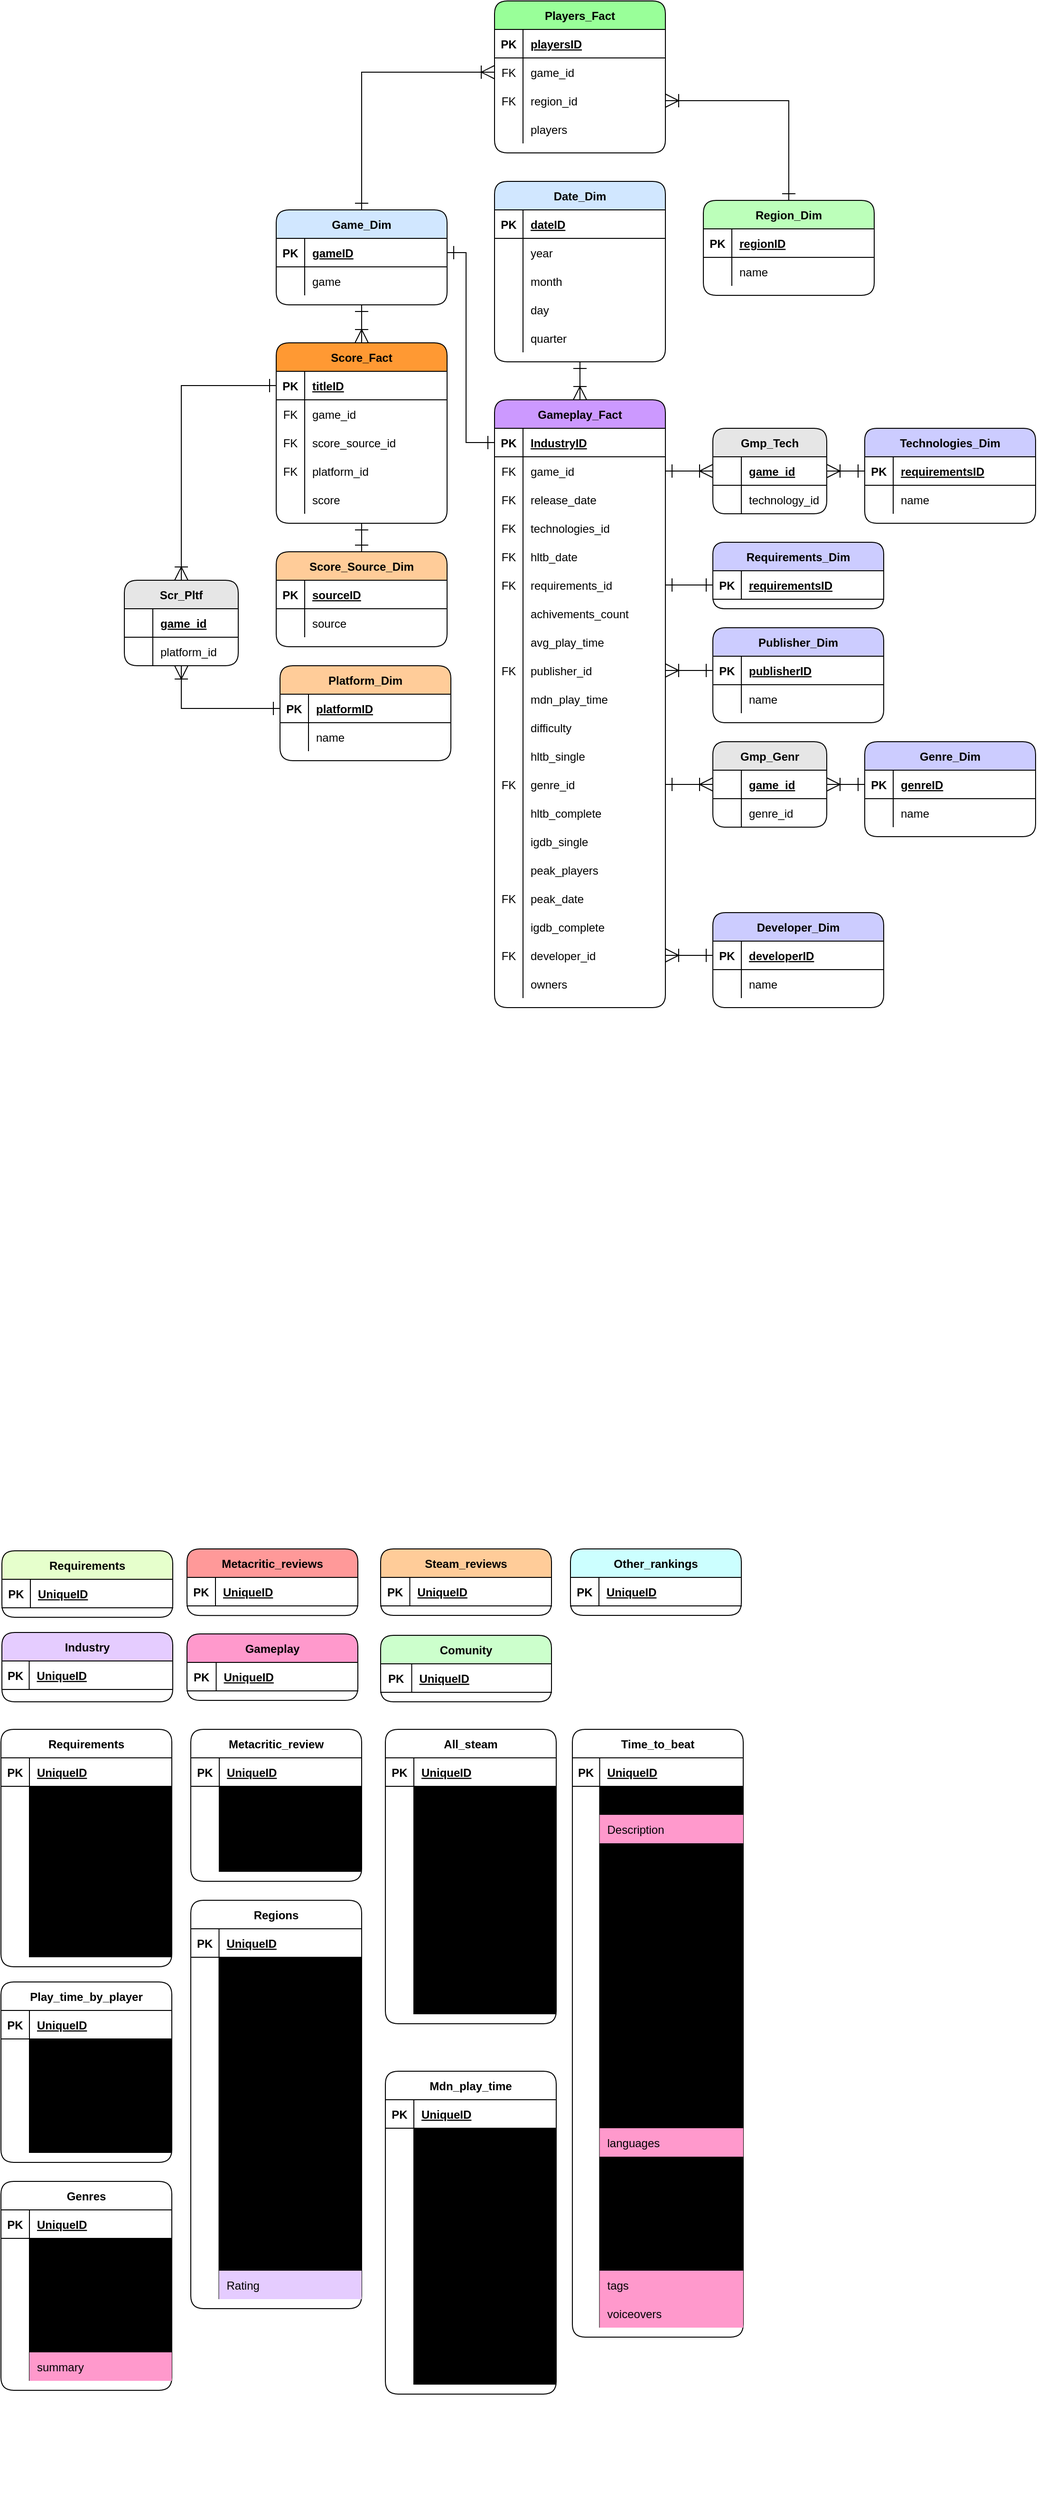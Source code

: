 <mxfile version="20.3.0" type="device"><diagram id="YKfQwakO6Gflsbm7J9LK" name="Сторінка-1"><mxGraphModel dx="1422" dy="3203" grid="1" gridSize="10" guides="1" tooltips="1" connect="1" arrows="1" fold="1" page="1" pageScale="1" pageWidth="827" pageHeight="1169" math="0" shadow="0"><root><mxCell id="0"/><mxCell id="1" parent="0"/><mxCell id="sTkAplUhrBlm9cXmQdNJ-183" value="Developer_Dim" style="shape=table;startSize=30;container=1;collapsible=1;childLayout=tableLayout;fixedRows=1;rowLines=0;fontStyle=1;align=center;resizeLast=1;rounded=1;fillColor=#CCCCFF;strokeColor=#000000;" parent="1" vertex="1"><mxGeometry x="780" y="-1230" width="180" height="100" as="geometry"/></mxCell><mxCell id="sTkAplUhrBlm9cXmQdNJ-184" value="" style="shape=tableRow;horizontal=0;startSize=0;swimlaneHead=0;swimlaneBody=0;fillColor=none;collapsible=0;dropTarget=0;points=[[0,0.5],[1,0.5]];portConstraint=eastwest;top=0;left=0;right=0;bottom=1;" parent="sTkAplUhrBlm9cXmQdNJ-183" vertex="1"><mxGeometry y="30" width="180" height="30" as="geometry"/></mxCell><mxCell id="sTkAplUhrBlm9cXmQdNJ-185" value="PK" style="shape=partialRectangle;connectable=0;fillColor=none;top=0;left=0;bottom=0;right=0;fontStyle=1;overflow=hidden;" parent="sTkAplUhrBlm9cXmQdNJ-184" vertex="1"><mxGeometry width="30" height="30" as="geometry"><mxRectangle width="30" height="30" as="alternateBounds"/></mxGeometry></mxCell><mxCell id="sTkAplUhrBlm9cXmQdNJ-186" value="developerID" style="shape=partialRectangle;connectable=0;fillColor=none;top=0;left=0;bottom=0;right=0;align=left;spacingLeft=6;fontStyle=5;overflow=hidden;" parent="sTkAplUhrBlm9cXmQdNJ-184" vertex="1"><mxGeometry x="30" width="150" height="30" as="geometry"><mxRectangle width="150" height="30" as="alternateBounds"/></mxGeometry></mxCell><mxCell id="sTkAplUhrBlm9cXmQdNJ-187" value="" style="shape=tableRow;horizontal=0;startSize=0;swimlaneHead=0;swimlaneBody=0;fillColor=none;collapsible=0;dropTarget=0;points=[[0,0.5],[1,0.5]];portConstraint=eastwest;top=0;left=0;right=0;bottom=0;rounded=1;" parent="sTkAplUhrBlm9cXmQdNJ-183" vertex="1"><mxGeometry y="60" width="180" height="30" as="geometry"/></mxCell><mxCell id="sTkAplUhrBlm9cXmQdNJ-188" value="" style="shape=partialRectangle;connectable=0;fillColor=none;top=0;left=0;bottom=0;right=0;editable=1;overflow=hidden;rounded=1;" parent="sTkAplUhrBlm9cXmQdNJ-187" vertex="1"><mxGeometry width="30" height="30" as="geometry"><mxRectangle width="30" height="30" as="alternateBounds"/></mxGeometry></mxCell><mxCell id="sTkAplUhrBlm9cXmQdNJ-189" value="name" style="shape=partialRectangle;connectable=0;fillColor=none;top=0;left=0;bottom=0;right=0;align=left;spacingLeft=6;overflow=hidden;rounded=1;" parent="sTkAplUhrBlm9cXmQdNJ-187" vertex="1"><mxGeometry x="30" width="150" height="30" as="geometry"><mxRectangle width="150" height="30" as="alternateBounds"/></mxGeometry></mxCell><mxCell id="sTkAplUhrBlm9cXmQdNJ-206" value="Publisher_Dim" style="shape=table;startSize=30;container=1;collapsible=1;childLayout=tableLayout;fixedRows=1;rowLines=0;fontStyle=1;align=center;resizeLast=1;rounded=1;fillColor=#CCCCFF;strokeColor=#000000;" parent="1" vertex="1"><mxGeometry x="780" y="-1530" width="180" height="100" as="geometry"/></mxCell><mxCell id="sTkAplUhrBlm9cXmQdNJ-207" value="" style="shape=tableRow;horizontal=0;startSize=0;swimlaneHead=0;swimlaneBody=0;fillColor=none;collapsible=0;dropTarget=0;points=[[0,0.5],[1,0.5]];portConstraint=eastwest;top=0;left=0;right=0;bottom=1;" parent="sTkAplUhrBlm9cXmQdNJ-206" vertex="1"><mxGeometry y="30" width="180" height="30" as="geometry"/></mxCell><mxCell id="sTkAplUhrBlm9cXmQdNJ-208" value="PK" style="shape=partialRectangle;connectable=0;fillColor=none;top=0;left=0;bottom=0;right=0;fontStyle=1;overflow=hidden;" parent="sTkAplUhrBlm9cXmQdNJ-207" vertex="1"><mxGeometry width="30" height="30" as="geometry"><mxRectangle width="30" height="30" as="alternateBounds"/></mxGeometry></mxCell><mxCell id="sTkAplUhrBlm9cXmQdNJ-209" value="publisherID" style="shape=partialRectangle;connectable=0;fillColor=none;top=0;left=0;bottom=0;right=0;align=left;spacingLeft=6;fontStyle=5;overflow=hidden;" parent="sTkAplUhrBlm9cXmQdNJ-207" vertex="1"><mxGeometry x="30" width="150" height="30" as="geometry"><mxRectangle width="150" height="30" as="alternateBounds"/></mxGeometry></mxCell><mxCell id="sTkAplUhrBlm9cXmQdNJ-210" value="" style="shape=tableRow;horizontal=0;startSize=0;swimlaneHead=0;swimlaneBody=0;fillColor=none;collapsible=0;dropTarget=0;points=[[0,0.5],[1,0.5]];portConstraint=eastwest;top=0;left=0;right=0;bottom=0;rounded=1;" parent="sTkAplUhrBlm9cXmQdNJ-206" vertex="1"><mxGeometry y="60" width="180" height="30" as="geometry"/></mxCell><mxCell id="sTkAplUhrBlm9cXmQdNJ-211" value="" style="shape=partialRectangle;connectable=0;fillColor=none;top=0;left=0;bottom=0;right=0;editable=1;overflow=hidden;rounded=1;" parent="sTkAplUhrBlm9cXmQdNJ-210" vertex="1"><mxGeometry width="30" height="30" as="geometry"><mxRectangle width="30" height="30" as="alternateBounds"/></mxGeometry></mxCell><mxCell id="sTkAplUhrBlm9cXmQdNJ-212" value="name" style="shape=partialRectangle;connectable=0;fillColor=none;top=0;left=0;bottom=0;right=0;align=left;spacingLeft=6;overflow=hidden;rounded=1;" parent="sTkAplUhrBlm9cXmQdNJ-210" vertex="1"><mxGeometry x="30" width="150" height="30" as="geometry"><mxRectangle width="150" height="30" as="alternateBounds"/></mxGeometry></mxCell><mxCell id="sTkAplUhrBlm9cXmQdNJ-213" value="Date_Dim" style="shape=table;startSize=30;container=1;collapsible=1;childLayout=tableLayout;fixedRows=1;rowLines=0;fontStyle=1;align=center;resizeLast=1;rounded=1;fillColor=#D1E7FF;strokeColor=#000000;" parent="1" vertex="1"><mxGeometry x="550" y="-2000" width="180" height="190" as="geometry"/></mxCell><mxCell id="sTkAplUhrBlm9cXmQdNJ-214" value="" style="shape=tableRow;horizontal=0;startSize=0;swimlaneHead=0;swimlaneBody=0;fillColor=none;collapsible=0;dropTarget=0;points=[[0,0.5],[1,0.5]];portConstraint=eastwest;top=0;left=0;right=0;bottom=1;" parent="sTkAplUhrBlm9cXmQdNJ-213" vertex="1"><mxGeometry y="30" width="180" height="30" as="geometry"/></mxCell><mxCell id="sTkAplUhrBlm9cXmQdNJ-215" value="PK" style="shape=partialRectangle;connectable=0;fillColor=none;top=0;left=0;bottom=0;right=0;fontStyle=1;overflow=hidden;" parent="sTkAplUhrBlm9cXmQdNJ-214" vertex="1"><mxGeometry width="30" height="30" as="geometry"><mxRectangle width="30" height="30" as="alternateBounds"/></mxGeometry></mxCell><mxCell id="sTkAplUhrBlm9cXmQdNJ-216" value="dateID" style="shape=partialRectangle;connectable=0;fillColor=none;top=0;left=0;bottom=0;right=0;align=left;spacingLeft=6;fontStyle=5;overflow=hidden;" parent="sTkAplUhrBlm9cXmQdNJ-214" vertex="1"><mxGeometry x="30" width="150" height="30" as="geometry"><mxRectangle width="150" height="30" as="alternateBounds"/></mxGeometry></mxCell><mxCell id="sTkAplUhrBlm9cXmQdNJ-217" value="" style="shape=tableRow;horizontal=0;startSize=0;swimlaneHead=0;swimlaneBody=0;fillColor=none;collapsible=0;dropTarget=0;points=[[0,0.5],[1,0.5]];portConstraint=eastwest;top=0;left=0;right=0;bottom=0;rounded=1;" parent="sTkAplUhrBlm9cXmQdNJ-213" vertex="1"><mxGeometry y="60" width="180" height="30" as="geometry"/></mxCell><mxCell id="sTkAplUhrBlm9cXmQdNJ-218" value="" style="shape=partialRectangle;connectable=0;fillColor=none;top=0;left=0;bottom=0;right=0;editable=1;overflow=hidden;rounded=1;" parent="sTkAplUhrBlm9cXmQdNJ-217" vertex="1"><mxGeometry width="30" height="30" as="geometry"><mxRectangle width="30" height="30" as="alternateBounds"/></mxGeometry></mxCell><mxCell id="sTkAplUhrBlm9cXmQdNJ-219" value="year" style="shape=partialRectangle;connectable=0;fillColor=none;top=0;left=0;bottom=0;right=0;align=left;spacingLeft=6;overflow=hidden;rounded=1;" parent="sTkAplUhrBlm9cXmQdNJ-217" vertex="1"><mxGeometry x="30" width="150" height="30" as="geometry"><mxRectangle width="150" height="30" as="alternateBounds"/></mxGeometry></mxCell><mxCell id="sTkAplUhrBlm9cXmQdNJ-310" value="" style="shape=tableRow;horizontal=0;startSize=0;swimlaneHead=0;swimlaneBody=0;fillColor=none;collapsible=0;dropTarget=0;points=[[0,0.5],[1,0.5]];portConstraint=eastwest;top=0;left=0;right=0;bottom=0;" parent="sTkAplUhrBlm9cXmQdNJ-213" vertex="1"><mxGeometry y="90" width="180" height="30" as="geometry"/></mxCell><mxCell id="sTkAplUhrBlm9cXmQdNJ-311" value="" style="shape=partialRectangle;connectable=0;fillColor=none;top=0;left=0;bottom=0;right=0;editable=1;overflow=hidden;" parent="sTkAplUhrBlm9cXmQdNJ-310" vertex="1"><mxGeometry width="30" height="30" as="geometry"><mxRectangle width="30" height="30" as="alternateBounds"/></mxGeometry></mxCell><mxCell id="sTkAplUhrBlm9cXmQdNJ-312" value="month" style="shape=partialRectangle;connectable=0;fillColor=none;top=0;left=0;bottom=0;right=0;align=left;spacingLeft=6;overflow=hidden;" parent="sTkAplUhrBlm9cXmQdNJ-310" vertex="1"><mxGeometry x="30" width="150" height="30" as="geometry"><mxRectangle width="150" height="30" as="alternateBounds"/></mxGeometry></mxCell><mxCell id="sTkAplUhrBlm9cXmQdNJ-313" value="" style="shape=tableRow;horizontal=0;startSize=0;swimlaneHead=0;swimlaneBody=0;fillColor=none;collapsible=0;dropTarget=0;points=[[0,0.5],[1,0.5]];portConstraint=eastwest;top=0;left=0;right=0;bottom=0;" parent="sTkAplUhrBlm9cXmQdNJ-213" vertex="1"><mxGeometry y="120" width="180" height="30" as="geometry"/></mxCell><mxCell id="sTkAplUhrBlm9cXmQdNJ-314" value="" style="shape=partialRectangle;connectable=0;fillColor=none;top=0;left=0;bottom=0;right=0;editable=1;overflow=hidden;" parent="sTkAplUhrBlm9cXmQdNJ-313" vertex="1"><mxGeometry width="30" height="30" as="geometry"><mxRectangle width="30" height="30" as="alternateBounds"/></mxGeometry></mxCell><mxCell id="sTkAplUhrBlm9cXmQdNJ-315" value="day" style="shape=partialRectangle;connectable=0;fillColor=none;top=0;left=0;bottom=0;right=0;align=left;spacingLeft=6;overflow=hidden;" parent="sTkAplUhrBlm9cXmQdNJ-313" vertex="1"><mxGeometry x="30" width="150" height="30" as="geometry"><mxRectangle width="150" height="30" as="alternateBounds"/></mxGeometry></mxCell><mxCell id="sTkAplUhrBlm9cXmQdNJ-316" value="" style="shape=tableRow;horizontal=0;startSize=0;swimlaneHead=0;swimlaneBody=0;fillColor=none;collapsible=0;dropTarget=0;points=[[0,0.5],[1,0.5]];portConstraint=eastwest;top=0;left=0;right=0;bottom=0;" parent="sTkAplUhrBlm9cXmQdNJ-213" vertex="1"><mxGeometry y="150" width="180" height="30" as="geometry"/></mxCell><mxCell id="sTkAplUhrBlm9cXmQdNJ-317" value="" style="shape=partialRectangle;connectable=0;fillColor=none;top=0;left=0;bottom=0;right=0;editable=1;overflow=hidden;" parent="sTkAplUhrBlm9cXmQdNJ-316" vertex="1"><mxGeometry width="30" height="30" as="geometry"><mxRectangle width="30" height="30" as="alternateBounds"/></mxGeometry></mxCell><mxCell id="sTkAplUhrBlm9cXmQdNJ-318" value="quarter" style="shape=partialRectangle;connectable=0;fillColor=none;top=0;left=0;bottom=0;right=0;align=left;spacingLeft=6;overflow=hidden;" parent="sTkAplUhrBlm9cXmQdNJ-316" vertex="1"><mxGeometry x="30" width="150" height="30" as="geometry"><mxRectangle width="150" height="30" as="alternateBounds"/></mxGeometry></mxCell><mxCell id="sTkAplUhrBlm9cXmQdNJ-223" value="Platform_Dim" style="shape=table;startSize=30;container=1;collapsible=1;childLayout=tableLayout;fixedRows=1;rowLines=0;fontStyle=1;align=center;resizeLast=1;rounded=1;fillColor=#FFCC99;strokeColor=#000000;" parent="1" vertex="1"><mxGeometry x="324" y="-1490" width="180" height="100" as="geometry"/></mxCell><mxCell id="sTkAplUhrBlm9cXmQdNJ-224" value="" style="shape=tableRow;horizontal=0;startSize=0;swimlaneHead=0;swimlaneBody=0;fillColor=none;collapsible=0;dropTarget=0;points=[[0,0.5],[1,0.5]];portConstraint=eastwest;top=0;left=0;right=0;bottom=1;" parent="sTkAplUhrBlm9cXmQdNJ-223" vertex="1"><mxGeometry y="30" width="180" height="30" as="geometry"/></mxCell><mxCell id="sTkAplUhrBlm9cXmQdNJ-225" value="PK" style="shape=partialRectangle;connectable=0;fillColor=none;top=0;left=0;bottom=0;right=0;fontStyle=1;overflow=hidden;" parent="sTkAplUhrBlm9cXmQdNJ-224" vertex="1"><mxGeometry width="30" height="30" as="geometry"><mxRectangle width="30" height="30" as="alternateBounds"/></mxGeometry></mxCell><mxCell id="sTkAplUhrBlm9cXmQdNJ-226" value="platformID" style="shape=partialRectangle;connectable=0;fillColor=none;top=0;left=0;bottom=0;right=0;align=left;spacingLeft=6;fontStyle=5;overflow=hidden;" parent="sTkAplUhrBlm9cXmQdNJ-224" vertex="1"><mxGeometry x="30" width="150" height="30" as="geometry"><mxRectangle width="150" height="30" as="alternateBounds"/></mxGeometry></mxCell><mxCell id="sTkAplUhrBlm9cXmQdNJ-227" value="" style="shape=tableRow;horizontal=0;startSize=0;swimlaneHead=0;swimlaneBody=0;fillColor=none;collapsible=0;dropTarget=0;points=[[0,0.5],[1,0.5]];portConstraint=eastwest;top=0;left=0;right=0;bottom=0;rounded=1;" parent="sTkAplUhrBlm9cXmQdNJ-223" vertex="1"><mxGeometry y="60" width="180" height="30" as="geometry"/></mxCell><mxCell id="sTkAplUhrBlm9cXmQdNJ-228" value="" style="shape=partialRectangle;connectable=0;fillColor=none;top=0;left=0;bottom=0;right=0;editable=1;overflow=hidden;rounded=1;" parent="sTkAplUhrBlm9cXmQdNJ-227" vertex="1"><mxGeometry width="30" height="30" as="geometry"><mxRectangle width="30" height="30" as="alternateBounds"/></mxGeometry></mxCell><mxCell id="sTkAplUhrBlm9cXmQdNJ-229" value="name" style="shape=partialRectangle;connectable=0;fillColor=none;top=0;left=0;bottom=0;right=0;align=left;spacingLeft=6;overflow=hidden;rounded=1;" parent="sTkAplUhrBlm9cXmQdNJ-227" vertex="1"><mxGeometry x="30" width="150" height="30" as="geometry"><mxRectangle width="150" height="30" as="alternateBounds"/></mxGeometry></mxCell><mxCell id="sTkAplUhrBlm9cXmQdNJ-239" value="Requirements_Dim" style="shape=table;startSize=30;container=1;collapsible=1;childLayout=tableLayout;fixedRows=1;rowLines=0;fontStyle=1;align=center;resizeLast=1;rounded=1;fillColor=#CCCCFF;strokeColor=#000000;arcSize=14;" parent="1" vertex="1"><mxGeometry x="780" y="-1620" width="180" height="70" as="geometry"/></mxCell><mxCell id="sTkAplUhrBlm9cXmQdNJ-240" value="" style="shape=tableRow;horizontal=0;startSize=0;swimlaneHead=0;swimlaneBody=0;fillColor=none;collapsible=0;dropTarget=0;points=[[0,0.5],[1,0.5]];portConstraint=eastwest;top=0;left=0;right=0;bottom=1;" parent="sTkAplUhrBlm9cXmQdNJ-239" vertex="1"><mxGeometry y="30" width="180" height="30" as="geometry"/></mxCell><mxCell id="sTkAplUhrBlm9cXmQdNJ-241" value="PK" style="shape=partialRectangle;connectable=0;fillColor=none;top=0;left=0;bottom=0;right=0;fontStyle=1;overflow=hidden;" parent="sTkAplUhrBlm9cXmQdNJ-240" vertex="1"><mxGeometry width="30" height="30" as="geometry"><mxRectangle width="30" height="30" as="alternateBounds"/></mxGeometry></mxCell><mxCell id="sTkAplUhrBlm9cXmQdNJ-242" value="requirementsID" style="shape=partialRectangle;connectable=0;fillColor=none;top=0;left=0;bottom=0;right=0;align=left;spacingLeft=6;fontStyle=5;overflow=hidden;" parent="sTkAplUhrBlm9cXmQdNJ-240" vertex="1"><mxGeometry x="30" width="150" height="30" as="geometry"><mxRectangle width="150" height="30" as="alternateBounds"/></mxGeometry></mxCell><mxCell id="c9EfXW_Rtu2AFPGdlshG-307" value="All_steam" style="shape=table;startSize=30;container=1;collapsible=1;childLayout=tableLayout;fixedRows=1;rowLines=0;fontStyle=1;align=center;resizeLast=1;rounded=1;" parent="1" vertex="1"><mxGeometry x="435" y="-370" width="180" height="310" as="geometry"/></mxCell><mxCell id="c9EfXW_Rtu2AFPGdlshG-308" value="" style="shape=tableRow;horizontal=0;startSize=0;swimlaneHead=0;swimlaneBody=0;fillColor=none;collapsible=0;dropTarget=0;points=[[0,0.5],[1,0.5]];portConstraint=eastwest;top=0;left=0;right=0;bottom=1;" parent="c9EfXW_Rtu2AFPGdlshG-307" vertex="1"><mxGeometry y="30" width="180" height="30" as="geometry"/></mxCell><mxCell id="c9EfXW_Rtu2AFPGdlshG-309" value="PK" style="shape=partialRectangle;connectable=0;fillColor=none;top=0;left=0;bottom=0;right=0;fontStyle=1;overflow=hidden;" parent="c9EfXW_Rtu2AFPGdlshG-308" vertex="1"><mxGeometry width="30" height="30" as="geometry"><mxRectangle width="30" height="30" as="alternateBounds"/></mxGeometry></mxCell><mxCell id="c9EfXW_Rtu2AFPGdlshG-310" value="UniqueID" style="shape=partialRectangle;connectable=0;fillColor=none;top=0;left=0;bottom=0;right=0;align=left;spacingLeft=6;fontStyle=5;overflow=hidden;" parent="c9EfXW_Rtu2AFPGdlshG-308" vertex="1"><mxGeometry x="30" width="150" height="30" as="geometry"><mxRectangle width="150" height="30" as="alternateBounds"/></mxGeometry></mxCell><mxCell id="c9EfXW_Rtu2AFPGdlshG-311" value="" style="shape=tableRow;horizontal=0;startSize=0;swimlaneHead=0;swimlaneBody=0;fillColor=none;collapsible=0;dropTarget=0;points=[[0,0.5],[1,0.5]];portConstraint=eastwest;top=0;left=0;right=0;bottom=0;" parent="c9EfXW_Rtu2AFPGdlshG-307" vertex="1"><mxGeometry y="60" width="180" height="30" as="geometry"/></mxCell><mxCell id="c9EfXW_Rtu2AFPGdlshG-312" value="" style="shape=partialRectangle;connectable=0;fillColor=none;top=0;left=0;bottom=0;right=0;editable=1;overflow=hidden;" parent="c9EfXW_Rtu2AFPGdlshG-311" vertex="1"><mxGeometry width="30" height="30" as="geometry"><mxRectangle width="30" height="30" as="alternateBounds"/></mxGeometry></mxCell><mxCell id="c9EfXW_Rtu2AFPGdlshG-313" value="game" style="shape=partialRectangle;connectable=0;fillColor=#000000;top=0;left=0;bottom=0;right=0;align=left;spacingLeft=6;overflow=hidden;" parent="c9EfXW_Rtu2AFPGdlshG-311" vertex="1"><mxGeometry x="30" width="150" height="30" as="geometry"><mxRectangle width="150" height="30" as="alternateBounds"/></mxGeometry></mxCell><mxCell id="c9EfXW_Rtu2AFPGdlshG-317" value="" style="shape=tableRow;horizontal=0;startSize=0;swimlaneHead=0;swimlaneBody=0;fillColor=none;collapsible=0;dropTarget=0;points=[[0,0.5],[1,0.5]];portConstraint=eastwest;top=0;left=0;right=0;bottom=0;" parent="c9EfXW_Rtu2AFPGdlshG-307" vertex="1"><mxGeometry y="90" width="180" height="30" as="geometry"/></mxCell><mxCell id="c9EfXW_Rtu2AFPGdlshG-318" value="" style="shape=partialRectangle;connectable=0;fillColor=none;top=0;left=0;bottom=0;right=0;editable=1;overflow=hidden;" parent="c9EfXW_Rtu2AFPGdlshG-317" vertex="1"><mxGeometry width="30" height="30" as="geometry"><mxRectangle width="30" height="30" as="alternateBounds"/></mxGeometry></mxCell><mxCell id="c9EfXW_Rtu2AFPGdlshG-319" value="release" style="shape=partialRectangle;connectable=0;fillColor=#000000;top=0;left=0;bottom=0;right=0;align=left;spacingLeft=6;overflow=hidden;" parent="c9EfXW_Rtu2AFPGdlshG-317" vertex="1"><mxGeometry x="30" width="150" height="30" as="geometry"><mxRectangle width="150" height="30" as="alternateBounds"/></mxGeometry></mxCell><mxCell id="c9EfXW_Rtu2AFPGdlshG-332" value="" style="shape=tableRow;horizontal=0;startSize=0;swimlaneHead=0;swimlaneBody=0;fillColor=none;collapsible=0;dropTarget=0;points=[[0,0.5],[1,0.5]];portConstraint=eastwest;top=0;left=0;right=0;bottom=0;" parent="c9EfXW_Rtu2AFPGdlshG-307" vertex="1"><mxGeometry y="120" width="180" height="30" as="geometry"/></mxCell><mxCell id="c9EfXW_Rtu2AFPGdlshG-333" value="" style="shape=partialRectangle;connectable=0;fillColor=none;top=0;left=0;bottom=0;right=0;editable=1;overflow=hidden;" parent="c9EfXW_Rtu2AFPGdlshG-332" vertex="1"><mxGeometry width="30" height="30" as="geometry"><mxRectangle width="30" height="30" as="alternateBounds"/></mxGeometry></mxCell><mxCell id="c9EfXW_Rtu2AFPGdlshG-334" value="rating" style="shape=partialRectangle;connectable=0;fillColor=#000000;top=0;left=0;bottom=0;right=0;align=left;spacingLeft=6;overflow=hidden;" parent="c9EfXW_Rtu2AFPGdlshG-332" vertex="1"><mxGeometry x="30" width="150" height="30" as="geometry"><mxRectangle width="150" height="30" as="alternateBounds"/></mxGeometry></mxCell><mxCell id="c9EfXW_Rtu2AFPGdlshG-335" value="" style="shape=tableRow;horizontal=0;startSize=0;swimlaneHead=0;swimlaneBody=0;fillColor=none;collapsible=0;dropTarget=0;points=[[0,0.5],[1,0.5]];portConstraint=eastwest;top=0;left=0;right=0;bottom=0;" parent="c9EfXW_Rtu2AFPGdlshG-307" vertex="1"><mxGeometry y="150" width="180" height="30" as="geometry"/></mxCell><mxCell id="c9EfXW_Rtu2AFPGdlshG-336" value="" style="shape=partialRectangle;connectable=0;fillColor=none;top=0;left=0;bottom=0;right=0;editable=1;overflow=hidden;" parent="c9EfXW_Rtu2AFPGdlshG-335" vertex="1"><mxGeometry width="30" height="30" as="geometry"><mxRectangle width="30" height="30" as="alternateBounds"/></mxGeometry></mxCell><mxCell id="c9EfXW_Rtu2AFPGdlshG-337" value="publisher" style="shape=partialRectangle;connectable=0;fillColor=#000000;top=0;left=0;bottom=0;right=0;align=left;spacingLeft=6;overflow=hidden;" parent="c9EfXW_Rtu2AFPGdlshG-335" vertex="1"><mxGeometry x="30" width="150" height="30" as="geometry"><mxRectangle width="150" height="30" as="alternateBounds"/></mxGeometry></mxCell><mxCell id="c9EfXW_Rtu2AFPGdlshG-338" value="" style="shape=tableRow;horizontal=0;startSize=0;swimlaneHead=0;swimlaneBody=0;fillColor=none;collapsible=0;dropTarget=0;points=[[0,0.5],[1,0.5]];portConstraint=eastwest;top=0;left=0;right=0;bottom=0;" parent="c9EfXW_Rtu2AFPGdlshG-307" vertex="1"><mxGeometry y="180" width="180" height="30" as="geometry"/></mxCell><mxCell id="c9EfXW_Rtu2AFPGdlshG-339" value="" style="shape=partialRectangle;connectable=0;fillColor=none;top=0;left=0;bottom=0;right=0;editable=1;overflow=hidden;" parent="c9EfXW_Rtu2AFPGdlshG-338" vertex="1"><mxGeometry width="30" height="30" as="geometry"><mxRectangle width="30" height="30" as="alternateBounds"/></mxGeometry></mxCell><mxCell id="c9EfXW_Rtu2AFPGdlshG-340" value="developer" style="shape=partialRectangle;connectable=0;fillColor=#000000;top=0;left=0;bottom=0;right=0;align=left;spacingLeft=6;overflow=hidden;" parent="c9EfXW_Rtu2AFPGdlshG-338" vertex="1"><mxGeometry x="30" width="150" height="30" as="geometry"><mxRectangle width="150" height="30" as="alternateBounds"/></mxGeometry></mxCell><mxCell id="c9EfXW_Rtu2AFPGdlshG-341" value="" style="shape=tableRow;horizontal=0;startSize=0;swimlaneHead=0;swimlaneBody=0;fillColor=none;collapsible=0;dropTarget=0;points=[[0,0.5],[1,0.5]];portConstraint=eastwest;top=0;left=0;right=0;bottom=0;" parent="c9EfXW_Rtu2AFPGdlshG-307" vertex="1"><mxGeometry y="210" width="180" height="30" as="geometry"/></mxCell><mxCell id="c9EfXW_Rtu2AFPGdlshG-342" value="" style="shape=partialRectangle;connectable=0;fillColor=none;top=0;left=0;bottom=0;right=0;editable=1;overflow=hidden;" parent="c9EfXW_Rtu2AFPGdlshG-341" vertex="1"><mxGeometry width="30" height="30" as="geometry"><mxRectangle width="30" height="30" as="alternateBounds"/></mxGeometry></mxCell><mxCell id="c9EfXW_Rtu2AFPGdlshG-343" value="technologies" style="shape=partialRectangle;connectable=0;fillColor=#000000;top=0;left=0;bottom=0;right=0;align=left;spacingLeft=6;overflow=hidden;" parent="c9EfXW_Rtu2AFPGdlshG-341" vertex="1"><mxGeometry x="30" width="150" height="30" as="geometry"><mxRectangle width="150" height="30" as="alternateBounds"/></mxGeometry></mxCell><mxCell id="c9EfXW_Rtu2AFPGdlshG-344" value="" style="shape=tableRow;horizontal=0;startSize=0;swimlaneHead=0;swimlaneBody=0;fillColor=none;collapsible=0;dropTarget=0;points=[[0,0.5],[1,0.5]];portConstraint=eastwest;top=0;left=0;right=0;bottom=0;" parent="c9EfXW_Rtu2AFPGdlshG-307" vertex="1"><mxGeometry y="240" width="180" height="30" as="geometry"/></mxCell><mxCell id="c9EfXW_Rtu2AFPGdlshG-345" value="" style="shape=partialRectangle;connectable=0;fillColor=none;top=0;left=0;bottom=0;right=0;editable=1;overflow=hidden;" parent="c9EfXW_Rtu2AFPGdlshG-344" vertex="1"><mxGeometry width="30" height="30" as="geometry"><mxRectangle width="30" height="30" as="alternateBounds"/></mxGeometry></mxCell><mxCell id="c9EfXW_Rtu2AFPGdlshG-346" value="all_time_peak" style="shape=partialRectangle;connectable=0;fillColor=#000000;top=0;left=0;bottom=0;right=0;align=left;spacingLeft=6;overflow=hidden;" parent="c9EfXW_Rtu2AFPGdlshG-344" vertex="1"><mxGeometry x="30" width="150" height="30" as="geometry"><mxRectangle width="150" height="30" as="alternateBounds"/></mxGeometry></mxCell><mxCell id="c9EfXW_Rtu2AFPGdlshG-347" value="" style="shape=tableRow;horizontal=0;startSize=0;swimlaneHead=0;swimlaneBody=0;fillColor=none;collapsible=0;dropTarget=0;points=[[0,0.5],[1,0.5]];portConstraint=eastwest;top=0;left=0;right=0;bottom=0;" parent="c9EfXW_Rtu2AFPGdlshG-307" vertex="1"><mxGeometry y="270" width="180" height="30" as="geometry"/></mxCell><mxCell id="c9EfXW_Rtu2AFPGdlshG-348" value="" style="shape=partialRectangle;connectable=0;fillColor=none;top=0;left=0;bottom=0;right=0;editable=1;overflow=hidden;" parent="c9EfXW_Rtu2AFPGdlshG-347" vertex="1"><mxGeometry width="30" height="30" as="geometry"><mxRectangle width="30" height="30" as="alternateBounds"/></mxGeometry></mxCell><mxCell id="c9EfXW_Rtu2AFPGdlshG-349" value="all_time_peak_date" style="shape=partialRectangle;connectable=0;fillColor=#000000;top=0;left=0;bottom=0;right=0;align=left;spacingLeft=6;overflow=hidden;" parent="c9EfXW_Rtu2AFPGdlshG-347" vertex="1"><mxGeometry x="30" width="150" height="30" as="geometry"><mxRectangle width="150" height="30" as="alternateBounds"/></mxGeometry></mxCell><mxCell id="c9EfXW_Rtu2AFPGdlshG-350" value="Metacritic_review" style="shape=table;startSize=30;container=1;collapsible=1;childLayout=tableLayout;fixedRows=1;rowLines=0;fontStyle=1;align=center;resizeLast=1;rounded=1;" parent="1" vertex="1"><mxGeometry x="230" y="-370" width="180" height="160" as="geometry"/></mxCell><mxCell id="c9EfXW_Rtu2AFPGdlshG-351" value="" style="shape=tableRow;horizontal=0;startSize=0;swimlaneHead=0;swimlaneBody=0;fillColor=none;collapsible=0;dropTarget=0;points=[[0,0.5],[1,0.5]];portConstraint=eastwest;top=0;left=0;right=0;bottom=1;" parent="c9EfXW_Rtu2AFPGdlshG-350" vertex="1"><mxGeometry y="30" width="180" height="30" as="geometry"/></mxCell><mxCell id="c9EfXW_Rtu2AFPGdlshG-352" value="PK" style="shape=partialRectangle;connectable=0;fillColor=none;top=0;left=0;bottom=0;right=0;fontStyle=1;overflow=hidden;" parent="c9EfXW_Rtu2AFPGdlshG-351" vertex="1"><mxGeometry width="30" height="30" as="geometry"><mxRectangle width="30" height="30" as="alternateBounds"/></mxGeometry></mxCell><mxCell id="c9EfXW_Rtu2AFPGdlshG-353" value="UniqueID" style="shape=partialRectangle;connectable=0;fillColor=none;top=0;left=0;bottom=0;right=0;align=left;spacingLeft=6;fontStyle=5;overflow=hidden;" parent="c9EfXW_Rtu2AFPGdlshG-351" vertex="1"><mxGeometry x="30" width="150" height="30" as="geometry"><mxRectangle width="150" height="30" as="alternateBounds"/></mxGeometry></mxCell><mxCell id="c9EfXW_Rtu2AFPGdlshG-354" value="" style="shape=tableRow;horizontal=0;startSize=0;swimlaneHead=0;swimlaneBody=0;fillColor=none;collapsible=0;dropTarget=0;points=[[0,0.5],[1,0.5]];portConstraint=eastwest;top=0;left=0;right=0;bottom=0;" parent="c9EfXW_Rtu2AFPGdlshG-350" vertex="1"><mxGeometry y="60" width="180" height="30" as="geometry"/></mxCell><mxCell id="c9EfXW_Rtu2AFPGdlshG-355" value="" style="shape=partialRectangle;connectable=0;fillColor=none;top=0;left=0;bottom=0;right=0;editable=1;overflow=hidden;" parent="c9EfXW_Rtu2AFPGdlshG-354" vertex="1"><mxGeometry width="30" height="30" as="geometry"><mxRectangle width="30" height="30" as="alternateBounds"/></mxGeometry></mxCell><mxCell id="c9EfXW_Rtu2AFPGdlshG-356" value="metascore" style="shape=partialRectangle;connectable=0;fillColor=#000000;top=0;left=0;bottom=0;right=0;align=left;spacingLeft=6;overflow=hidden;" parent="c9EfXW_Rtu2AFPGdlshG-354" vertex="1"><mxGeometry x="30" width="150" height="30" as="geometry"><mxRectangle width="150" height="30" as="alternateBounds"/></mxGeometry></mxCell><mxCell id="c9EfXW_Rtu2AFPGdlshG-357" value="" style="shape=tableRow;horizontal=0;startSize=0;swimlaneHead=0;swimlaneBody=0;fillColor=none;collapsible=0;dropTarget=0;points=[[0,0.5],[1,0.5]];portConstraint=eastwest;top=0;left=0;right=0;bottom=0;rounded=1;" parent="c9EfXW_Rtu2AFPGdlshG-350" vertex="1"><mxGeometry y="90" width="180" height="30" as="geometry"/></mxCell><mxCell id="c9EfXW_Rtu2AFPGdlshG-358" value="" style="shape=partialRectangle;connectable=0;fillColor=none;top=0;left=0;bottom=0;right=0;editable=1;overflow=hidden;rounded=1;" parent="c9EfXW_Rtu2AFPGdlshG-357" vertex="1"><mxGeometry width="30" height="30" as="geometry"><mxRectangle width="30" height="30" as="alternateBounds"/></mxGeometry></mxCell><mxCell id="c9EfXW_Rtu2AFPGdlshG-359" value="game" style="shape=partialRectangle;connectable=0;fillColor=#000000;top=0;left=0;bottom=0;right=0;align=left;spacingLeft=6;overflow=hidden;rounded=1;" parent="c9EfXW_Rtu2AFPGdlshG-357" vertex="1"><mxGeometry x="30" width="150" height="30" as="geometry"><mxRectangle width="150" height="30" as="alternateBounds"/></mxGeometry></mxCell><mxCell id="c9EfXW_Rtu2AFPGdlshG-360" value="" style="shape=tableRow;horizontal=0;startSize=0;swimlaneHead=0;swimlaneBody=0;fillColor=none;collapsible=0;dropTarget=0;points=[[0,0.5],[1,0.5]];portConstraint=eastwest;top=0;left=0;right=0;bottom=0;rounded=1;" parent="c9EfXW_Rtu2AFPGdlshG-350" vertex="1"><mxGeometry y="120" width="180" height="30" as="geometry"/></mxCell><mxCell id="c9EfXW_Rtu2AFPGdlshG-361" value="" style="shape=partialRectangle;connectable=0;fillColor=none;top=0;left=0;bottom=0;right=0;editable=1;overflow=hidden;rounded=1;" parent="c9EfXW_Rtu2AFPGdlshG-360" vertex="1"><mxGeometry width="30" height="30" as="geometry"><mxRectangle width="30" height="30" as="alternateBounds"/></mxGeometry></mxCell><mxCell id="c9EfXW_Rtu2AFPGdlshG-362" value="platform" style="shape=partialRectangle;connectable=0;fillColor=#000000;top=0;left=0;bottom=0;right=0;align=left;spacingLeft=6;overflow=hidden;rounded=1;" parent="c9EfXW_Rtu2AFPGdlshG-360" vertex="1"><mxGeometry x="30" width="150" height="30" as="geometry"><mxRectangle width="150" height="30" as="alternateBounds"/></mxGeometry></mxCell><mxCell id="c9EfXW_Rtu2AFPGdlshG-366" value="Regions" style="shape=table;startSize=30;container=1;collapsible=1;childLayout=tableLayout;fixedRows=1;rowLines=0;fontStyle=1;align=center;resizeLast=1;rounded=1;fillColor=default;" parent="1" vertex="1"><mxGeometry x="230" y="-190" width="180" height="430" as="geometry"/></mxCell><mxCell id="c9EfXW_Rtu2AFPGdlshG-367" value="" style="shape=tableRow;horizontal=0;startSize=0;swimlaneHead=0;swimlaneBody=0;fillColor=none;collapsible=0;dropTarget=0;points=[[0,0.5],[1,0.5]];portConstraint=eastwest;top=0;left=0;right=0;bottom=1;" parent="c9EfXW_Rtu2AFPGdlshG-366" vertex="1"><mxGeometry y="30" width="180" height="30" as="geometry"/></mxCell><mxCell id="c9EfXW_Rtu2AFPGdlshG-368" value="PK" style="shape=partialRectangle;connectable=0;fillColor=none;top=0;left=0;bottom=0;right=0;fontStyle=1;overflow=hidden;" parent="c9EfXW_Rtu2AFPGdlshG-367" vertex="1"><mxGeometry width="29.75" height="30" as="geometry"><mxRectangle width="29.75" height="30" as="alternateBounds"/></mxGeometry></mxCell><mxCell id="c9EfXW_Rtu2AFPGdlshG-369" value="UniqueID" style="shape=partialRectangle;connectable=0;fillColor=none;top=0;left=0;bottom=0;right=0;align=left;spacingLeft=6;fontStyle=5;overflow=hidden;" parent="c9EfXW_Rtu2AFPGdlshG-367" vertex="1"><mxGeometry x="29.75" width="150.25" height="30" as="geometry"><mxRectangle width="150.25" height="30" as="alternateBounds"/></mxGeometry></mxCell><mxCell id="c9EfXW_Rtu2AFPGdlshG-370" value="" style="shape=tableRow;horizontal=0;startSize=0;swimlaneHead=0;swimlaneBody=0;fillColor=none;collapsible=0;dropTarget=0;points=[[0,0.5],[1,0.5]];portConstraint=eastwest;top=0;left=0;right=0;bottom=0;" parent="c9EfXW_Rtu2AFPGdlshG-366" vertex="1"><mxGeometry y="60" width="180" height="30" as="geometry"/></mxCell><mxCell id="c9EfXW_Rtu2AFPGdlshG-371" value="" style="shape=partialRectangle;connectable=0;fillColor=none;top=0;left=0;bottom=0;right=0;editable=1;overflow=hidden;" parent="c9EfXW_Rtu2AFPGdlshG-370" vertex="1"><mxGeometry width="29.75" height="30" as="geometry"><mxRectangle width="29.75" height="30" as="alternateBounds"/></mxGeometry></mxCell><mxCell id="c9EfXW_Rtu2AFPGdlshG-372" value="game" style="shape=partialRectangle;connectable=0;fillColor=#000000;top=0;left=0;bottom=0;right=0;align=left;spacingLeft=6;overflow=hidden;" parent="c9EfXW_Rtu2AFPGdlshG-370" vertex="1"><mxGeometry x="29.75" width="150.25" height="30" as="geometry"><mxRectangle width="150.25" height="30" as="alternateBounds"/></mxGeometry></mxCell><mxCell id="c9EfXW_Rtu2AFPGdlshG-373" value="" style="shape=tableRow;horizontal=0;startSize=0;swimlaneHead=0;swimlaneBody=0;fillColor=none;collapsible=0;dropTarget=0;points=[[0,0.5],[1,0.5]];portConstraint=eastwest;top=0;left=0;right=0;bottom=0;rounded=1;" parent="c9EfXW_Rtu2AFPGdlshG-366" vertex="1"><mxGeometry y="90" width="180" height="30" as="geometry"/></mxCell><mxCell id="c9EfXW_Rtu2AFPGdlshG-374" value="" style="shape=partialRectangle;connectable=0;fillColor=none;top=0;left=0;bottom=0;right=0;editable=1;overflow=hidden;rounded=1;" parent="c9EfXW_Rtu2AFPGdlshG-373" vertex="1"><mxGeometry width="29.75" height="30" as="geometry"><mxRectangle width="29.75" height="30" as="alternateBounds"/></mxGeometry></mxCell><mxCell id="c9EfXW_Rtu2AFPGdlshG-375" value="platforms" style="shape=partialRectangle;connectable=0;fillColor=#000000;top=0;left=0;bottom=0;right=0;align=left;spacingLeft=6;overflow=hidden;rounded=1;" parent="c9EfXW_Rtu2AFPGdlshG-373" vertex="1"><mxGeometry x="29.75" width="150.25" height="30" as="geometry"><mxRectangle width="150.25" height="30" as="alternateBounds"/></mxGeometry></mxCell><mxCell id="c9EfXW_Rtu2AFPGdlshG-376" value="" style="shape=tableRow;horizontal=0;startSize=0;swimlaneHead=0;swimlaneBody=0;fillColor=none;collapsible=0;dropTarget=0;points=[[0,0.5],[1,0.5]];portConstraint=eastwest;top=0;left=0;right=0;bottom=0;rounded=1;" parent="c9EfXW_Rtu2AFPGdlshG-366" vertex="1"><mxGeometry y="120" width="180" height="30" as="geometry"/></mxCell><mxCell id="c9EfXW_Rtu2AFPGdlshG-377" value="" style="shape=partialRectangle;connectable=0;fillColor=none;top=0;left=0;bottom=0;right=0;editable=1;overflow=hidden;rounded=1;" parent="c9EfXW_Rtu2AFPGdlshG-376" vertex="1"><mxGeometry width="29.75" height="30" as="geometry"><mxRectangle width="29.75" height="30" as="alternateBounds"/></mxGeometry></mxCell><mxCell id="c9EfXW_Rtu2AFPGdlshG-378" value="year_of_release" style="shape=partialRectangle;connectable=0;fillColor=#000000;top=0;left=0;bottom=0;right=0;align=left;spacingLeft=6;overflow=hidden;rounded=1;" parent="c9EfXW_Rtu2AFPGdlshG-376" vertex="1"><mxGeometry x="29.75" width="150.25" height="30" as="geometry"><mxRectangle width="150.25" height="30" as="alternateBounds"/></mxGeometry></mxCell><mxCell id="c9EfXW_Rtu2AFPGdlshG-379" value="" style="shape=tableRow;horizontal=0;startSize=0;swimlaneHead=0;swimlaneBody=0;fillColor=none;collapsible=0;dropTarget=0;points=[[0,0.5],[1,0.5]];portConstraint=eastwest;top=0;left=0;right=0;bottom=0;rounded=1;" parent="c9EfXW_Rtu2AFPGdlshG-366" vertex="1"><mxGeometry y="150" width="180" height="30" as="geometry"/></mxCell><mxCell id="c9EfXW_Rtu2AFPGdlshG-380" value="" style="shape=partialRectangle;connectable=0;fillColor=none;top=0;left=0;bottom=0;right=0;editable=1;overflow=hidden;rounded=1;" parent="c9EfXW_Rtu2AFPGdlshG-379" vertex="1"><mxGeometry width="29.75" height="30" as="geometry"><mxRectangle width="29.75" height="30" as="alternateBounds"/></mxGeometry></mxCell><mxCell id="c9EfXW_Rtu2AFPGdlshG-381" value="genre" style="shape=partialRectangle;connectable=0;fillColor=#000000;top=0;left=0;bottom=0;right=0;align=left;spacingLeft=6;overflow=hidden;rounded=1;" parent="c9EfXW_Rtu2AFPGdlshG-379" vertex="1"><mxGeometry x="29.75" width="150.25" height="30" as="geometry"><mxRectangle width="150.25" height="30" as="alternateBounds"/></mxGeometry></mxCell><mxCell id="c9EfXW_Rtu2AFPGdlshG-382" value="" style="shape=tableRow;horizontal=0;startSize=0;swimlaneHead=0;swimlaneBody=0;fillColor=none;collapsible=0;dropTarget=0;points=[[0,0.5],[1,0.5]];portConstraint=eastwest;top=0;left=0;right=0;bottom=0;rounded=1;" parent="c9EfXW_Rtu2AFPGdlshG-366" vertex="1"><mxGeometry y="180" width="180" height="30" as="geometry"/></mxCell><mxCell id="c9EfXW_Rtu2AFPGdlshG-383" value="" style="shape=partialRectangle;connectable=0;fillColor=none;top=0;left=0;bottom=0;right=0;editable=1;overflow=hidden;rounded=1;" parent="c9EfXW_Rtu2AFPGdlshG-382" vertex="1"><mxGeometry width="29.75" height="30" as="geometry"><mxRectangle width="29.75" height="30" as="alternateBounds"/></mxGeometry></mxCell><mxCell id="c9EfXW_Rtu2AFPGdlshG-384" value="publisher" style="shape=partialRectangle;connectable=0;fillColor=#000000;top=0;left=0;bottom=0;right=0;align=left;spacingLeft=6;overflow=hidden;rounded=1;" parent="c9EfXW_Rtu2AFPGdlshG-382" vertex="1"><mxGeometry x="29.75" width="150.25" height="30" as="geometry"><mxRectangle width="150.25" height="30" as="alternateBounds"/></mxGeometry></mxCell><mxCell id="c9EfXW_Rtu2AFPGdlshG-385" value="" style="shape=tableRow;horizontal=0;startSize=0;swimlaneHead=0;swimlaneBody=0;fillColor=none;collapsible=0;dropTarget=0;points=[[0,0.5],[1,0.5]];portConstraint=eastwest;top=0;left=0;right=0;bottom=0;rounded=1;" parent="c9EfXW_Rtu2AFPGdlshG-366" vertex="1"><mxGeometry y="210" width="180" height="30" as="geometry"/></mxCell><mxCell id="c9EfXW_Rtu2AFPGdlshG-386" value="" style="shape=partialRectangle;connectable=0;fillColor=none;top=0;left=0;bottom=0;right=0;editable=1;overflow=hidden;rounded=1;" parent="c9EfXW_Rtu2AFPGdlshG-385" vertex="1"><mxGeometry width="29.75" height="30" as="geometry"><mxRectangle width="29.75" height="30" as="alternateBounds"/></mxGeometry></mxCell><mxCell id="c9EfXW_Rtu2AFPGdlshG-387" value="Na_players" style="shape=partialRectangle;connectable=0;fillColor=#000000;top=0;left=0;bottom=0;right=0;align=left;spacingLeft=6;overflow=hidden;rounded=1;" parent="c9EfXW_Rtu2AFPGdlshG-385" vertex="1"><mxGeometry x="29.75" width="150.25" height="30" as="geometry"><mxRectangle width="150.25" height="30" as="alternateBounds"/></mxGeometry></mxCell><mxCell id="c9EfXW_Rtu2AFPGdlshG-388" value="" style="shape=tableRow;horizontal=0;startSize=0;swimlaneHead=0;swimlaneBody=0;fillColor=none;collapsible=0;dropTarget=0;points=[[0,0.5],[1,0.5]];portConstraint=eastwest;top=0;left=0;right=0;bottom=0;rounded=1;" parent="c9EfXW_Rtu2AFPGdlshG-366" vertex="1"><mxGeometry y="240" width="180" height="30" as="geometry"/></mxCell><mxCell id="c9EfXW_Rtu2AFPGdlshG-389" value="" style="shape=partialRectangle;connectable=0;fillColor=none;top=0;left=0;bottom=0;right=0;editable=1;overflow=hidden;rounded=1;" parent="c9EfXW_Rtu2AFPGdlshG-388" vertex="1"><mxGeometry width="29.75" height="30" as="geometry"><mxRectangle width="29.75" height="30" as="alternateBounds"/></mxGeometry></mxCell><mxCell id="c9EfXW_Rtu2AFPGdlshG-390" value="EU_players" style="shape=partialRectangle;connectable=0;fillColor=#000000;top=0;left=0;bottom=0;right=0;align=left;spacingLeft=6;overflow=hidden;rounded=1;" parent="c9EfXW_Rtu2AFPGdlshG-388" vertex="1"><mxGeometry x="29.75" width="150.25" height="30" as="geometry"><mxRectangle width="150.25" height="30" as="alternateBounds"/></mxGeometry></mxCell><mxCell id="c9EfXW_Rtu2AFPGdlshG-391" value="" style="shape=tableRow;horizontal=0;startSize=0;swimlaneHead=0;swimlaneBody=0;fillColor=none;collapsible=0;dropTarget=0;points=[[0,0.5],[1,0.5]];portConstraint=eastwest;top=0;left=0;right=0;bottom=0;rounded=1;" parent="c9EfXW_Rtu2AFPGdlshG-366" vertex="1"><mxGeometry y="270" width="180" height="30" as="geometry"/></mxCell><mxCell id="c9EfXW_Rtu2AFPGdlshG-392" value="" style="shape=partialRectangle;connectable=0;fillColor=none;top=0;left=0;bottom=0;right=0;editable=1;overflow=hidden;rounded=1;" parent="c9EfXW_Rtu2AFPGdlshG-391" vertex="1"><mxGeometry width="29.75" height="30" as="geometry"><mxRectangle width="29.75" height="30" as="alternateBounds"/></mxGeometry></mxCell><mxCell id="c9EfXW_Rtu2AFPGdlshG-393" value="JP_players" style="shape=partialRectangle;connectable=0;fillColor=#000000;top=0;left=0;bottom=0;right=0;align=left;spacingLeft=6;overflow=hidden;rounded=1;" parent="c9EfXW_Rtu2AFPGdlshG-391" vertex="1"><mxGeometry x="29.75" width="150.25" height="30" as="geometry"><mxRectangle width="150.25" height="30" as="alternateBounds"/></mxGeometry></mxCell><mxCell id="c9EfXW_Rtu2AFPGdlshG-394" value="" style="shape=tableRow;horizontal=0;startSize=0;swimlaneHead=0;swimlaneBody=0;fillColor=none;collapsible=0;dropTarget=0;points=[[0,0.5],[1,0.5]];portConstraint=eastwest;top=0;left=0;right=0;bottom=0;rounded=1;" parent="c9EfXW_Rtu2AFPGdlshG-366" vertex="1"><mxGeometry y="300" width="180" height="30" as="geometry"/></mxCell><mxCell id="c9EfXW_Rtu2AFPGdlshG-395" value="" style="shape=partialRectangle;connectable=0;fillColor=none;top=0;left=0;bottom=0;right=0;editable=1;overflow=hidden;rounded=1;" parent="c9EfXW_Rtu2AFPGdlshG-394" vertex="1"><mxGeometry width="29.75" height="30" as="geometry"><mxRectangle width="29.75" height="30" as="alternateBounds"/></mxGeometry></mxCell><mxCell id="c9EfXW_Rtu2AFPGdlshG-396" value="Other_players" style="shape=partialRectangle;connectable=0;fillColor=#000000;top=0;left=0;bottom=0;right=0;align=left;spacingLeft=6;overflow=hidden;rounded=1;" parent="c9EfXW_Rtu2AFPGdlshG-394" vertex="1"><mxGeometry x="29.75" width="150.25" height="30" as="geometry"><mxRectangle width="150.25" height="30" as="alternateBounds"/></mxGeometry></mxCell><mxCell id="c9EfXW_Rtu2AFPGdlshG-397" value="" style="shape=tableRow;horizontal=0;startSize=0;swimlaneHead=0;swimlaneBody=0;fillColor=none;collapsible=0;dropTarget=0;points=[[0,0.5],[1,0.5]];portConstraint=eastwest;top=0;left=0;right=0;bottom=0;rounded=1;" parent="c9EfXW_Rtu2AFPGdlshG-366" vertex="1"><mxGeometry y="330" width="180" height="30" as="geometry"/></mxCell><mxCell id="c9EfXW_Rtu2AFPGdlshG-398" value="" style="shape=partialRectangle;connectable=0;fillColor=none;top=0;left=0;bottom=0;right=0;editable=1;overflow=hidden;rounded=1;" parent="c9EfXW_Rtu2AFPGdlshG-397" vertex="1"><mxGeometry width="29.75" height="30" as="geometry"><mxRectangle width="29.75" height="30" as="alternateBounds"/></mxGeometry></mxCell><mxCell id="c9EfXW_Rtu2AFPGdlshG-399" value="Global_players" style="shape=partialRectangle;connectable=0;fillColor=#000000;top=0;left=0;bottom=0;right=0;align=left;spacingLeft=6;overflow=hidden;rounded=1;" parent="c9EfXW_Rtu2AFPGdlshG-397" vertex="1"><mxGeometry x="29.75" width="150.25" height="30" as="geometry"><mxRectangle width="150.25" height="30" as="alternateBounds"/></mxGeometry></mxCell><mxCell id="c9EfXW_Rtu2AFPGdlshG-400" value="" style="shape=tableRow;horizontal=0;startSize=0;swimlaneHead=0;swimlaneBody=0;fillColor=none;collapsible=0;dropTarget=0;points=[[0,0.5],[1,0.5]];portConstraint=eastwest;top=0;left=0;right=0;bottom=0;rounded=1;" parent="c9EfXW_Rtu2AFPGdlshG-366" vertex="1"><mxGeometry y="360" width="180" height="30" as="geometry"/></mxCell><mxCell id="c9EfXW_Rtu2AFPGdlshG-401" value="" style="shape=partialRectangle;connectable=0;fillColor=none;top=0;left=0;bottom=0;right=0;editable=1;overflow=hidden;rounded=1;" parent="c9EfXW_Rtu2AFPGdlshG-400" vertex="1"><mxGeometry width="29.75" height="30" as="geometry"><mxRectangle width="29.75" height="30" as="alternateBounds"/></mxGeometry></mxCell><mxCell id="c9EfXW_Rtu2AFPGdlshG-402" value="Developer" style="shape=partialRectangle;connectable=0;fillColor=#000000;top=0;left=0;bottom=0;right=0;align=left;spacingLeft=6;overflow=hidden;rounded=1;" parent="c9EfXW_Rtu2AFPGdlshG-400" vertex="1"><mxGeometry x="29.75" width="150.25" height="30" as="geometry"><mxRectangle width="150.25" height="30" as="alternateBounds"/></mxGeometry></mxCell><mxCell id="c9EfXW_Rtu2AFPGdlshG-403" value="" style="shape=tableRow;horizontal=0;startSize=0;swimlaneHead=0;swimlaneBody=0;fillColor=none;collapsible=0;dropTarget=0;points=[[0,0.5],[1,0.5]];portConstraint=eastwest;top=0;left=0;right=0;bottom=0;rounded=1;" parent="c9EfXW_Rtu2AFPGdlshG-366" vertex="1"><mxGeometry y="390" width="180" height="30" as="geometry"/></mxCell><mxCell id="c9EfXW_Rtu2AFPGdlshG-404" value="" style="shape=partialRectangle;connectable=0;fillColor=none;top=0;left=0;bottom=0;right=0;editable=1;overflow=hidden;rounded=1;" parent="c9EfXW_Rtu2AFPGdlshG-403" vertex="1"><mxGeometry width="29.75" height="30" as="geometry"><mxRectangle width="29.75" height="30" as="alternateBounds"/></mxGeometry></mxCell><mxCell id="c9EfXW_Rtu2AFPGdlshG-405" value="Rating" style="shape=partialRectangle;connectable=0;fillColor=#E5CCFF;top=0;left=0;bottom=0;right=0;align=left;spacingLeft=6;overflow=hidden;rounded=1;" parent="c9EfXW_Rtu2AFPGdlshG-403" vertex="1"><mxGeometry x="29.75" width="150.25" height="30" as="geometry"><mxRectangle width="150.25" height="30" as="alternateBounds"/></mxGeometry></mxCell><mxCell id="c9EfXW_Rtu2AFPGdlshG-406" value="Requirements" style="shape=table;startSize=30;container=1;collapsible=1;childLayout=tableLayout;fixedRows=1;rowLines=0;fontStyle=1;align=center;resizeLast=1;rounded=1;" parent="1" vertex="1"><mxGeometry x="30" y="-370" width="180" height="250" as="geometry"/></mxCell><mxCell id="c9EfXW_Rtu2AFPGdlshG-407" value="" style="shape=tableRow;horizontal=0;startSize=0;swimlaneHead=0;swimlaneBody=0;fillColor=none;collapsible=0;dropTarget=0;points=[[0,0.5],[1,0.5]];portConstraint=eastwest;top=0;left=0;right=0;bottom=1;" parent="c9EfXW_Rtu2AFPGdlshG-406" vertex="1"><mxGeometry y="30" width="180" height="30" as="geometry"/></mxCell><mxCell id="c9EfXW_Rtu2AFPGdlshG-408" value="PK" style="shape=partialRectangle;connectable=0;fillColor=none;top=0;left=0;bottom=0;right=0;fontStyle=1;overflow=hidden;" parent="c9EfXW_Rtu2AFPGdlshG-407" vertex="1"><mxGeometry width="30" height="30" as="geometry"><mxRectangle width="30" height="30" as="alternateBounds"/></mxGeometry></mxCell><mxCell id="c9EfXW_Rtu2AFPGdlshG-409" value="UniqueID" style="shape=partialRectangle;connectable=0;fillColor=none;top=0;left=0;bottom=0;right=0;align=left;spacingLeft=6;fontStyle=5;overflow=hidden;" parent="c9EfXW_Rtu2AFPGdlshG-407" vertex="1"><mxGeometry x="30" width="150" height="30" as="geometry"><mxRectangle width="150" height="30" as="alternateBounds"/></mxGeometry></mxCell><mxCell id="c9EfXW_Rtu2AFPGdlshG-410" value="" style="shape=tableRow;horizontal=0;startSize=0;swimlaneHead=0;swimlaneBody=0;fillColor=none;collapsible=0;dropTarget=0;points=[[0,0.5],[1,0.5]];portConstraint=eastwest;top=0;left=0;right=0;bottom=0;" parent="c9EfXW_Rtu2AFPGdlshG-406" vertex="1"><mxGeometry y="60" width="180" height="30" as="geometry"/></mxCell><mxCell id="c9EfXW_Rtu2AFPGdlshG-411" value="" style="shape=partialRectangle;connectable=0;fillColor=none;top=0;left=0;bottom=0;right=0;editable=1;overflow=hidden;" parent="c9EfXW_Rtu2AFPGdlshG-410" vertex="1"><mxGeometry width="30" height="30" as="geometry"><mxRectangle width="30" height="30" as="alternateBounds"/></mxGeometry></mxCell><mxCell id="c9EfXW_Rtu2AFPGdlshG-412" value="steam_game_id" style="shape=partialRectangle;connectable=0;fillColor=#000000;top=0;left=0;bottom=0;right=0;align=left;spacingLeft=6;overflow=hidden;" parent="c9EfXW_Rtu2AFPGdlshG-410" vertex="1"><mxGeometry x="30" width="150" height="30" as="geometry"><mxRectangle width="150" height="30" as="alternateBounds"/></mxGeometry></mxCell><mxCell id="c9EfXW_Rtu2AFPGdlshG-413" value="" style="shape=tableRow;horizontal=0;startSize=0;swimlaneHead=0;swimlaneBody=0;fillColor=none;collapsible=0;dropTarget=0;points=[[0,0.5],[1,0.5]];portConstraint=eastwest;top=0;left=0;right=0;bottom=0;" parent="c9EfXW_Rtu2AFPGdlshG-406" vertex="1"><mxGeometry y="90" width="180" height="30" as="geometry"/></mxCell><mxCell id="c9EfXW_Rtu2AFPGdlshG-414" value="" style="shape=partialRectangle;connectable=0;fillColor=none;top=0;left=0;bottom=0;right=0;editable=1;overflow=hidden;" parent="c9EfXW_Rtu2AFPGdlshG-413" vertex="1"><mxGeometry width="30" height="30" as="geometry"><mxRectangle width="30" height="30" as="alternateBounds"/></mxGeometry></mxCell><mxCell id="c9EfXW_Rtu2AFPGdlshG-415" value="pc_req_unparsed" style="shape=partialRectangle;connectable=0;fillColor=#000000;top=0;left=0;bottom=0;right=0;align=left;spacingLeft=6;overflow=hidden;" parent="c9EfXW_Rtu2AFPGdlshG-413" vertex="1"><mxGeometry x="30" width="150" height="30" as="geometry"><mxRectangle width="150" height="30" as="alternateBounds"/></mxGeometry></mxCell><mxCell id="c9EfXW_Rtu2AFPGdlshG-416" value="" style="shape=tableRow;horizontal=0;startSize=0;swimlaneHead=0;swimlaneBody=0;fillColor=none;collapsible=0;dropTarget=0;points=[[0,0.5],[1,0.5]];portConstraint=eastwest;top=0;left=0;right=0;bottom=0;" parent="c9EfXW_Rtu2AFPGdlshG-406" vertex="1"><mxGeometry y="120" width="180" height="30" as="geometry"/></mxCell><mxCell id="c9EfXW_Rtu2AFPGdlshG-417" value="" style="shape=partialRectangle;connectable=0;fillColor=none;top=0;left=0;bottom=0;right=0;editable=1;overflow=hidden;" parent="c9EfXW_Rtu2AFPGdlshG-416" vertex="1"><mxGeometry width="30" height="30" as="geometry"><mxRectangle width="30" height="30" as="alternateBounds"/></mxGeometry></mxCell><mxCell id="c9EfXW_Rtu2AFPGdlshG-418" value="mac_req_uparsed" style="shape=partialRectangle;connectable=0;fillColor=#000000;top=0;left=0;bottom=0;right=0;align=left;spacingLeft=6;overflow=hidden;" parent="c9EfXW_Rtu2AFPGdlshG-416" vertex="1"><mxGeometry x="30" width="150" height="30" as="geometry"><mxRectangle width="150" height="30" as="alternateBounds"/></mxGeometry></mxCell><mxCell id="c9EfXW_Rtu2AFPGdlshG-419" value="" style="shape=tableRow;horizontal=0;startSize=0;swimlaneHead=0;swimlaneBody=0;fillColor=none;collapsible=0;dropTarget=0;points=[[0,0.5],[1,0.5]];portConstraint=eastwest;top=0;left=0;right=0;bottom=0;" parent="c9EfXW_Rtu2AFPGdlshG-406" vertex="1"><mxGeometry y="150" width="180" height="30" as="geometry"/></mxCell><mxCell id="c9EfXW_Rtu2AFPGdlshG-420" value="" style="shape=partialRectangle;connectable=0;fillColor=none;top=0;left=0;bottom=0;right=0;editable=1;overflow=hidden;" parent="c9EfXW_Rtu2AFPGdlshG-419" vertex="1"><mxGeometry width="30" height="30" as="geometry"><mxRectangle width="30" height="30" as="alternateBounds"/></mxGeometry></mxCell><mxCell id="c9EfXW_Rtu2AFPGdlshG-421" value="linux_unparsed" style="shape=partialRectangle;connectable=0;fillColor=#000000;top=0;left=0;bottom=0;right=0;align=left;spacingLeft=6;overflow=hidden;" parent="c9EfXW_Rtu2AFPGdlshG-419" vertex="1"><mxGeometry x="30" width="150" height="30" as="geometry"><mxRectangle width="150" height="30" as="alternateBounds"/></mxGeometry></mxCell><mxCell id="c9EfXW_Rtu2AFPGdlshG-422" value="" style="shape=tableRow;horizontal=0;startSize=0;swimlaneHead=0;swimlaneBody=0;fillColor=none;collapsible=0;dropTarget=0;points=[[0,0.5],[1,0.5]];portConstraint=eastwest;top=0;left=0;right=0;bottom=0;rounded=1;" parent="c9EfXW_Rtu2AFPGdlshG-406" vertex="1"><mxGeometry y="180" width="180" height="30" as="geometry"/></mxCell><mxCell id="c9EfXW_Rtu2AFPGdlshG-423" value="" style="shape=partialRectangle;connectable=0;fillColor=none;top=0;left=0;bottom=0;right=0;editable=1;overflow=hidden;rounded=1;" parent="c9EfXW_Rtu2AFPGdlshG-422" vertex="1"><mxGeometry width="30" height="30" as="geometry"><mxRectangle width="30" height="30" as="alternateBounds"/></mxGeometry></mxCell><mxCell id="c9EfXW_Rtu2AFPGdlshG-424" value="min_req_comma" style="shape=partialRectangle;connectable=0;fillColor=#000000;top=0;left=0;bottom=0;right=0;align=left;spacingLeft=6;overflow=hidden;rounded=1;" parent="c9EfXW_Rtu2AFPGdlshG-422" vertex="1"><mxGeometry x="30" width="150" height="30" as="geometry"><mxRectangle width="150" height="30" as="alternateBounds"/></mxGeometry></mxCell><mxCell id="c9EfXW_Rtu2AFPGdlshG-425" value="" style="shape=tableRow;horizontal=0;startSize=0;swimlaneHead=0;swimlaneBody=0;fillColor=none;collapsible=0;dropTarget=0;points=[[0,0.5],[1,0.5]];portConstraint=eastwest;top=0;left=0;right=0;bottom=0;rounded=1;" parent="c9EfXW_Rtu2AFPGdlshG-406" vertex="1"><mxGeometry y="210" width="180" height="30" as="geometry"/></mxCell><mxCell id="c9EfXW_Rtu2AFPGdlshG-426" value="" style="shape=partialRectangle;connectable=0;fillColor=none;top=0;left=0;bottom=0;right=0;editable=1;overflow=hidden;rounded=1;" parent="c9EfXW_Rtu2AFPGdlshG-425" vertex="1"><mxGeometry width="30" height="30" as="geometry"><mxRectangle width="30" height="30" as="alternateBounds"/></mxGeometry></mxCell><mxCell id="c9EfXW_Rtu2AFPGdlshG-427" value="recommended" style="shape=partialRectangle;connectable=0;fillColor=#000000;top=0;left=0;bottom=0;right=0;align=left;spacingLeft=6;overflow=hidden;rounded=1;" parent="c9EfXW_Rtu2AFPGdlshG-425" vertex="1"><mxGeometry x="30" width="150" height="30" as="geometry"><mxRectangle width="150" height="30" as="alternateBounds"/></mxGeometry></mxCell><mxCell id="c9EfXW_Rtu2AFPGdlshG-428" value="Time_to_beat" style="shape=table;startSize=30;container=1;collapsible=1;childLayout=tableLayout;fixedRows=1;rowLines=0;fontStyle=1;align=center;resizeLast=1;rounded=1;" parent="1" vertex="1"><mxGeometry x="632" y="-370" width="180" height="640" as="geometry"/></mxCell><mxCell id="c9EfXW_Rtu2AFPGdlshG-429" value="" style="shape=tableRow;horizontal=0;startSize=0;swimlaneHead=0;swimlaneBody=0;fillColor=none;collapsible=0;dropTarget=0;points=[[0,0.5],[1,0.5]];portConstraint=eastwest;top=0;left=0;right=0;bottom=1;" parent="c9EfXW_Rtu2AFPGdlshG-428" vertex="1"><mxGeometry y="30" width="180" height="30" as="geometry"/></mxCell><mxCell id="c9EfXW_Rtu2AFPGdlshG-430" value="PK" style="shape=partialRectangle;connectable=0;fillColor=none;top=0;left=0;bottom=0;right=0;fontStyle=1;overflow=hidden;" parent="c9EfXW_Rtu2AFPGdlshG-429" vertex="1"><mxGeometry width="28.75" height="30" as="geometry"><mxRectangle width="28.75" height="30" as="alternateBounds"/></mxGeometry></mxCell><mxCell id="c9EfXW_Rtu2AFPGdlshG-431" value="UniqueID" style="shape=partialRectangle;connectable=0;fillColor=none;top=0;left=0;bottom=0;right=0;align=left;spacingLeft=6;fontStyle=5;overflow=hidden;" parent="c9EfXW_Rtu2AFPGdlshG-429" vertex="1"><mxGeometry x="28.75" width="151.25" height="30" as="geometry"><mxRectangle width="151.25" height="30" as="alternateBounds"/></mxGeometry></mxCell><mxCell id="c9EfXW_Rtu2AFPGdlshG-432" value="" style="shape=tableRow;horizontal=0;startSize=0;swimlaneHead=0;swimlaneBody=0;fillColor=none;collapsible=0;dropTarget=0;points=[[0,0.5],[1,0.5]];portConstraint=eastwest;top=0;left=0;right=0;bottom=0;" parent="c9EfXW_Rtu2AFPGdlshG-428" vertex="1"><mxGeometry y="60" width="180" height="30" as="geometry"/></mxCell><mxCell id="c9EfXW_Rtu2AFPGdlshG-433" value="" style="shape=partialRectangle;connectable=0;fillColor=none;top=0;left=0;bottom=0;right=0;editable=1;overflow=hidden;" parent="c9EfXW_Rtu2AFPGdlshG-432" vertex="1"><mxGeometry width="28.75" height="30" as="geometry"><mxRectangle width="28.75" height="30" as="alternateBounds"/></mxGeometry></mxCell><mxCell id="c9EfXW_Rtu2AFPGdlshG-434" value="Achivements" style="shape=partialRectangle;connectable=0;fillColor=#000000;top=0;left=0;bottom=0;right=0;align=left;spacingLeft=6;overflow=hidden;" parent="c9EfXW_Rtu2AFPGdlshG-432" vertex="1"><mxGeometry x="28.75" width="151.25" height="30" as="geometry"><mxRectangle width="151.25" height="30" as="alternateBounds"/></mxGeometry></mxCell><mxCell id="c9EfXW_Rtu2AFPGdlshG-435" value="" style="shape=tableRow;horizontal=0;startSize=0;swimlaneHead=0;swimlaneBody=0;fillColor=none;collapsible=0;dropTarget=0;points=[[0,0.5],[1,0.5]];portConstraint=eastwest;top=0;left=0;right=0;bottom=0;rounded=1;" parent="c9EfXW_Rtu2AFPGdlshG-428" vertex="1"><mxGeometry y="90" width="180" height="30" as="geometry"/></mxCell><mxCell id="c9EfXW_Rtu2AFPGdlshG-436" value="" style="shape=partialRectangle;connectable=0;fillColor=none;top=0;left=0;bottom=0;right=0;editable=1;overflow=hidden;rounded=1;" parent="c9EfXW_Rtu2AFPGdlshG-435" vertex="1"><mxGeometry width="28.75" height="30" as="geometry"><mxRectangle width="28.75" height="30" as="alternateBounds"/></mxGeometry></mxCell><mxCell id="c9EfXW_Rtu2AFPGdlshG-437" value="Description" style="shape=partialRectangle;connectable=0;fillColor=#FF99CC;top=0;left=0;bottom=0;right=0;align=left;spacingLeft=6;overflow=hidden;rounded=1;" parent="c9EfXW_Rtu2AFPGdlshG-435" vertex="1"><mxGeometry x="28.75" width="151.25" height="30" as="geometry"><mxRectangle width="151.25" height="30" as="alternateBounds"/></mxGeometry></mxCell><mxCell id="c9EfXW_Rtu2AFPGdlshG-438" value="" style="shape=tableRow;horizontal=0;startSize=0;swimlaneHead=0;swimlaneBody=0;fillColor=none;collapsible=0;dropTarget=0;points=[[0,0.5],[1,0.5]];portConstraint=eastwest;top=0;left=0;right=0;bottom=0;rounded=1;" parent="c9EfXW_Rtu2AFPGdlshG-428" vertex="1"><mxGeometry y="120" width="180" height="30" as="geometry"/></mxCell><mxCell id="c9EfXW_Rtu2AFPGdlshG-439" value="" style="shape=partialRectangle;connectable=0;fillColor=none;top=0;left=0;bottom=0;right=0;editable=1;overflow=hidden;rounded=1;" parent="c9EfXW_Rtu2AFPGdlshG-438" vertex="1"><mxGeometry width="28.75" height="30" as="geometry"><mxRectangle width="28.75" height="30" as="alternateBounds"/></mxGeometry></mxCell><mxCell id="c9EfXW_Rtu2AFPGdlshG-440" value="Developers" style="shape=partialRectangle;connectable=0;fillColor=#000000;top=0;left=0;bottom=0;right=0;align=left;spacingLeft=6;overflow=hidden;rounded=1;" parent="c9EfXW_Rtu2AFPGdlshG-438" vertex="1"><mxGeometry x="28.75" width="151.25" height="30" as="geometry"><mxRectangle width="151.25" height="30" as="alternateBounds"/></mxGeometry></mxCell><mxCell id="c9EfXW_Rtu2AFPGdlshG-441" value="" style="shape=tableRow;horizontal=0;startSize=0;swimlaneHead=0;swimlaneBody=0;fillColor=none;collapsible=0;dropTarget=0;points=[[0,0.5],[1,0.5]];portConstraint=eastwest;top=0;left=0;right=0;bottom=0;rounded=1;" parent="c9EfXW_Rtu2AFPGdlshG-428" vertex="1"><mxGeometry y="150" width="180" height="30" as="geometry"/></mxCell><mxCell id="c9EfXW_Rtu2AFPGdlshG-442" value="" style="shape=partialRectangle;connectable=0;fillColor=none;top=0;left=0;bottom=0;right=0;editable=1;overflow=hidden;rounded=1;" parent="c9EfXW_Rtu2AFPGdlshG-441" vertex="1"><mxGeometry width="28.75" height="30" as="geometry"><mxRectangle width="28.75" height="30" as="alternateBounds"/></mxGeometry></mxCell><mxCell id="c9EfXW_Rtu2AFPGdlshG-443" value="gfg_difficulty" style="shape=partialRectangle;connectable=0;fillColor=#000000;top=0;left=0;bottom=0;right=0;align=left;spacingLeft=6;overflow=hidden;rounded=1;" parent="c9EfXW_Rtu2AFPGdlshG-441" vertex="1"><mxGeometry x="28.75" width="151.25" height="30" as="geometry"><mxRectangle width="151.25" height="30" as="alternateBounds"/></mxGeometry></mxCell><mxCell id="c9EfXW_Rtu2AFPGdlshG-444" value="" style="shape=tableRow;horizontal=0;startSize=0;swimlaneHead=0;swimlaneBody=0;fillColor=none;collapsible=0;dropTarget=0;points=[[0,0.5],[1,0.5]];portConstraint=eastwest;top=0;left=0;right=0;bottom=0;rounded=1;" parent="c9EfXW_Rtu2AFPGdlshG-428" vertex="1"><mxGeometry y="180" width="180" height="30" as="geometry"/></mxCell><mxCell id="c9EfXW_Rtu2AFPGdlshG-445" value="" style="shape=partialRectangle;connectable=0;fillColor=none;top=0;left=0;bottom=0;right=0;editable=1;overflow=hidden;rounded=1;" parent="c9EfXW_Rtu2AFPGdlshG-444" vertex="1"><mxGeometry width="28.75" height="30" as="geometry"><mxRectangle width="28.75" height="30" as="alternateBounds"/></mxGeometry></mxCell><mxCell id="c9EfXW_Rtu2AFPGdlshG-446" value="gfg_rating" style="shape=partialRectangle;connectable=0;fillColor=#000000;top=0;left=0;bottom=0;right=0;align=left;spacingLeft=6;overflow=hidden;rounded=1;labelBackgroundColor=none;" parent="c9EfXW_Rtu2AFPGdlshG-444" vertex="1"><mxGeometry x="28.75" width="151.25" height="30" as="geometry"><mxRectangle width="151.25" height="30" as="alternateBounds"/></mxGeometry></mxCell><mxCell id="c9EfXW_Rtu2AFPGdlshG-447" value="" style="shape=tableRow;horizontal=0;startSize=0;swimlaneHead=0;swimlaneBody=0;fillColor=none;collapsible=0;dropTarget=0;points=[[0,0.5],[1,0.5]];portConstraint=eastwest;top=0;left=0;right=0;bottom=0;rounded=1;" parent="c9EfXW_Rtu2AFPGdlshG-428" vertex="1"><mxGeometry y="210" width="180" height="30" as="geometry"/></mxCell><mxCell id="c9EfXW_Rtu2AFPGdlshG-448" value="" style="shape=partialRectangle;connectable=0;fillColor=none;top=0;left=0;bottom=0;right=0;editable=1;overflow=hidden;rounded=1;" parent="c9EfXW_Rtu2AFPGdlshG-447" vertex="1"><mxGeometry width="28.75" height="30" as="geometry"><mxRectangle width="28.75" height="30" as="alternateBounds"/></mxGeometry></mxCell><mxCell id="c9EfXW_Rtu2AFPGdlshG-449" value="grnk_score" style="shape=partialRectangle;connectable=0;fillColor=#000000;top=0;left=0;bottom=0;right=0;align=left;spacingLeft=6;overflow=hidden;rounded=1;" parent="c9EfXW_Rtu2AFPGdlshG-447" vertex="1"><mxGeometry x="28.75" width="151.25" height="30" as="geometry"><mxRectangle width="151.25" height="30" as="alternateBounds"/></mxGeometry></mxCell><mxCell id="c9EfXW_Rtu2AFPGdlshG-450" value="" style="shape=tableRow;horizontal=0;startSize=0;swimlaneHead=0;swimlaneBody=0;fillColor=none;collapsible=0;dropTarget=0;points=[[0,0.5],[1,0.5]];portConstraint=eastwest;top=0;left=0;right=0;bottom=0;rounded=1;" parent="c9EfXW_Rtu2AFPGdlshG-428" vertex="1"><mxGeometry y="240" width="180" height="30" as="geometry"/></mxCell><mxCell id="c9EfXW_Rtu2AFPGdlshG-451" value="" style="shape=partialRectangle;connectable=0;fillColor=none;top=0;left=0;bottom=0;right=0;editable=1;overflow=hidden;rounded=1;" parent="c9EfXW_Rtu2AFPGdlshG-450" vertex="1"><mxGeometry width="28.75" height="30" as="geometry"><mxRectangle width="28.75" height="30" as="alternateBounds"/></mxGeometry></mxCell><mxCell id="c9EfXW_Rtu2AFPGdlshG-452" value="hltb_complete" style="shape=partialRectangle;connectable=0;fillColor=#000000;top=0;left=0;bottom=0;right=0;align=left;spacingLeft=6;overflow=hidden;rounded=1;" parent="c9EfXW_Rtu2AFPGdlshG-450" vertex="1"><mxGeometry x="28.75" width="151.25" height="30" as="geometry"><mxRectangle width="151.25" height="30" as="alternateBounds"/></mxGeometry></mxCell><mxCell id="c9EfXW_Rtu2AFPGdlshG-453" value="" style="shape=tableRow;horizontal=0;startSize=0;swimlaneHead=0;swimlaneBody=0;fillColor=none;collapsible=0;dropTarget=0;points=[[0,0.5],[1,0.5]];portConstraint=eastwest;top=0;left=0;right=0;bottom=0;rounded=1;" parent="c9EfXW_Rtu2AFPGdlshG-428" vertex="1"><mxGeometry y="270" width="180" height="30" as="geometry"/></mxCell><mxCell id="c9EfXW_Rtu2AFPGdlshG-454" value="" style="shape=partialRectangle;connectable=0;fillColor=none;top=0;left=0;bottom=0;right=0;editable=1;overflow=hidden;rounded=1;" parent="c9EfXW_Rtu2AFPGdlshG-453" vertex="1"><mxGeometry width="28.75" height="30" as="geometry"><mxRectangle width="28.75" height="30" as="alternateBounds"/></mxGeometry></mxCell><mxCell id="c9EfXW_Rtu2AFPGdlshG-455" value="hltb_single" style="shape=partialRectangle;connectable=0;fillColor=#000000;top=0;left=0;bottom=0;right=0;align=left;spacingLeft=6;overflow=hidden;rounded=1;" parent="c9EfXW_Rtu2AFPGdlshG-453" vertex="1"><mxGeometry x="28.75" width="151.25" height="30" as="geometry"><mxRectangle width="151.25" height="30" as="alternateBounds"/></mxGeometry></mxCell><mxCell id="c9EfXW_Rtu2AFPGdlshG-456" value="" style="shape=tableRow;horizontal=0;startSize=0;swimlaneHead=0;swimlaneBody=0;fillColor=none;collapsible=0;dropTarget=0;points=[[0,0.5],[1,0.5]];portConstraint=eastwest;top=0;left=0;right=0;bottom=0;rounded=1;" parent="c9EfXW_Rtu2AFPGdlshG-428" vertex="1"><mxGeometry y="300" width="180" height="30" as="geometry"/></mxCell><mxCell id="c9EfXW_Rtu2AFPGdlshG-457" value="" style="shape=partialRectangle;connectable=0;fillColor=none;top=0;left=0;bottom=0;right=0;editable=1;overflow=hidden;rounded=1;" parent="c9EfXW_Rtu2AFPGdlshG-456" vertex="1"><mxGeometry width="28.75" height="30" as="geometry"><mxRectangle width="28.75" height="30" as="alternateBounds"/></mxGeometry></mxCell><mxCell id="c9EfXW_Rtu2AFPGdlshG-458" value="igdb_complete" style="shape=partialRectangle;connectable=0;fillColor=#000000;top=0;left=0;bottom=0;right=0;align=left;spacingLeft=6;overflow=hidden;rounded=1;" parent="c9EfXW_Rtu2AFPGdlshG-456" vertex="1"><mxGeometry x="28.75" width="151.25" height="30" as="geometry"><mxRectangle width="151.25" height="30" as="alternateBounds"/></mxGeometry></mxCell><mxCell id="c9EfXW_Rtu2AFPGdlshG-459" value="" style="shape=tableRow;horizontal=0;startSize=0;swimlaneHead=0;swimlaneBody=0;fillColor=none;collapsible=0;dropTarget=0;points=[[0,0.5],[1,0.5]];portConstraint=eastwest;top=0;left=0;right=0;bottom=0;rounded=1;" parent="c9EfXW_Rtu2AFPGdlshG-428" vertex="1"><mxGeometry y="330" width="180" height="30" as="geometry"/></mxCell><mxCell id="c9EfXW_Rtu2AFPGdlshG-460" value="" style="shape=partialRectangle;connectable=0;fillColor=none;top=0;left=0;bottom=0;right=0;editable=1;overflow=hidden;rounded=1;" parent="c9EfXW_Rtu2AFPGdlshG-459" vertex="1"><mxGeometry width="28.75" height="30" as="geometry"><mxRectangle width="28.75" height="30" as="alternateBounds"/></mxGeometry></mxCell><mxCell id="c9EfXW_Rtu2AFPGdlshG-461" value="igdb_score" style="shape=partialRectangle;connectable=0;fillColor=#000000;top=0;left=0;bottom=0;right=0;align=left;spacingLeft=6;overflow=hidden;rounded=1;" parent="c9EfXW_Rtu2AFPGdlshG-459" vertex="1"><mxGeometry x="28.75" width="151.25" height="30" as="geometry"><mxRectangle width="151.25" height="30" as="alternateBounds"/></mxGeometry></mxCell><mxCell id="c9EfXW_Rtu2AFPGdlshG-462" value="" style="shape=tableRow;horizontal=0;startSize=0;swimlaneHead=0;swimlaneBody=0;fillColor=none;collapsible=0;dropTarget=0;points=[[0,0.5],[1,0.5]];portConstraint=eastwest;top=0;left=0;right=0;bottom=0;rounded=1;" parent="c9EfXW_Rtu2AFPGdlshG-428" vertex="1"><mxGeometry y="360" width="180" height="30" as="geometry"/></mxCell><mxCell id="c9EfXW_Rtu2AFPGdlshG-463" value="" style="shape=partialRectangle;connectable=0;fillColor=none;top=0;left=0;bottom=0;right=0;editable=1;overflow=hidden;rounded=1;" parent="c9EfXW_Rtu2AFPGdlshG-462" vertex="1"><mxGeometry width="28.75" height="30" as="geometry"><mxRectangle width="28.75" height="30" as="alternateBounds"/></mxGeometry></mxCell><mxCell id="c9EfXW_Rtu2AFPGdlshG-464" value="igdb_single" style="shape=partialRectangle;connectable=0;fillColor=#000000;top=0;left=0;bottom=0;right=0;align=left;spacingLeft=6;overflow=hidden;rounded=1;" parent="c9EfXW_Rtu2AFPGdlshG-462" vertex="1"><mxGeometry x="28.75" width="151.25" height="30" as="geometry"><mxRectangle width="151.25" height="30" as="alternateBounds"/></mxGeometry></mxCell><mxCell id="c9EfXW_Rtu2AFPGdlshG-465" value="" style="shape=tableRow;horizontal=0;startSize=0;swimlaneHead=0;swimlaneBody=0;fillColor=none;collapsible=0;dropTarget=0;points=[[0,0.5],[1,0.5]];portConstraint=eastwest;top=0;left=0;right=0;bottom=0;rounded=1;" parent="c9EfXW_Rtu2AFPGdlshG-428" vertex="1"><mxGeometry y="390" width="180" height="30" as="geometry"/></mxCell><mxCell id="c9EfXW_Rtu2AFPGdlshG-466" value="" style="shape=partialRectangle;connectable=0;fillColor=none;top=0;left=0;bottom=0;right=0;editable=1;overflow=hidden;rounded=1;" parent="c9EfXW_Rtu2AFPGdlshG-465" vertex="1"><mxGeometry width="28.75" height="30" as="geometry"><mxRectangle width="28.75" height="30" as="alternateBounds"/></mxGeometry></mxCell><mxCell id="c9EfXW_Rtu2AFPGdlshG-467" value="igdb_uscore" style="shape=partialRectangle;connectable=0;fillColor=#000000;top=0;left=0;bottom=0;right=0;align=left;spacingLeft=6;overflow=hidden;rounded=1;" parent="c9EfXW_Rtu2AFPGdlshG-465" vertex="1"><mxGeometry x="28.75" width="151.25" height="30" as="geometry"><mxRectangle width="151.25" height="30" as="alternateBounds"/></mxGeometry></mxCell><mxCell id="c9EfXW_Rtu2AFPGdlshG-468" value="" style="shape=tableRow;horizontal=0;startSize=0;swimlaneHead=0;swimlaneBody=0;fillColor=none;collapsible=0;dropTarget=0;points=[[0,0.5],[1,0.5]];portConstraint=eastwest;top=0;left=0;right=0;bottom=0;rounded=1;" parent="c9EfXW_Rtu2AFPGdlshG-428" vertex="1"><mxGeometry y="420" width="180" height="30" as="geometry"/></mxCell><mxCell id="c9EfXW_Rtu2AFPGdlshG-469" value="" style="shape=partialRectangle;connectable=0;fillColor=none;top=0;left=0;bottom=0;right=0;editable=1;overflow=hidden;rounded=1;" parent="c9EfXW_Rtu2AFPGdlshG-468" vertex="1"><mxGeometry width="28.75" height="30" as="geometry"><mxRectangle width="28.75" height="30" as="alternateBounds"/></mxGeometry></mxCell><mxCell id="c9EfXW_Rtu2AFPGdlshG-470" value="languages" style="shape=partialRectangle;connectable=0;fillColor=#FF99CC;top=0;left=0;bottom=0;right=0;align=left;spacingLeft=6;overflow=hidden;rounded=1;" parent="c9EfXW_Rtu2AFPGdlshG-468" vertex="1"><mxGeometry x="28.75" width="151.25" height="30" as="geometry"><mxRectangle width="151.25" height="30" as="alternateBounds"/></mxGeometry></mxCell><mxCell id="c9EfXW_Rtu2AFPGdlshG-471" value="" style="shape=tableRow;horizontal=0;startSize=0;swimlaneHead=0;swimlaneBody=0;fillColor=none;collapsible=0;dropTarget=0;points=[[0,0.5],[1,0.5]];portConstraint=eastwest;top=0;left=0;right=0;bottom=0;rounded=1;" parent="c9EfXW_Rtu2AFPGdlshG-428" vertex="1"><mxGeometry y="450" width="180" height="30" as="geometry"/></mxCell><mxCell id="c9EfXW_Rtu2AFPGdlshG-472" value="" style="shape=partialRectangle;connectable=0;fillColor=none;top=0;left=0;bottom=0;right=0;editable=1;overflow=hidden;rounded=1;" parent="c9EfXW_Rtu2AFPGdlshG-471" vertex="1"><mxGeometry width="28.75" height="30" as="geometry"><mxRectangle width="28.75" height="30" as="alternateBounds"/></mxGeometry></mxCell><mxCell id="c9EfXW_Rtu2AFPGdlshG-473" value="game" style="shape=partialRectangle;connectable=0;fillColor=#000000;top=0;left=0;bottom=0;right=0;align=left;spacingLeft=6;overflow=hidden;rounded=1;strokeColor=#000000;" parent="c9EfXW_Rtu2AFPGdlshG-471" vertex="1"><mxGeometry x="28.75" width="151.25" height="30" as="geometry"><mxRectangle width="151.25" height="30" as="alternateBounds"/></mxGeometry></mxCell><mxCell id="c9EfXW_Rtu2AFPGdlshG-474" value="" style="shape=tableRow;horizontal=0;startSize=0;swimlaneHead=0;swimlaneBody=0;fillColor=none;collapsible=0;dropTarget=0;points=[[0,0.5],[1,0.5]];portConstraint=eastwest;top=0;left=0;right=0;bottom=0;rounded=1;" parent="c9EfXW_Rtu2AFPGdlshG-428" vertex="1"><mxGeometry y="480" width="180" height="30" as="geometry"/></mxCell><mxCell id="c9EfXW_Rtu2AFPGdlshG-475" value="" style="shape=partialRectangle;connectable=0;fillColor=none;top=0;left=0;bottom=0;right=0;editable=1;overflow=hidden;rounded=1;" parent="c9EfXW_Rtu2AFPGdlshG-474" vertex="1"><mxGeometry width="28.75" height="30" as="geometry"><mxRectangle width="28.75" height="30" as="alternateBounds"/></mxGeometry></mxCell><mxCell id="c9EfXW_Rtu2AFPGdlshG-476" value="platforms" style="shape=partialRectangle;connectable=0;fillColor=#000000;top=0;left=0;bottom=0;right=0;align=left;spacingLeft=6;overflow=hidden;rounded=1;strokeColor=#000000;" parent="c9EfXW_Rtu2AFPGdlshG-474" vertex="1"><mxGeometry x="28.75" width="151.25" height="30" as="geometry"><mxRectangle width="151.25" height="30" as="alternateBounds"/></mxGeometry></mxCell><mxCell id="c9EfXW_Rtu2AFPGdlshG-477" value="" style="shape=tableRow;horizontal=0;startSize=0;swimlaneHead=0;swimlaneBody=0;fillColor=none;collapsible=0;dropTarget=0;points=[[0,0.5],[1,0.5]];portConstraint=eastwest;top=0;left=0;right=0;bottom=0;rounded=1;" parent="c9EfXW_Rtu2AFPGdlshG-428" vertex="1"><mxGeometry y="510" width="180" height="30" as="geometry"/></mxCell><mxCell id="c9EfXW_Rtu2AFPGdlshG-478" value="" style="shape=partialRectangle;connectable=0;fillColor=none;top=0;left=0;bottom=0;right=0;editable=1;overflow=hidden;rounded=1;" parent="c9EfXW_Rtu2AFPGdlshG-477" vertex="1"><mxGeometry width="28.75" height="30" as="geometry"><mxRectangle width="28.75" height="30" as="alternateBounds"/></mxGeometry></mxCell><mxCell id="c9EfXW_Rtu2AFPGdlshG-479" value="published_hltb_date" style="shape=partialRectangle;connectable=0;fillColor=#000000;top=0;left=0;bottom=0;right=0;align=left;spacingLeft=6;overflow=hidden;rounded=1;" parent="c9EfXW_Rtu2AFPGdlshG-477" vertex="1"><mxGeometry x="28.75" width="151.25" height="30" as="geometry"><mxRectangle width="151.25" height="30" as="alternateBounds"/></mxGeometry></mxCell><mxCell id="c9EfXW_Rtu2AFPGdlshG-483" value="" style="shape=tableRow;horizontal=0;startSize=0;swimlaneHead=0;swimlaneBody=0;fillColor=none;collapsible=0;dropTarget=0;points=[[0,0.5],[1,0.5]];portConstraint=eastwest;top=0;left=0;right=0;bottom=0;rounded=1;" parent="c9EfXW_Rtu2AFPGdlshG-428" vertex="1"><mxGeometry y="540" width="180" height="30" as="geometry"/></mxCell><mxCell id="c9EfXW_Rtu2AFPGdlshG-484" value="" style="shape=partialRectangle;connectable=0;fillColor=none;top=0;left=0;bottom=0;right=0;editable=1;overflow=hidden;rounded=1;" parent="c9EfXW_Rtu2AFPGdlshG-483" vertex="1"><mxGeometry width="28.75" height="30" as="geometry"><mxRectangle width="28.75" height="30" as="alternateBounds"/></mxGeometry></mxCell><mxCell id="c9EfXW_Rtu2AFPGdlshG-485" value="publishers" style="shape=partialRectangle;connectable=0;fillColor=#000000;top=0;left=0;bottom=0;right=0;align=left;spacingLeft=6;overflow=hidden;rounded=1;" parent="c9EfXW_Rtu2AFPGdlshG-483" vertex="1"><mxGeometry x="28.75" width="151.25" height="30" as="geometry"><mxRectangle width="151.25" height="30" as="alternateBounds"/></mxGeometry></mxCell><mxCell id="c9EfXW_Rtu2AFPGdlshG-486" value="" style="shape=tableRow;horizontal=0;startSize=0;swimlaneHead=0;swimlaneBody=0;fillColor=none;collapsible=0;dropTarget=0;points=[[0,0.5],[1,0.5]];portConstraint=eastwest;top=0;left=0;right=0;bottom=0;rounded=1;" parent="c9EfXW_Rtu2AFPGdlshG-428" vertex="1"><mxGeometry y="570" width="180" height="30" as="geometry"/></mxCell><mxCell id="c9EfXW_Rtu2AFPGdlshG-487" value="" style="shape=partialRectangle;connectable=0;fillColor=none;top=0;left=0;bottom=0;right=0;editable=1;overflow=hidden;rounded=1;" parent="c9EfXW_Rtu2AFPGdlshG-486" vertex="1"><mxGeometry width="28.75" height="30" as="geometry"><mxRectangle width="28.75" height="30" as="alternateBounds"/></mxGeometry></mxCell><mxCell id="c9EfXW_Rtu2AFPGdlshG-488" value="tags" style="shape=partialRectangle;connectable=0;fillColor=#FF99CC;top=0;left=0;bottom=0;right=0;align=left;spacingLeft=6;overflow=hidden;rounded=1;" parent="c9EfXW_Rtu2AFPGdlshG-486" vertex="1"><mxGeometry x="28.75" width="151.25" height="30" as="geometry"><mxRectangle width="151.25" height="30" as="alternateBounds"/></mxGeometry></mxCell><mxCell id="c9EfXW_Rtu2AFPGdlshG-489" value="" style="shape=tableRow;horizontal=0;startSize=0;swimlaneHead=0;swimlaneBody=0;fillColor=none;collapsible=0;dropTarget=0;points=[[0,0.5],[1,0.5]];portConstraint=eastwest;top=0;left=0;right=0;bottom=0;rounded=1;" parent="c9EfXW_Rtu2AFPGdlshG-428" vertex="1"><mxGeometry y="600" width="180" height="30" as="geometry"/></mxCell><mxCell id="c9EfXW_Rtu2AFPGdlshG-490" value="" style="shape=partialRectangle;connectable=0;fillColor=none;top=0;left=0;bottom=0;right=0;editable=1;overflow=hidden;rounded=1;" parent="c9EfXW_Rtu2AFPGdlshG-489" vertex="1"><mxGeometry width="28.75" height="30" as="geometry"><mxRectangle width="28.75" height="30" as="alternateBounds"/></mxGeometry></mxCell><mxCell id="c9EfXW_Rtu2AFPGdlshG-491" value="voiceovers" style="shape=partialRectangle;connectable=0;fillColor=#FF99CC;top=0;left=0;bottom=0;right=0;align=left;spacingLeft=6;overflow=hidden;rounded=1;" parent="c9EfXW_Rtu2AFPGdlshG-489" vertex="1"><mxGeometry x="28.75" width="151.25" height="30" as="geometry"><mxRectangle width="151.25" height="30" as="alternateBounds"/></mxGeometry></mxCell><mxCell id="c9EfXW_Rtu2AFPGdlshG-492" value="Genres" style="shape=table;startSize=30;container=1;collapsible=1;childLayout=tableLayout;fixedRows=1;rowLines=0;fontStyle=1;align=center;resizeLast=1;rounded=1;" parent="1" vertex="1"><mxGeometry x="30" y="106" width="180" height="220" as="geometry"/></mxCell><mxCell id="c9EfXW_Rtu2AFPGdlshG-493" value="" style="shape=tableRow;horizontal=0;startSize=0;swimlaneHead=0;swimlaneBody=0;fillColor=none;collapsible=0;dropTarget=0;points=[[0,0.5],[1,0.5]];portConstraint=eastwest;top=0;left=0;right=0;bottom=1;" parent="c9EfXW_Rtu2AFPGdlshG-492" vertex="1"><mxGeometry y="30" width="180" height="30" as="geometry"/></mxCell><mxCell id="c9EfXW_Rtu2AFPGdlshG-494" value="PK" style="shape=partialRectangle;connectable=0;fillColor=none;top=0;left=0;bottom=0;right=0;fontStyle=1;overflow=hidden;" parent="c9EfXW_Rtu2AFPGdlshG-493" vertex="1"><mxGeometry width="30" height="30" as="geometry"><mxRectangle width="30" height="30" as="alternateBounds"/></mxGeometry></mxCell><mxCell id="c9EfXW_Rtu2AFPGdlshG-495" value="UniqueID" style="shape=partialRectangle;connectable=0;fillColor=none;top=0;left=0;bottom=0;right=0;align=left;spacingLeft=6;fontStyle=5;overflow=hidden;" parent="c9EfXW_Rtu2AFPGdlshG-493" vertex="1"><mxGeometry x="30" width="150" height="30" as="geometry"><mxRectangle width="150" height="30" as="alternateBounds"/></mxGeometry></mxCell><mxCell id="c9EfXW_Rtu2AFPGdlshG-496" value="" style="shape=tableRow;horizontal=0;startSize=0;swimlaneHead=0;swimlaneBody=0;fillColor=none;collapsible=0;dropTarget=0;points=[[0,0.5],[1,0.5]];portConstraint=eastwest;top=0;left=0;right=0;bottom=0;" parent="c9EfXW_Rtu2AFPGdlshG-492" vertex="1"><mxGeometry y="60" width="180" height="30" as="geometry"/></mxCell><mxCell id="c9EfXW_Rtu2AFPGdlshG-497" value="" style="shape=partialRectangle;connectable=0;fillColor=none;top=0;left=0;bottom=0;right=0;editable=1;overflow=hidden;" parent="c9EfXW_Rtu2AFPGdlshG-496" vertex="1"><mxGeometry width="30" height="30" as="geometry"><mxRectangle width="30" height="30" as="alternateBounds"/></mxGeometry></mxCell><mxCell id="c9EfXW_Rtu2AFPGdlshG-498" value="game" style="shape=partialRectangle;connectable=0;fillColor=#000000;top=0;left=0;bottom=0;right=0;align=left;spacingLeft=6;overflow=hidden;" parent="c9EfXW_Rtu2AFPGdlshG-496" vertex="1"><mxGeometry x="30" width="150" height="30" as="geometry"><mxRectangle width="150" height="30" as="alternateBounds"/></mxGeometry></mxCell><mxCell id="c9EfXW_Rtu2AFPGdlshG-499" value="" style="shape=tableRow;horizontal=0;startSize=0;swimlaneHead=0;swimlaneBody=0;fillColor=none;collapsible=0;dropTarget=0;points=[[0,0.5],[1,0.5]];portConstraint=eastwest;top=0;left=0;right=0;bottom=0;" parent="c9EfXW_Rtu2AFPGdlshG-492" vertex="1"><mxGeometry y="90" width="180" height="30" as="geometry"/></mxCell><mxCell id="c9EfXW_Rtu2AFPGdlshG-500" value="" style="shape=partialRectangle;connectable=0;fillColor=none;top=0;left=0;bottom=0;right=0;editable=1;overflow=hidden;" parent="c9EfXW_Rtu2AFPGdlshG-499" vertex="1"><mxGeometry width="30" height="30" as="geometry"><mxRectangle width="30" height="30" as="alternateBounds"/></mxGeometry></mxCell><mxCell id="c9EfXW_Rtu2AFPGdlshG-501" value="release_date" style="shape=partialRectangle;connectable=0;fillColor=#000000;top=0;left=0;bottom=0;right=0;align=left;spacingLeft=6;overflow=hidden;" parent="c9EfXW_Rtu2AFPGdlshG-499" vertex="1"><mxGeometry x="30" width="150" height="30" as="geometry"><mxRectangle width="150" height="30" as="alternateBounds"/></mxGeometry></mxCell><mxCell id="c9EfXW_Rtu2AFPGdlshG-502" value="" style="shape=tableRow;horizontal=0;startSize=0;swimlaneHead=0;swimlaneBody=0;fillColor=none;collapsible=0;dropTarget=0;points=[[0,0.5],[1,0.5]];portConstraint=eastwest;top=0;left=0;right=0;bottom=0;" parent="c9EfXW_Rtu2AFPGdlshG-492" vertex="1"><mxGeometry y="120" width="180" height="30" as="geometry"/></mxCell><mxCell id="c9EfXW_Rtu2AFPGdlshG-503" value="" style="shape=partialRectangle;connectable=0;fillColor=none;top=0;left=0;bottom=0;right=0;editable=1;overflow=hidden;" parent="c9EfXW_Rtu2AFPGdlshG-502" vertex="1"><mxGeometry width="30" height="30" as="geometry"><mxRectangle width="30" height="30" as="alternateBounds"/></mxGeometry></mxCell><mxCell id="c9EfXW_Rtu2AFPGdlshG-504" value="developer" style="shape=partialRectangle;connectable=0;fillColor=#000000;top=0;left=0;bottom=0;right=0;align=left;spacingLeft=6;overflow=hidden;" parent="c9EfXW_Rtu2AFPGdlshG-502" vertex="1"><mxGeometry x="30" width="150" height="30" as="geometry"><mxRectangle width="150" height="30" as="alternateBounds"/></mxGeometry></mxCell><mxCell id="c9EfXW_Rtu2AFPGdlshG-505" value="" style="shape=tableRow;horizontal=0;startSize=0;swimlaneHead=0;swimlaneBody=0;fillColor=none;collapsible=0;dropTarget=0;points=[[0,0.5],[1,0.5]];portConstraint=eastwest;top=0;left=0;right=0;bottom=0;" parent="c9EfXW_Rtu2AFPGdlshG-492" vertex="1"><mxGeometry y="150" width="180" height="30" as="geometry"/></mxCell><mxCell id="c9EfXW_Rtu2AFPGdlshG-506" value="" style="shape=partialRectangle;connectable=0;fillColor=none;top=0;left=0;bottom=0;right=0;editable=1;overflow=hidden;" parent="c9EfXW_Rtu2AFPGdlshG-505" vertex="1"><mxGeometry width="30" height="30" as="geometry"><mxRectangle width="30" height="30" as="alternateBounds"/></mxGeometry></mxCell><mxCell id="c9EfXW_Rtu2AFPGdlshG-507" value="genres" style="shape=partialRectangle;connectable=0;fillColor=#000000;top=0;left=0;bottom=0;right=0;align=left;spacingLeft=6;overflow=hidden;" parent="c9EfXW_Rtu2AFPGdlshG-505" vertex="1"><mxGeometry x="30" width="150" height="30" as="geometry"><mxRectangle width="150" height="30" as="alternateBounds"/></mxGeometry></mxCell><mxCell id="c9EfXW_Rtu2AFPGdlshG-508" value="" style="shape=tableRow;horizontal=0;startSize=0;swimlaneHead=0;swimlaneBody=0;fillColor=none;collapsible=0;dropTarget=0;points=[[0,0.5],[1,0.5]];portConstraint=eastwest;top=0;left=0;right=0;bottom=0;" parent="c9EfXW_Rtu2AFPGdlshG-492" vertex="1"><mxGeometry y="180" width="180" height="30" as="geometry"/></mxCell><mxCell id="c9EfXW_Rtu2AFPGdlshG-509" value="" style="shape=partialRectangle;connectable=0;fillColor=none;top=0;left=0;bottom=0;right=0;editable=1;overflow=hidden;" parent="c9EfXW_Rtu2AFPGdlshG-508" vertex="1"><mxGeometry width="30" height="30" as="geometry"><mxRectangle width="30" height="30" as="alternateBounds"/></mxGeometry></mxCell><mxCell id="c9EfXW_Rtu2AFPGdlshG-510" value="summary" style="shape=partialRectangle;connectable=0;fillColor=#FF99CC;top=0;left=0;bottom=0;right=0;align=left;spacingLeft=6;overflow=hidden;" parent="c9EfXW_Rtu2AFPGdlshG-508" vertex="1"><mxGeometry x="30" width="150" height="30" as="geometry"><mxRectangle width="150" height="30" as="alternateBounds"/></mxGeometry></mxCell><mxCell id="c9EfXW_Rtu2AFPGdlshG-511" value="Play_time_by_player" style="shape=table;startSize=30;container=1;collapsible=1;childLayout=tableLayout;fixedRows=1;rowLines=0;fontStyle=1;align=center;resizeLast=1;rounded=1;fillColor=none;strokeColor=#000000;" parent="1" vertex="1"><mxGeometry x="30" y="-104" width="180" height="190" as="geometry"/></mxCell><mxCell id="c9EfXW_Rtu2AFPGdlshG-512" value="" style="shape=tableRow;horizontal=0;startSize=0;swimlaneHead=0;swimlaneBody=0;fillColor=none;collapsible=0;dropTarget=0;points=[[0,0.5],[1,0.5]];portConstraint=eastwest;top=0;left=0;right=0;bottom=1;" parent="c9EfXW_Rtu2AFPGdlshG-511" vertex="1"><mxGeometry y="30" width="180" height="30" as="geometry"/></mxCell><mxCell id="c9EfXW_Rtu2AFPGdlshG-513" value="PK" style="shape=partialRectangle;connectable=0;fillColor=none;top=0;left=0;bottom=0;right=0;fontStyle=1;overflow=hidden;" parent="c9EfXW_Rtu2AFPGdlshG-512" vertex="1"><mxGeometry width="30" height="30" as="geometry"><mxRectangle width="30" height="30" as="alternateBounds"/></mxGeometry></mxCell><mxCell id="c9EfXW_Rtu2AFPGdlshG-514" value="UniqueID" style="shape=partialRectangle;connectable=0;fillColor=none;top=0;left=0;bottom=0;right=0;align=left;spacingLeft=6;fontStyle=5;overflow=hidden;" parent="c9EfXW_Rtu2AFPGdlshG-512" vertex="1"><mxGeometry x="30" width="150" height="30" as="geometry"><mxRectangle width="150" height="30" as="alternateBounds"/></mxGeometry></mxCell><mxCell id="c9EfXW_Rtu2AFPGdlshG-515" value="" style="shape=tableRow;horizontal=0;startSize=0;swimlaneHead=0;swimlaneBody=0;fillColor=none;collapsible=0;dropTarget=0;points=[[0,0.5],[1,0.5]];portConstraint=eastwest;top=0;left=0;right=0;bottom=0;rounded=1;" parent="c9EfXW_Rtu2AFPGdlshG-511" vertex="1"><mxGeometry y="60" width="180" height="30" as="geometry"/></mxCell><mxCell id="c9EfXW_Rtu2AFPGdlshG-516" value="" style="shape=partialRectangle;connectable=0;fillColor=none;top=0;left=0;bottom=0;right=0;editable=1;overflow=hidden;rounded=1;" parent="c9EfXW_Rtu2AFPGdlshG-515" vertex="1"><mxGeometry width="30" height="30" as="geometry"><mxRectangle width="30" height="30" as="alternateBounds"/></mxGeometry></mxCell><mxCell id="c9EfXW_Rtu2AFPGdlshG-517" value="game_Id" style="shape=partialRectangle;connectable=0;fillColor=#000000;top=0;left=0;bottom=0;right=0;align=left;spacingLeft=6;overflow=hidden;rounded=1;" parent="c9EfXW_Rtu2AFPGdlshG-515" vertex="1"><mxGeometry x="30" width="150" height="30" as="geometry"><mxRectangle width="150" height="30" as="alternateBounds"/></mxGeometry></mxCell><mxCell id="c9EfXW_Rtu2AFPGdlshG-518" value="" style="shape=tableRow;horizontal=0;startSize=0;swimlaneHead=0;swimlaneBody=0;fillColor=none;collapsible=0;dropTarget=0;points=[[0,0.5],[1,0.5]];portConstraint=eastwest;top=0;left=0;right=0;bottom=0;" parent="c9EfXW_Rtu2AFPGdlshG-511" vertex="1"><mxGeometry y="90" width="180" height="30" as="geometry"/></mxCell><mxCell id="c9EfXW_Rtu2AFPGdlshG-519" value="" style="shape=partialRectangle;connectable=0;fillColor=none;top=0;left=0;bottom=0;right=0;editable=1;overflow=hidden;" parent="c9EfXW_Rtu2AFPGdlshG-518" vertex="1"><mxGeometry width="30" height="30" as="geometry"><mxRectangle width="30" height="30" as="alternateBounds"/></mxGeometry></mxCell><mxCell id="c9EfXW_Rtu2AFPGdlshG-520" value="game" style="shape=partialRectangle;connectable=0;fillColor=#000000;top=0;left=0;bottom=0;right=0;align=left;spacingLeft=6;overflow=hidden;" parent="c9EfXW_Rtu2AFPGdlshG-518" vertex="1"><mxGeometry x="30" width="150" height="30" as="geometry"><mxRectangle width="150" height="30" as="alternateBounds"/></mxGeometry></mxCell><mxCell id="c9EfXW_Rtu2AFPGdlshG-521" value="" style="shape=tableRow;horizontal=0;startSize=0;swimlaneHead=0;swimlaneBody=0;fillColor=none;collapsible=0;dropTarget=0;points=[[0,0.5],[1,0.5]];portConstraint=eastwest;top=0;left=0;right=0;bottom=0;rounded=1;" parent="c9EfXW_Rtu2AFPGdlshG-511" vertex="1"><mxGeometry y="120" width="180" height="30" as="geometry"/></mxCell><mxCell id="c9EfXW_Rtu2AFPGdlshG-522" value="" style="shape=partialRectangle;connectable=0;fillColor=none;top=0;left=0;bottom=0;right=0;editable=1;overflow=hidden;rounded=1;" parent="c9EfXW_Rtu2AFPGdlshG-521" vertex="1"><mxGeometry width="30" height="30" as="geometry"><mxRectangle width="30" height="30" as="alternateBounds"/></mxGeometry></mxCell><mxCell id="c9EfXW_Rtu2AFPGdlshG-523" value="action_type" style="shape=partialRectangle;connectable=0;fillColor=#000000;top=0;left=0;bottom=0;right=0;align=left;spacingLeft=6;overflow=hidden;rounded=1;" parent="c9EfXW_Rtu2AFPGdlshG-521" vertex="1"><mxGeometry x="30" width="150" height="30" as="geometry"><mxRectangle width="150" height="30" as="alternateBounds"/></mxGeometry></mxCell><mxCell id="c9EfXW_Rtu2AFPGdlshG-524" value="" style="shape=tableRow;horizontal=0;startSize=0;swimlaneHead=0;swimlaneBody=0;fillColor=none;collapsible=0;dropTarget=0;points=[[0,0.5],[1,0.5]];portConstraint=eastwest;top=0;left=0;right=0;bottom=0;rounded=1;" parent="c9EfXW_Rtu2AFPGdlshG-511" vertex="1"><mxGeometry y="150" width="180" height="30" as="geometry"/></mxCell><mxCell id="c9EfXW_Rtu2AFPGdlshG-525" value="" style="shape=partialRectangle;connectable=0;fillColor=none;top=0;left=0;bottom=0;right=0;editable=1;overflow=hidden;rounded=1;" parent="c9EfXW_Rtu2AFPGdlshG-524" vertex="1"><mxGeometry width="30" height="30" as="geometry"><mxRectangle width="30" height="30" as="alternateBounds"/></mxGeometry></mxCell><mxCell id="c9EfXW_Rtu2AFPGdlshG-526" value="time" style="shape=partialRectangle;connectable=0;fillColor=#000000;top=0;left=0;bottom=0;right=0;align=left;spacingLeft=6;overflow=hidden;rounded=1;" parent="c9EfXW_Rtu2AFPGdlshG-524" vertex="1"><mxGeometry x="30" width="150" height="30" as="geometry"><mxRectangle width="150" height="30" as="alternateBounds"/></mxGeometry></mxCell><mxCell id="c9EfXW_Rtu2AFPGdlshG-530" value="" style="shape=tableRow;horizontal=0;startSize=0;swimlaneHead=0;swimlaneBody=0;fillColor=none;collapsible=0;dropTarget=0;points=[[0,0.5],[1,0.5]];portConstraint=eastwest;top=0;left=0;right=0;bottom=0;rounded=1;" parent="1" vertex="1"><mxGeometry x="439" y="170" width="180" height="30" as="geometry"/></mxCell><mxCell id="c9EfXW_Rtu2AFPGdlshG-531" value="" style="shape=partialRectangle;connectable=0;fillColor=none;top=0;left=0;bottom=0;right=0;editable=1;overflow=hidden;rounded=1;" parent="c9EfXW_Rtu2AFPGdlshG-530" vertex="1"><mxGeometry width="30" height="30" as="geometry"><mxRectangle width="30" height="30" as="alternateBounds"/></mxGeometry></mxCell><mxCell id="c9EfXW_Rtu2AFPGdlshG-533" value="" style="shape=tableRow;horizontal=0;startSize=0;swimlaneHead=0;swimlaneBody=0;fillColor=none;collapsible=0;dropTarget=0;points=[[0,0.5],[1,0.5]];portConstraint=eastwest;top=0;left=0;right=0;bottom=0;" parent="1" vertex="1"><mxGeometry x="439" y="200" width="180" height="30" as="geometry"/></mxCell><mxCell id="c9EfXW_Rtu2AFPGdlshG-534" value="" style="shape=partialRectangle;connectable=0;fillColor=none;top=0;left=0;bottom=0;right=0;editable=1;overflow=hidden;" parent="c9EfXW_Rtu2AFPGdlshG-533" vertex="1"><mxGeometry width="30" height="30" as="geometry"><mxRectangle width="30" height="30" as="alternateBounds"/></mxGeometry></mxCell><mxCell id="c9EfXW_Rtu2AFPGdlshG-536" value="" style="shape=tableRow;horizontal=0;startSize=0;swimlaneHead=0;swimlaneBody=0;fillColor=none;collapsible=0;dropTarget=0;points=[[0,0.5],[1,0.5]];portConstraint=eastwest;top=0;left=0;right=0;bottom=0;rounded=1;" parent="1" vertex="1"><mxGeometry x="439" y="230" width="180" height="30" as="geometry"/></mxCell><mxCell id="c9EfXW_Rtu2AFPGdlshG-537" value="" style="shape=partialRectangle;connectable=0;fillColor=none;top=0;left=0;bottom=0;right=0;editable=1;overflow=hidden;rounded=1;" parent="c9EfXW_Rtu2AFPGdlshG-536" vertex="1"><mxGeometry width="30" height="30" as="geometry"><mxRectangle width="30" height="30" as="alternateBounds"/></mxGeometry></mxCell><mxCell id="c9EfXW_Rtu2AFPGdlshG-539" value="" style="shape=tableRow;horizontal=0;startSize=0;swimlaneHead=0;swimlaneBody=0;fillColor=none;collapsible=0;dropTarget=0;points=[[0,0.5],[1,0.5]];portConstraint=eastwest;top=0;left=0;right=0;bottom=0;rounded=1;" parent="1" vertex="1"><mxGeometry x="439" y="260" width="180" height="30" as="geometry"/></mxCell><mxCell id="c9EfXW_Rtu2AFPGdlshG-540" value="" style="shape=partialRectangle;connectable=0;fillColor=none;top=0;left=0;bottom=0;right=0;editable=1;overflow=hidden;rounded=1;" parent="c9EfXW_Rtu2AFPGdlshG-539" vertex="1"><mxGeometry width="30" height="30" as="geometry"><mxRectangle width="30" height="30" as="alternateBounds"/></mxGeometry></mxCell><mxCell id="c9EfXW_Rtu2AFPGdlshG-542" value="" style="shape=tableRow;horizontal=0;startSize=0;swimlaneHead=0;swimlaneBody=0;fillColor=none;collapsible=0;dropTarget=0;points=[[0,0.5],[1,0.5]];portConstraint=eastwest;top=0;left=0;right=0;bottom=0;" parent="1" vertex="1"><mxGeometry x="439" y="290" width="180" height="30" as="geometry"/></mxCell><mxCell id="c9EfXW_Rtu2AFPGdlshG-543" value="" style="shape=partialRectangle;connectable=0;fillColor=none;top=0;left=0;bottom=0;right=0;editable=1;overflow=hidden;" parent="c9EfXW_Rtu2AFPGdlshG-542" vertex="1"><mxGeometry width="30" height="30" as="geometry"><mxRectangle width="30" height="30" as="alternateBounds"/></mxGeometry></mxCell><mxCell id="c9EfXW_Rtu2AFPGdlshG-545" value="" style="shape=tableRow;horizontal=0;startSize=0;swimlaneHead=0;swimlaneBody=0;fillColor=none;collapsible=0;dropTarget=0;points=[[0,0.5],[1,0.5]];portConstraint=eastwest;top=0;left=0;right=0;bottom=0;" parent="1" vertex="1"><mxGeometry x="439" y="320" width="180" height="30" as="geometry"/></mxCell><mxCell id="c9EfXW_Rtu2AFPGdlshG-546" value="" style="shape=partialRectangle;connectable=0;fillColor=none;top=0;left=0;bottom=0;right=0;editable=1;overflow=hidden;" parent="c9EfXW_Rtu2AFPGdlshG-545" vertex="1"><mxGeometry width="30" height="30" as="geometry"><mxRectangle width="30" height="30" as="alternateBounds"/></mxGeometry></mxCell><mxCell id="c9EfXW_Rtu2AFPGdlshG-548" value="" style="shape=tableRow;horizontal=0;startSize=0;swimlaneHead=0;swimlaneBody=0;fillColor=none;collapsible=0;dropTarget=0;points=[[0,0.5],[1,0.5]];portConstraint=eastwest;top=0;left=0;right=0;bottom=0;" parent="1" vertex="1"><mxGeometry x="439" y="350" width="180" height="30" as="geometry"/></mxCell><mxCell id="c9EfXW_Rtu2AFPGdlshG-549" value="" style="shape=partialRectangle;connectable=0;fillColor=none;top=0;left=0;bottom=0;right=0;editable=1;overflow=hidden;" parent="c9EfXW_Rtu2AFPGdlshG-548" vertex="1"><mxGeometry width="30" height="30" as="geometry"><mxRectangle width="30" height="30" as="alternateBounds"/></mxGeometry></mxCell><mxCell id="c9EfXW_Rtu2AFPGdlshG-551" value="" style="shape=tableRow;horizontal=0;startSize=0;swimlaneHead=0;swimlaneBody=0;fillColor=none;collapsible=0;dropTarget=0;points=[[0,0.5],[1,0.5]];portConstraint=eastwest;top=0;left=0;right=0;bottom=0;" parent="1" vertex="1"><mxGeometry x="439" y="380" width="180" height="30" as="geometry"/></mxCell><mxCell id="c9EfXW_Rtu2AFPGdlshG-552" value="" style="shape=partialRectangle;connectable=0;fillColor=none;top=0;left=0;bottom=0;right=0;editable=1;overflow=hidden;" parent="c9EfXW_Rtu2AFPGdlshG-551" vertex="1"><mxGeometry width="30" height="30" as="geometry"><mxRectangle width="30" height="30" as="alternateBounds"/></mxGeometry></mxCell><mxCell id="c9EfXW_Rtu2AFPGdlshG-554" value="" style="shape=tableRow;horizontal=0;startSize=0;swimlaneHead=0;swimlaneBody=0;fillColor=none;collapsible=0;dropTarget=0;points=[[0,0.5],[1,0.5]];portConstraint=eastwest;top=0;left=0;right=0;bottom=0;" parent="1" vertex="1"><mxGeometry x="439" y="410" width="180" height="30" as="geometry"/></mxCell><mxCell id="c9EfXW_Rtu2AFPGdlshG-555" value="" style="shape=partialRectangle;connectable=0;fillColor=none;top=0;left=0;bottom=0;right=0;editable=1;overflow=hidden;" parent="c9EfXW_Rtu2AFPGdlshG-554" vertex="1"><mxGeometry width="30" height="30" as="geometry"><mxRectangle width="30" height="30" as="alternateBounds"/></mxGeometry></mxCell><mxCell id="c9EfXW_Rtu2AFPGdlshG-579" value="Mdn_play_time" style="shape=table;startSize=30;container=1;collapsible=1;childLayout=tableLayout;fixedRows=1;rowLines=0;fontStyle=1;align=center;resizeLast=1;rounded=1;fillColor=none;strokeColor=#000000;" parent="1" vertex="1"><mxGeometry x="435" y="-10" width="180" height="340" as="geometry"/></mxCell><mxCell id="c9EfXW_Rtu2AFPGdlshG-580" value="" style="shape=tableRow;horizontal=0;startSize=0;swimlaneHead=0;swimlaneBody=0;fillColor=none;collapsible=0;dropTarget=0;points=[[0,0.5],[1,0.5]];portConstraint=eastwest;top=0;left=0;right=0;bottom=1;" parent="c9EfXW_Rtu2AFPGdlshG-579" vertex="1"><mxGeometry y="30" width="180" height="30" as="geometry"/></mxCell><mxCell id="c9EfXW_Rtu2AFPGdlshG-581" value="PK" style="shape=partialRectangle;connectable=0;fillColor=none;top=0;left=0;bottom=0;right=0;fontStyle=1;overflow=hidden;" parent="c9EfXW_Rtu2AFPGdlshG-580" vertex="1"><mxGeometry width="30" height="30" as="geometry"><mxRectangle width="30" height="30" as="alternateBounds"/></mxGeometry></mxCell><mxCell id="c9EfXW_Rtu2AFPGdlshG-582" value="UniqueID" style="shape=partialRectangle;connectable=0;fillColor=none;top=0;left=0;bottom=0;right=0;align=left;spacingLeft=6;fontStyle=5;overflow=hidden;" parent="c9EfXW_Rtu2AFPGdlshG-580" vertex="1"><mxGeometry x="30" width="150" height="30" as="geometry"><mxRectangle width="150" height="30" as="alternateBounds"/></mxGeometry></mxCell><mxCell id="c9EfXW_Rtu2AFPGdlshG-583" value="" style="shape=tableRow;horizontal=0;startSize=0;swimlaneHead=0;swimlaneBody=0;fillColor=none;collapsible=0;dropTarget=0;points=[[0,0.5],[1,0.5]];portConstraint=eastwest;top=0;left=0;right=0;bottom=0;rounded=1;" parent="c9EfXW_Rtu2AFPGdlshG-579" vertex="1"><mxGeometry y="60" width="180" height="30" as="geometry"/></mxCell><mxCell id="c9EfXW_Rtu2AFPGdlshG-584" value="" style="shape=partialRectangle;connectable=0;fillColor=none;top=0;left=0;bottom=0;right=0;editable=1;overflow=hidden;rounded=1;" parent="c9EfXW_Rtu2AFPGdlshG-583" vertex="1"><mxGeometry width="30" height="30" as="geometry"><mxRectangle width="30" height="30" as="alternateBounds"/></mxGeometry></mxCell><mxCell id="c9EfXW_Rtu2AFPGdlshG-585" value="steam_game_id" style="shape=partialRectangle;connectable=0;fillColor=#000000;top=0;left=0;bottom=0;right=0;align=left;spacingLeft=6;overflow=hidden;rounded=1;" parent="c9EfXW_Rtu2AFPGdlshG-583" vertex="1"><mxGeometry x="30" width="150" height="30" as="geometry"><mxRectangle width="150" height="30" as="alternateBounds"/></mxGeometry></mxCell><mxCell id="c9EfXW_Rtu2AFPGdlshG-586" value="" style="shape=tableRow;horizontal=0;startSize=0;swimlaneHead=0;swimlaneBody=0;fillColor=none;collapsible=0;dropTarget=0;points=[[0,0.5],[1,0.5]];portConstraint=eastwest;top=0;left=0;right=0;bottom=0;" parent="c9EfXW_Rtu2AFPGdlshG-579" vertex="1"><mxGeometry y="90" width="180" height="30" as="geometry"/></mxCell><mxCell id="c9EfXW_Rtu2AFPGdlshG-587" value="" style="shape=partialRectangle;connectable=0;fillColor=none;top=0;left=0;bottom=0;right=0;editable=1;overflow=hidden;" parent="c9EfXW_Rtu2AFPGdlshG-586" vertex="1"><mxGeometry width="30" height="30" as="geometry"><mxRectangle width="30" height="30" as="alternateBounds"/></mxGeometry></mxCell><mxCell id="c9EfXW_Rtu2AFPGdlshG-588" value="game" style="shape=partialRectangle;connectable=0;fillColor=#000000;top=0;left=0;bottom=0;right=0;align=left;spacingLeft=6;overflow=hidden;" parent="c9EfXW_Rtu2AFPGdlshG-586" vertex="1"><mxGeometry x="30" width="150" height="30" as="geometry"><mxRectangle width="150" height="30" as="alternateBounds"/></mxGeometry></mxCell><mxCell id="c9EfXW_Rtu2AFPGdlshG-589" value="" style="shape=tableRow;horizontal=0;startSize=0;swimlaneHead=0;swimlaneBody=0;fillColor=none;collapsible=0;dropTarget=0;points=[[0,0.5],[1,0.5]];portConstraint=eastwest;top=0;left=0;right=0;bottom=0;rounded=1;" parent="c9EfXW_Rtu2AFPGdlshG-579" vertex="1"><mxGeometry y="120" width="180" height="30" as="geometry"/></mxCell><mxCell id="c9EfXW_Rtu2AFPGdlshG-590" value="" style="shape=partialRectangle;connectable=0;fillColor=none;top=0;left=0;bottom=0;right=0;editable=1;overflow=hidden;rounded=1;" parent="c9EfXW_Rtu2AFPGdlshG-589" vertex="1"><mxGeometry width="30" height="30" as="geometry"><mxRectangle width="30" height="30" as="alternateBounds"/></mxGeometry></mxCell><mxCell id="c9EfXW_Rtu2AFPGdlshG-591" value="release_date" style="shape=partialRectangle;connectable=0;fillColor=#000000;top=0;left=0;bottom=0;right=0;align=left;spacingLeft=6;overflow=hidden;rounded=1;" parent="c9EfXW_Rtu2AFPGdlshG-589" vertex="1"><mxGeometry x="30" width="150" height="30" as="geometry"><mxRectangle width="150" height="30" as="alternateBounds"/></mxGeometry></mxCell><mxCell id="c9EfXW_Rtu2AFPGdlshG-592" value="" style="shape=tableRow;horizontal=0;startSize=0;swimlaneHead=0;swimlaneBody=0;fillColor=none;collapsible=0;dropTarget=0;points=[[0,0.5],[1,0.5]];portConstraint=eastwest;top=0;left=0;right=0;bottom=0;rounded=1;" parent="c9EfXW_Rtu2AFPGdlshG-579" vertex="1"><mxGeometry y="150" width="180" height="30" as="geometry"/></mxCell><mxCell id="c9EfXW_Rtu2AFPGdlshG-593" value="" style="shape=partialRectangle;connectable=0;fillColor=none;top=0;left=0;bottom=0;right=0;editable=1;overflow=hidden;rounded=1;" parent="c9EfXW_Rtu2AFPGdlshG-592" vertex="1"><mxGeometry width="30" height="30" as="geometry"><mxRectangle width="30" height="30" as="alternateBounds"/></mxGeometry></mxCell><mxCell id="c9EfXW_Rtu2AFPGdlshG-594" value="developer_publisher" style="shape=partialRectangle;connectable=0;fillColor=#000000;top=0;left=0;bottom=0;right=0;align=left;spacingLeft=6;overflow=hidden;rounded=1;" parent="c9EfXW_Rtu2AFPGdlshG-592" vertex="1"><mxGeometry x="30" width="150" height="30" as="geometry"><mxRectangle width="150" height="30" as="alternateBounds"/></mxGeometry></mxCell><mxCell id="c9EfXW_Rtu2AFPGdlshG-595" value="" style="shape=tableRow;horizontal=0;startSize=0;swimlaneHead=0;swimlaneBody=0;fillColor=none;collapsible=0;dropTarget=0;points=[[0,0.5],[1,0.5]];portConstraint=eastwest;top=0;left=0;right=0;bottom=0;" parent="c9EfXW_Rtu2AFPGdlshG-579" vertex="1"><mxGeometry y="180" width="180" height="30" as="geometry"/></mxCell><mxCell id="c9EfXW_Rtu2AFPGdlshG-596" value="" style="shape=partialRectangle;connectable=0;fillColor=none;top=0;left=0;bottom=0;right=0;editable=1;overflow=hidden;" parent="c9EfXW_Rtu2AFPGdlshG-595" vertex="1"><mxGeometry width="30" height="30" as="geometry"><mxRectangle width="30" height="30" as="alternateBounds"/></mxGeometry></mxCell><mxCell id="c9EfXW_Rtu2AFPGdlshG-597" value="platforms" style="shape=partialRectangle;connectable=0;fillColor=#000000;top=0;left=0;bottom=0;right=0;align=left;spacingLeft=6;overflow=hidden;" parent="c9EfXW_Rtu2AFPGdlshG-595" vertex="1"><mxGeometry x="30" width="150" height="30" as="geometry"><mxRectangle width="150" height="30" as="alternateBounds"/></mxGeometry></mxCell><mxCell id="c9EfXW_Rtu2AFPGdlshG-598" value="" style="shape=tableRow;horizontal=0;startSize=0;swimlaneHead=0;swimlaneBody=0;fillColor=none;collapsible=0;dropTarget=0;points=[[0,0.5],[1,0.5]];portConstraint=eastwest;top=0;left=0;right=0;bottom=0;" parent="c9EfXW_Rtu2AFPGdlshG-579" vertex="1"><mxGeometry y="210" width="180" height="30" as="geometry"/></mxCell><mxCell id="c9EfXW_Rtu2AFPGdlshG-599" value="" style="shape=partialRectangle;connectable=0;fillColor=none;top=0;left=0;bottom=0;right=0;editable=1;overflow=hidden;" parent="c9EfXW_Rtu2AFPGdlshG-598" vertex="1"><mxGeometry width="30" height="30" as="geometry"><mxRectangle width="30" height="30" as="alternateBounds"/></mxGeometry></mxCell><mxCell id="c9EfXW_Rtu2AFPGdlshG-600" value="genres [arr]" style="shape=partialRectangle;connectable=0;fillColor=#000000;top=0;left=0;bottom=0;right=0;align=left;spacingLeft=6;overflow=hidden;" parent="c9EfXW_Rtu2AFPGdlshG-598" vertex="1"><mxGeometry x="30" width="150" height="30" as="geometry"><mxRectangle width="150" height="30" as="alternateBounds"/></mxGeometry></mxCell><mxCell id="c9EfXW_Rtu2AFPGdlshG-601" value="" style="shape=tableRow;horizontal=0;startSize=0;swimlaneHead=0;swimlaneBody=0;fillColor=none;collapsible=0;dropTarget=0;points=[[0,0.5],[1,0.5]];portConstraint=eastwest;top=0;left=0;right=0;bottom=0;" parent="c9EfXW_Rtu2AFPGdlshG-579" vertex="1"><mxGeometry y="240" width="180" height="30" as="geometry"/></mxCell><mxCell id="c9EfXW_Rtu2AFPGdlshG-602" value="" style="shape=partialRectangle;connectable=0;fillColor=none;top=0;left=0;bottom=0;right=0;editable=1;overflow=hidden;" parent="c9EfXW_Rtu2AFPGdlshG-601" vertex="1"><mxGeometry width="30" height="30" as="geometry"><mxRectangle width="30" height="30" as="alternateBounds"/></mxGeometry></mxCell><mxCell id="c9EfXW_Rtu2AFPGdlshG-603" value="avg_play_time" style="shape=partialRectangle;connectable=0;fillColor=#000000;top=0;left=0;bottom=0;right=0;align=left;spacingLeft=6;overflow=hidden;" parent="c9EfXW_Rtu2AFPGdlshG-601" vertex="1"><mxGeometry x="30" width="150" height="30" as="geometry"><mxRectangle width="150" height="30" as="alternateBounds"/></mxGeometry></mxCell><mxCell id="c9EfXW_Rtu2AFPGdlshG-604" value="" style="shape=tableRow;horizontal=0;startSize=0;swimlaneHead=0;swimlaneBody=0;fillColor=none;collapsible=0;dropTarget=0;points=[[0,0.5],[1,0.5]];portConstraint=eastwest;top=0;left=0;right=0;bottom=0;" parent="c9EfXW_Rtu2AFPGdlshG-579" vertex="1"><mxGeometry y="270" width="180" height="30" as="geometry"/></mxCell><mxCell id="c9EfXW_Rtu2AFPGdlshG-605" value="" style="shape=partialRectangle;connectable=0;fillColor=none;top=0;left=0;bottom=0;right=0;editable=1;overflow=hidden;" parent="c9EfXW_Rtu2AFPGdlshG-604" vertex="1"><mxGeometry width="30" height="30" as="geometry"><mxRectangle width="30" height="30" as="alternateBounds"/></mxGeometry></mxCell><mxCell id="c9EfXW_Rtu2AFPGdlshG-606" value="median_play_time" style="shape=partialRectangle;connectable=0;fillColor=#000000;top=0;left=0;bottom=0;right=0;align=left;spacingLeft=6;overflow=hidden;" parent="c9EfXW_Rtu2AFPGdlshG-604" vertex="1"><mxGeometry x="30" width="150" height="30" as="geometry"><mxRectangle width="150" height="30" as="alternateBounds"/></mxGeometry></mxCell><mxCell id="c9EfXW_Rtu2AFPGdlshG-607" value="" style="shape=tableRow;horizontal=0;startSize=0;swimlaneHead=0;swimlaneBody=0;fillColor=none;collapsible=0;dropTarget=0;points=[[0,0.5],[1,0.5]];portConstraint=eastwest;top=0;left=0;right=0;bottom=0;" parent="c9EfXW_Rtu2AFPGdlshG-579" vertex="1"><mxGeometry y="300" width="180" height="30" as="geometry"/></mxCell><mxCell id="c9EfXW_Rtu2AFPGdlshG-608" value="" style="shape=partialRectangle;connectable=0;fillColor=none;top=0;left=0;bottom=0;right=0;editable=1;overflow=hidden;" parent="c9EfXW_Rtu2AFPGdlshG-607" vertex="1"><mxGeometry width="30" height="30" as="geometry"><mxRectangle width="30" height="30" as="alternateBounds"/></mxGeometry></mxCell><mxCell id="c9EfXW_Rtu2AFPGdlshG-609" value="owners" style="shape=partialRectangle;connectable=0;fillColor=#000000;top=0;left=0;bottom=0;right=0;align=left;spacingLeft=6;overflow=hidden;" parent="c9EfXW_Rtu2AFPGdlshG-607" vertex="1"><mxGeometry x="30" width="150" height="30" as="geometry"><mxRectangle width="150" height="30" as="alternateBounds"/></mxGeometry></mxCell><mxCell id="c9EfXW_Rtu2AFPGdlshG-610" value="Game_Dim" style="shape=table;startSize=30;container=1;collapsible=1;childLayout=tableLayout;fixedRows=1;rowLines=0;fontStyle=1;align=center;resizeLast=1;rounded=1;fillColor=#D1E7FF;strokeColor=#000000;gradientColor=none;" parent="1" vertex="1"><mxGeometry x="320" y="-1970" width="180" height="100" as="geometry"/></mxCell><mxCell id="c9EfXW_Rtu2AFPGdlshG-611" value="" style="shape=tableRow;horizontal=0;startSize=0;swimlaneHead=0;swimlaneBody=0;fillColor=none;collapsible=0;dropTarget=0;points=[[0,0.5],[1,0.5]];portConstraint=eastwest;top=0;left=0;right=0;bottom=1;" parent="c9EfXW_Rtu2AFPGdlshG-610" vertex="1"><mxGeometry y="30" width="180" height="30" as="geometry"/></mxCell><mxCell id="c9EfXW_Rtu2AFPGdlshG-612" value="PK" style="shape=partialRectangle;connectable=0;fillColor=none;top=0;left=0;bottom=0;right=0;fontStyle=1;overflow=hidden;" parent="c9EfXW_Rtu2AFPGdlshG-611" vertex="1"><mxGeometry width="30" height="30" as="geometry"><mxRectangle width="30" height="30" as="alternateBounds"/></mxGeometry></mxCell><mxCell id="c9EfXW_Rtu2AFPGdlshG-613" value="gameID" style="shape=partialRectangle;connectable=0;fillColor=none;top=0;left=0;bottom=0;right=0;align=left;spacingLeft=6;fontStyle=5;overflow=hidden;" parent="c9EfXW_Rtu2AFPGdlshG-611" vertex="1"><mxGeometry x="30" width="150" height="30" as="geometry"><mxRectangle width="150" height="30" as="alternateBounds"/></mxGeometry></mxCell><mxCell id="c9EfXW_Rtu2AFPGdlshG-614" value="" style="shape=tableRow;horizontal=0;startSize=0;swimlaneHead=0;swimlaneBody=0;fillColor=none;collapsible=0;dropTarget=0;points=[[0,0.5],[1,0.5]];portConstraint=eastwest;top=0;left=0;right=0;bottom=0;rounded=1;" parent="c9EfXW_Rtu2AFPGdlshG-610" vertex="1"><mxGeometry y="60" width="180" height="30" as="geometry"/></mxCell><mxCell id="c9EfXW_Rtu2AFPGdlshG-615" value="" style="shape=partialRectangle;connectable=0;fillColor=none;top=0;left=0;bottom=0;right=0;editable=1;overflow=hidden;rounded=1;" parent="c9EfXW_Rtu2AFPGdlshG-614" vertex="1"><mxGeometry width="30" height="30" as="geometry"><mxRectangle width="30" height="30" as="alternateBounds"/></mxGeometry></mxCell><mxCell id="c9EfXW_Rtu2AFPGdlshG-616" value="game" style="shape=partialRectangle;connectable=0;fillColor=none;top=0;left=0;bottom=0;right=0;align=left;spacingLeft=6;overflow=hidden;rounded=1;" parent="c9EfXW_Rtu2AFPGdlshG-614" vertex="1"><mxGeometry x="30" width="150" height="30" as="geometry"><mxRectangle width="150" height="30" as="alternateBounds"/></mxGeometry></mxCell><mxCell id="c9EfXW_Rtu2AFPGdlshG-624" value="Score_Fact" style="shape=table;startSize=30;container=1;collapsible=1;childLayout=tableLayout;fixedRows=1;rowLines=0;fontStyle=1;align=center;resizeLast=1;rounded=1;fillColor=#FF9933;strokeColor=#000000;" parent="1" vertex="1"><mxGeometry x="320" y="-1830" width="180" height="190" as="geometry"/></mxCell><mxCell id="c9EfXW_Rtu2AFPGdlshG-625" value="" style="shape=tableRow;horizontal=0;startSize=0;swimlaneHead=0;swimlaneBody=0;fillColor=none;collapsible=0;dropTarget=0;points=[[0,0.5],[1,0.5]];portConstraint=eastwest;top=0;left=0;right=0;bottom=1;" parent="c9EfXW_Rtu2AFPGdlshG-624" vertex="1"><mxGeometry y="30" width="180" height="30" as="geometry"/></mxCell><mxCell id="c9EfXW_Rtu2AFPGdlshG-626" value="PK" style="shape=partialRectangle;connectable=0;fillColor=none;top=0;left=0;bottom=0;right=0;fontStyle=1;overflow=hidden;" parent="c9EfXW_Rtu2AFPGdlshG-625" vertex="1"><mxGeometry width="30" height="30" as="geometry"><mxRectangle width="30" height="30" as="alternateBounds"/></mxGeometry></mxCell><mxCell id="c9EfXW_Rtu2AFPGdlshG-627" value="titleID" style="shape=partialRectangle;connectable=0;fillColor=none;top=0;left=0;bottom=0;right=0;align=left;spacingLeft=6;fontStyle=5;overflow=hidden;" parent="c9EfXW_Rtu2AFPGdlshG-625" vertex="1"><mxGeometry x="30" width="150" height="30" as="geometry"><mxRectangle width="150" height="30" as="alternateBounds"/></mxGeometry></mxCell><mxCell id="c9EfXW_Rtu2AFPGdlshG-628" value="" style="shape=tableRow;horizontal=0;startSize=0;swimlaneHead=0;swimlaneBody=0;fillColor=none;collapsible=0;dropTarget=0;points=[[0,0.5],[1,0.5]];portConstraint=eastwest;top=0;left=0;right=0;bottom=0;" parent="c9EfXW_Rtu2AFPGdlshG-624" vertex="1"><mxGeometry y="60" width="180" height="30" as="geometry"/></mxCell><mxCell id="c9EfXW_Rtu2AFPGdlshG-629" value="FK" style="shape=partialRectangle;connectable=0;fillColor=none;top=0;left=0;bottom=0;right=0;editable=1;overflow=hidden;" parent="c9EfXW_Rtu2AFPGdlshG-628" vertex="1"><mxGeometry width="30" height="30" as="geometry"><mxRectangle width="30" height="30" as="alternateBounds"/></mxGeometry></mxCell><mxCell id="c9EfXW_Rtu2AFPGdlshG-630" value="game_id" style="shape=partialRectangle;connectable=0;fillColor=none;top=0;left=0;bottom=0;right=0;align=left;spacingLeft=6;overflow=hidden;" parent="c9EfXW_Rtu2AFPGdlshG-628" vertex="1"><mxGeometry x="30" width="150" height="30" as="geometry"><mxRectangle width="150" height="30" as="alternateBounds"/></mxGeometry></mxCell><mxCell id="c9EfXW_Rtu2AFPGdlshG-641" value="" style="shape=tableRow;horizontal=0;startSize=0;swimlaneHead=0;swimlaneBody=0;fillColor=none;collapsible=0;dropTarget=0;points=[[0,0.5],[1,0.5]];portConstraint=eastwest;top=0;left=0;right=0;bottom=0;" parent="c9EfXW_Rtu2AFPGdlshG-624" vertex="1"><mxGeometry y="90" width="180" height="30" as="geometry"/></mxCell><mxCell id="c9EfXW_Rtu2AFPGdlshG-642" value="FK" style="shape=partialRectangle;connectable=0;fillColor=none;top=0;left=0;bottom=0;right=0;editable=1;overflow=hidden;" parent="c9EfXW_Rtu2AFPGdlshG-641" vertex="1"><mxGeometry width="30" height="30" as="geometry"><mxRectangle width="30" height="30" as="alternateBounds"/></mxGeometry></mxCell><mxCell id="c9EfXW_Rtu2AFPGdlshG-643" value="score_source_id" style="shape=partialRectangle;connectable=0;fillColor=none;top=0;left=0;bottom=0;right=0;align=left;spacingLeft=6;overflow=hidden;" parent="c9EfXW_Rtu2AFPGdlshG-641" vertex="1"><mxGeometry x="30" width="150" height="30" as="geometry"><mxRectangle width="150" height="30" as="alternateBounds"/></mxGeometry></mxCell><mxCell id="X2CaukmKMrCSY0l3EwR1-5" value="" style="shape=tableRow;horizontal=0;startSize=0;swimlaneHead=0;swimlaneBody=0;fillColor=none;collapsible=0;dropTarget=0;points=[[0,0.5],[1,0.5]];portConstraint=eastwest;top=0;left=0;right=0;bottom=0;" parent="c9EfXW_Rtu2AFPGdlshG-624" vertex="1"><mxGeometry y="120" width="180" height="30" as="geometry"/></mxCell><mxCell id="X2CaukmKMrCSY0l3EwR1-6" value="FK" style="shape=partialRectangle;connectable=0;fillColor=none;top=0;left=0;bottom=0;right=0;editable=1;overflow=hidden;" parent="X2CaukmKMrCSY0l3EwR1-5" vertex="1"><mxGeometry width="30" height="30" as="geometry"><mxRectangle width="30" height="30" as="alternateBounds"/></mxGeometry></mxCell><mxCell id="X2CaukmKMrCSY0l3EwR1-7" value="platform_id" style="shape=partialRectangle;connectable=0;fillColor=none;top=0;left=0;bottom=0;right=0;align=left;spacingLeft=6;overflow=hidden;" parent="X2CaukmKMrCSY0l3EwR1-5" vertex="1"><mxGeometry x="30" width="150" height="30" as="geometry"><mxRectangle width="150" height="30" as="alternateBounds"/></mxGeometry></mxCell><mxCell id="c9EfXW_Rtu2AFPGdlshG-638" value="" style="shape=tableRow;horizontal=0;startSize=0;swimlaneHead=0;swimlaneBody=0;fillColor=none;collapsible=0;dropTarget=0;points=[[0,0.5],[1,0.5]];portConstraint=eastwest;top=0;left=0;right=0;bottom=0;" parent="c9EfXW_Rtu2AFPGdlshG-624" vertex="1"><mxGeometry y="150" width="180" height="30" as="geometry"/></mxCell><mxCell id="c9EfXW_Rtu2AFPGdlshG-639" value="" style="shape=partialRectangle;connectable=0;fillColor=none;top=0;left=0;bottom=0;right=0;editable=1;overflow=hidden;" parent="c9EfXW_Rtu2AFPGdlshG-638" vertex="1"><mxGeometry width="30" height="30" as="geometry"><mxRectangle width="30" height="30" as="alternateBounds"/></mxGeometry></mxCell><mxCell id="c9EfXW_Rtu2AFPGdlshG-640" value="score" style="shape=partialRectangle;connectable=0;fillColor=none;top=0;left=0;bottom=0;right=0;align=left;spacingLeft=6;overflow=hidden;" parent="c9EfXW_Rtu2AFPGdlshG-638" vertex="1"><mxGeometry x="30" width="150" height="30" as="geometry"><mxRectangle width="150" height="30" as="alternateBounds"/></mxGeometry></mxCell><mxCell id="c9EfXW_Rtu2AFPGdlshG-631" value="Score_Source_Dim" style="shape=table;startSize=30;container=1;collapsible=1;childLayout=tableLayout;fixedRows=1;rowLines=0;fontStyle=1;align=center;resizeLast=1;rounded=1;fillColor=#FFCC99;strokeColor=#000000;" parent="1" vertex="1"><mxGeometry x="320" y="-1610" width="180" height="100" as="geometry"/></mxCell><mxCell id="c9EfXW_Rtu2AFPGdlshG-632" value="" style="shape=tableRow;horizontal=0;startSize=0;swimlaneHead=0;swimlaneBody=0;fillColor=none;collapsible=0;dropTarget=0;points=[[0,0.5],[1,0.5]];portConstraint=eastwest;top=0;left=0;right=0;bottom=1;" parent="c9EfXW_Rtu2AFPGdlshG-631" vertex="1"><mxGeometry y="30" width="180" height="30" as="geometry"/></mxCell><mxCell id="c9EfXW_Rtu2AFPGdlshG-633" value="PK" style="shape=partialRectangle;connectable=0;fillColor=none;top=0;left=0;bottom=0;right=0;fontStyle=1;overflow=hidden;" parent="c9EfXW_Rtu2AFPGdlshG-632" vertex="1"><mxGeometry width="30" height="30" as="geometry"><mxRectangle width="30" height="30" as="alternateBounds"/></mxGeometry></mxCell><mxCell id="c9EfXW_Rtu2AFPGdlshG-634" value="sourceID" style="shape=partialRectangle;connectable=0;fillColor=none;top=0;left=0;bottom=0;right=0;align=left;spacingLeft=6;fontStyle=5;overflow=hidden;" parent="c9EfXW_Rtu2AFPGdlshG-632" vertex="1"><mxGeometry x="30" width="150" height="30" as="geometry"><mxRectangle width="150" height="30" as="alternateBounds"/></mxGeometry></mxCell><mxCell id="c9EfXW_Rtu2AFPGdlshG-635" value="" style="shape=tableRow;horizontal=0;startSize=0;swimlaneHead=0;swimlaneBody=0;fillColor=none;collapsible=0;dropTarget=0;points=[[0,0.5],[1,0.5]];portConstraint=eastwest;top=0;left=0;right=0;bottom=0;rounded=1;" parent="c9EfXW_Rtu2AFPGdlshG-631" vertex="1"><mxGeometry y="60" width="180" height="30" as="geometry"/></mxCell><mxCell id="c9EfXW_Rtu2AFPGdlshG-636" value="" style="shape=partialRectangle;connectable=0;fillColor=none;top=0;left=0;bottom=0;right=0;editable=1;overflow=hidden;rounded=1;" parent="c9EfXW_Rtu2AFPGdlshG-635" vertex="1"><mxGeometry width="30" height="30" as="geometry"><mxRectangle width="30" height="30" as="alternateBounds"/></mxGeometry></mxCell><mxCell id="c9EfXW_Rtu2AFPGdlshG-637" value="source" style="shape=partialRectangle;connectable=0;fillColor=none;top=0;left=0;bottom=0;right=0;align=left;spacingLeft=6;overflow=hidden;rounded=1;" parent="c9EfXW_Rtu2AFPGdlshG-635" vertex="1"><mxGeometry x="30" width="150" height="30" as="geometry"><mxRectangle width="150" height="30" as="alternateBounds"/></mxGeometry></mxCell><mxCell id="X2CaukmKMrCSY0l3EwR1-9" value="Players_Fact" style="shape=table;startSize=30;container=1;collapsible=1;childLayout=tableLayout;fixedRows=1;rowLines=0;fontStyle=1;align=center;resizeLast=1;rounded=1;fillColor=#99FF99;strokeColor=#000000;" parent="1" vertex="1"><mxGeometry x="550" y="-2190" width="180" height="160" as="geometry"/></mxCell><mxCell id="X2CaukmKMrCSY0l3EwR1-10" value="" style="shape=tableRow;horizontal=0;startSize=0;swimlaneHead=0;swimlaneBody=0;fillColor=none;collapsible=0;dropTarget=0;points=[[0,0.5],[1,0.5]];portConstraint=eastwest;top=0;left=0;right=0;bottom=1;" parent="X2CaukmKMrCSY0l3EwR1-9" vertex="1"><mxGeometry y="30" width="180" height="30" as="geometry"/></mxCell><mxCell id="X2CaukmKMrCSY0l3EwR1-11" value="PK" style="shape=partialRectangle;connectable=0;fillColor=none;top=0;left=0;bottom=0;right=0;fontStyle=1;overflow=hidden;" parent="X2CaukmKMrCSY0l3EwR1-10" vertex="1"><mxGeometry width="30" height="30" as="geometry"><mxRectangle width="30" height="30" as="alternateBounds"/></mxGeometry></mxCell><mxCell id="X2CaukmKMrCSY0l3EwR1-12" value="playersID" style="shape=partialRectangle;connectable=0;fillColor=none;top=0;left=0;bottom=0;right=0;align=left;spacingLeft=6;fontStyle=5;overflow=hidden;" parent="X2CaukmKMrCSY0l3EwR1-10" vertex="1"><mxGeometry x="30" width="150" height="30" as="geometry"><mxRectangle width="150" height="30" as="alternateBounds"/></mxGeometry></mxCell><mxCell id="X2CaukmKMrCSY0l3EwR1-13" value="" style="shape=tableRow;horizontal=0;startSize=0;swimlaneHead=0;swimlaneBody=0;fillColor=none;collapsible=0;dropTarget=0;points=[[0,0.5],[1,0.5]];portConstraint=eastwest;top=0;left=0;right=0;bottom=0;" parent="X2CaukmKMrCSY0l3EwR1-9" vertex="1"><mxGeometry y="60" width="180" height="30" as="geometry"/></mxCell><mxCell id="X2CaukmKMrCSY0l3EwR1-14" value="FK" style="shape=partialRectangle;connectable=0;fillColor=none;top=0;left=0;bottom=0;right=0;editable=1;overflow=hidden;" parent="X2CaukmKMrCSY0l3EwR1-13" vertex="1"><mxGeometry width="30" height="30" as="geometry"><mxRectangle width="30" height="30" as="alternateBounds"/></mxGeometry></mxCell><mxCell id="X2CaukmKMrCSY0l3EwR1-15" value="game_id" style="shape=partialRectangle;connectable=0;fillColor=none;top=0;left=0;bottom=0;right=0;align=left;spacingLeft=6;overflow=hidden;" parent="X2CaukmKMrCSY0l3EwR1-13" vertex="1"><mxGeometry x="30" width="150" height="30" as="geometry"><mxRectangle width="150" height="30" as="alternateBounds"/></mxGeometry></mxCell><mxCell id="X2CaukmKMrCSY0l3EwR1-426" value="" style="shape=tableRow;horizontal=0;startSize=0;swimlaneHead=0;swimlaneBody=0;fillColor=none;collapsible=0;dropTarget=0;points=[[0,0.5],[1,0.5]];portConstraint=eastwest;top=0;left=0;right=0;bottom=0;strokeColor=#000000;opacity=70;" parent="X2CaukmKMrCSY0l3EwR1-9" vertex="1"><mxGeometry y="90" width="180" height="30" as="geometry"/></mxCell><mxCell id="X2CaukmKMrCSY0l3EwR1-427" value="FK" style="shape=partialRectangle;connectable=0;fillColor=none;top=0;left=0;bottom=0;right=0;editable=1;overflow=hidden;strokeColor=#000000;opacity=70;" parent="X2CaukmKMrCSY0l3EwR1-426" vertex="1"><mxGeometry width="30" height="30" as="geometry"><mxRectangle width="30" height="30" as="alternateBounds"/></mxGeometry></mxCell><mxCell id="X2CaukmKMrCSY0l3EwR1-428" value="region_id" style="shape=partialRectangle;connectable=0;fillColor=none;top=0;left=0;bottom=0;right=0;align=left;spacingLeft=6;overflow=hidden;strokeColor=#000000;opacity=70;" parent="X2CaukmKMrCSY0l3EwR1-426" vertex="1"><mxGeometry x="30" width="150" height="30" as="geometry"><mxRectangle width="150" height="30" as="alternateBounds"/></mxGeometry></mxCell><mxCell id="X2CaukmKMrCSY0l3EwR1-55" value="" style="shape=tableRow;horizontal=0;startSize=0;swimlaneHead=0;swimlaneBody=0;fillColor=none;collapsible=0;dropTarget=0;points=[[0,0.5],[1,0.5]];portConstraint=eastwest;top=0;left=0;right=0;bottom=0;opacity=70;" parent="X2CaukmKMrCSY0l3EwR1-9" vertex="1"><mxGeometry y="120" width="180" height="30" as="geometry"/></mxCell><mxCell id="X2CaukmKMrCSY0l3EwR1-56" value="" style="shape=partialRectangle;connectable=0;fillColor=none;top=0;left=0;bottom=0;right=0;editable=1;overflow=hidden;opacity=70;" parent="X2CaukmKMrCSY0l3EwR1-55" vertex="1"><mxGeometry width="30" height="30" as="geometry"><mxRectangle width="30" height="30" as="alternateBounds"/></mxGeometry></mxCell><mxCell id="X2CaukmKMrCSY0l3EwR1-57" value="players" style="shape=partialRectangle;connectable=0;fillColor=none;top=0;left=0;bottom=0;right=0;align=left;spacingLeft=6;overflow=hidden;opacity=70;" parent="X2CaukmKMrCSY0l3EwR1-55" vertex="1"><mxGeometry x="30" width="150" height="30" as="geometry"><mxRectangle width="150" height="30" as="alternateBounds"/></mxGeometry></mxCell><mxCell id="X2CaukmKMrCSY0l3EwR1-19" value="Metacritic_reviews" style="shape=table;startSize=30;container=1;collapsible=1;childLayout=tableLayout;fixedRows=1;rowLines=0;fontStyle=1;align=center;resizeLast=1;rounded=1;fillColor=#FF9999;strokeColor=#000000;" parent="1" vertex="1"><mxGeometry x="226" y="-560" width="180" height="70.125" as="geometry"/></mxCell><mxCell id="X2CaukmKMrCSY0l3EwR1-20" value="" style="shape=tableRow;horizontal=0;startSize=0;swimlaneHead=0;swimlaneBody=0;fillColor=none;collapsible=0;dropTarget=0;points=[[0,0.5],[1,0.5]];portConstraint=eastwest;top=0;left=0;right=0;bottom=1;" parent="X2CaukmKMrCSY0l3EwR1-19" vertex="1"><mxGeometry y="30" width="180" height="30" as="geometry"/></mxCell><mxCell id="X2CaukmKMrCSY0l3EwR1-21" value="PK" style="shape=partialRectangle;connectable=0;fillColor=none;top=0;left=0;bottom=0;right=0;fontStyle=1;overflow=hidden;" parent="X2CaukmKMrCSY0l3EwR1-20" vertex="1"><mxGeometry width="30" height="30" as="geometry"><mxRectangle width="30" height="30" as="alternateBounds"/></mxGeometry></mxCell><mxCell id="X2CaukmKMrCSY0l3EwR1-22" value="UniqueID" style="shape=partialRectangle;connectable=0;fillColor=none;top=0;left=0;bottom=0;right=0;align=left;spacingLeft=6;fontStyle=5;overflow=hidden;" parent="X2CaukmKMrCSY0l3EwR1-20" vertex="1"><mxGeometry x="30" width="150" height="30" as="geometry"><mxRectangle width="150" height="30" as="alternateBounds"/></mxGeometry></mxCell><mxCell id="X2CaukmKMrCSY0l3EwR1-23" value="Steam_reviews" style="shape=table;startSize=30;container=1;collapsible=1;childLayout=tableLayout;fixedRows=1;rowLines=0;fontStyle=1;align=center;resizeLast=1;rounded=1;fillColor=#FFCC99;" parent="1" vertex="1"><mxGeometry x="430" y="-560" width="180" height="70" as="geometry"/></mxCell><mxCell id="X2CaukmKMrCSY0l3EwR1-24" value="" style="shape=tableRow;horizontal=0;startSize=0;swimlaneHead=0;swimlaneBody=0;fillColor=none;collapsible=0;dropTarget=0;points=[[0,0.5],[1,0.5]];portConstraint=eastwest;top=0;left=0;right=0;bottom=1;" parent="X2CaukmKMrCSY0l3EwR1-23" vertex="1"><mxGeometry y="30" width="180" height="30" as="geometry"/></mxCell><mxCell id="X2CaukmKMrCSY0l3EwR1-25" value="PK" style="shape=partialRectangle;connectable=0;fillColor=none;top=0;left=0;bottom=0;right=0;fontStyle=1;overflow=hidden;" parent="X2CaukmKMrCSY0l3EwR1-24" vertex="1"><mxGeometry width="30.75" height="30" as="geometry"><mxRectangle width="30.75" height="30" as="alternateBounds"/></mxGeometry></mxCell><mxCell id="X2CaukmKMrCSY0l3EwR1-26" value="UniqueID" style="shape=partialRectangle;connectable=0;fillColor=none;top=0;left=0;bottom=0;right=0;align=left;spacingLeft=6;fontStyle=5;overflow=hidden;" parent="X2CaukmKMrCSY0l3EwR1-24" vertex="1"><mxGeometry x="30.75" width="149.25" height="30" as="geometry"><mxRectangle width="149.25" height="30" as="alternateBounds"/></mxGeometry></mxCell><mxCell id="X2CaukmKMrCSY0l3EwR1-27" value="Requirements" style="shape=table;startSize=30;container=1;collapsible=1;childLayout=tableLayout;fixedRows=1;rowLines=0;fontStyle=1;align=center;resizeLast=1;rounded=1;fillColor=#E6FFCC;" parent="1" vertex="1"><mxGeometry x="31" y="-558" width="180" height="70" as="geometry"/></mxCell><mxCell id="X2CaukmKMrCSY0l3EwR1-28" value="" style="shape=tableRow;horizontal=0;startSize=0;swimlaneHead=0;swimlaneBody=0;fillColor=none;collapsible=0;dropTarget=0;points=[[0,0.5],[1,0.5]];portConstraint=eastwest;top=0;left=0;right=0;bottom=1;" parent="X2CaukmKMrCSY0l3EwR1-27" vertex="1"><mxGeometry y="30" width="180" height="30" as="geometry"/></mxCell><mxCell id="X2CaukmKMrCSY0l3EwR1-29" value="PK" style="shape=partialRectangle;connectable=0;fillColor=none;top=0;left=0;bottom=0;right=0;fontStyle=1;overflow=hidden;" parent="X2CaukmKMrCSY0l3EwR1-28" vertex="1"><mxGeometry width="30" height="30" as="geometry"><mxRectangle width="30" height="30" as="alternateBounds"/></mxGeometry></mxCell><mxCell id="X2CaukmKMrCSY0l3EwR1-30" value="UniqueID" style="shape=partialRectangle;connectable=0;fillColor=none;top=0;left=0;bottom=0;right=0;align=left;spacingLeft=6;fontStyle=5;overflow=hidden;" parent="X2CaukmKMrCSY0l3EwR1-28" vertex="1"><mxGeometry x="30" width="150" height="30" as="geometry"><mxRectangle width="150" height="30" as="alternateBounds"/></mxGeometry></mxCell><mxCell id="X2CaukmKMrCSY0l3EwR1-31" value="Other_rankings" style="shape=table;startSize=30;container=1;collapsible=1;childLayout=tableLayout;fixedRows=1;rowLines=0;fontStyle=1;align=center;resizeLast=1;rounded=1;fillColor=#CCFFFF;strokeColor=#000000;" parent="1" vertex="1"><mxGeometry x="630" y="-560" width="180" height="70" as="geometry"/></mxCell><mxCell id="X2CaukmKMrCSY0l3EwR1-32" value="" style="shape=tableRow;horizontal=0;startSize=0;swimlaneHead=0;swimlaneBody=0;fillColor=none;collapsible=0;dropTarget=0;points=[[0,0.5],[1,0.5]];portConstraint=eastwest;top=0;left=0;right=0;bottom=1;" parent="X2CaukmKMrCSY0l3EwR1-31" vertex="1"><mxGeometry y="30" width="180" height="30" as="geometry"/></mxCell><mxCell id="X2CaukmKMrCSY0l3EwR1-33" value="PK" style="shape=partialRectangle;connectable=0;fillColor=none;top=0;left=0;bottom=0;right=0;fontStyle=1;overflow=hidden;" parent="X2CaukmKMrCSY0l3EwR1-32" vertex="1"><mxGeometry width="30" height="30" as="geometry"><mxRectangle width="30" height="30" as="alternateBounds"/></mxGeometry></mxCell><mxCell id="X2CaukmKMrCSY0l3EwR1-34" value="UniqueID" style="shape=partialRectangle;connectable=0;fillColor=none;top=0;left=0;bottom=0;right=0;align=left;spacingLeft=6;fontStyle=5;overflow=hidden;" parent="X2CaukmKMrCSY0l3EwR1-32" vertex="1"><mxGeometry x="30" width="150" height="30" as="geometry"><mxRectangle width="150" height="30" as="alternateBounds"/></mxGeometry></mxCell><mxCell id="X2CaukmKMrCSY0l3EwR1-35" value="Industry" style="shape=table;startSize=30;container=1;collapsible=1;childLayout=tableLayout;fixedRows=1;rowLines=0;fontStyle=1;align=center;resizeLast=1;rounded=1;fillColor=#E5CCFF;strokeColor=#000000;" parent="1" vertex="1"><mxGeometry x="31" y="-472" width="180" height="73" as="geometry"/></mxCell><mxCell id="X2CaukmKMrCSY0l3EwR1-36" value="" style="shape=tableRow;horizontal=0;startSize=0;swimlaneHead=0;swimlaneBody=0;fillColor=none;collapsible=0;dropTarget=0;points=[[0,0.5],[1,0.5]];portConstraint=eastwest;top=0;left=0;right=0;bottom=1;" parent="X2CaukmKMrCSY0l3EwR1-35" vertex="1"><mxGeometry y="30" width="180" height="30" as="geometry"/></mxCell><mxCell id="X2CaukmKMrCSY0l3EwR1-37" value="PK" style="shape=partialRectangle;connectable=0;fillColor=none;top=0;left=0;bottom=0;right=0;fontStyle=1;overflow=hidden;" parent="X2CaukmKMrCSY0l3EwR1-36" vertex="1"><mxGeometry width="28.75" height="30" as="geometry"><mxRectangle width="28.75" height="30" as="alternateBounds"/></mxGeometry></mxCell><mxCell id="X2CaukmKMrCSY0l3EwR1-38" value="UniqueID" style="shape=partialRectangle;connectable=0;fillColor=none;top=0;left=0;bottom=0;right=0;align=left;spacingLeft=6;fontStyle=5;overflow=hidden;" parent="X2CaukmKMrCSY0l3EwR1-36" vertex="1"><mxGeometry x="28.75" width="151.25" height="30" as="geometry"><mxRectangle width="151.25" height="30" as="alternateBounds"/></mxGeometry></mxCell><mxCell id="X2CaukmKMrCSY0l3EwR1-39" value="Gameplay" style="shape=table;startSize=30;container=1;collapsible=1;childLayout=tableLayout;fixedRows=1;rowLines=0;fontStyle=1;align=center;resizeLast=1;rounded=1;fillColor=#FF99CC;strokeColor=#000000;" parent="1" vertex="1"><mxGeometry x="226" y="-470.5" width="180" height="70" as="geometry"/></mxCell><mxCell id="X2CaukmKMrCSY0l3EwR1-40" value="" style="shape=tableRow;horizontal=0;startSize=0;swimlaneHead=0;swimlaneBody=0;fillColor=none;collapsible=0;dropTarget=0;points=[[0,0.5],[1,0.5]];portConstraint=eastwest;top=0;left=0;right=0;bottom=1;" parent="X2CaukmKMrCSY0l3EwR1-39" vertex="1"><mxGeometry y="30" width="180" height="30" as="geometry"/></mxCell><mxCell id="X2CaukmKMrCSY0l3EwR1-41" value="PK" style="shape=partialRectangle;connectable=0;fillColor=none;top=0;left=0;bottom=0;right=0;fontStyle=1;overflow=hidden;" parent="X2CaukmKMrCSY0l3EwR1-40" vertex="1"><mxGeometry width="30.75" height="30" as="geometry"><mxRectangle width="30.75" height="30" as="alternateBounds"/></mxGeometry></mxCell><mxCell id="X2CaukmKMrCSY0l3EwR1-42" value="UniqueID" style="shape=partialRectangle;connectable=0;fillColor=none;top=0;left=0;bottom=0;right=0;align=left;spacingLeft=6;fontStyle=5;overflow=hidden;" parent="X2CaukmKMrCSY0l3EwR1-40" vertex="1"><mxGeometry x="30.75" width="149.25" height="30" as="geometry"><mxRectangle width="149.25" height="30" as="alternateBounds"/></mxGeometry></mxCell><mxCell id="X2CaukmKMrCSY0l3EwR1-43" value="Comunity" style="shape=table;startSize=30;container=1;collapsible=1;childLayout=tableLayout;fixedRows=1;rowLines=0;fontStyle=1;align=center;resizeLast=1;rounded=1;fillColor=#CCFFCC;strokeColor=#000000;" parent="1" vertex="1"><mxGeometry x="430" y="-469" width="180" height="70" as="geometry"/></mxCell><mxCell id="X2CaukmKMrCSY0l3EwR1-44" value="" style="shape=tableRow;horizontal=0;startSize=0;swimlaneHead=0;swimlaneBody=0;fillColor=none;collapsible=0;dropTarget=0;points=[[0,0.5],[1,0.5]];portConstraint=eastwest;top=0;left=0;right=0;bottom=1;" parent="X2CaukmKMrCSY0l3EwR1-43" vertex="1"><mxGeometry y="30" width="180" height="30" as="geometry"/></mxCell><mxCell id="X2CaukmKMrCSY0l3EwR1-45" value="PK" style="shape=partialRectangle;connectable=0;fillColor=none;top=0;left=0;bottom=0;right=0;fontStyle=1;overflow=hidden;" parent="X2CaukmKMrCSY0l3EwR1-44" vertex="1"><mxGeometry width="32.75" height="30" as="geometry"><mxRectangle width="32.75" height="30" as="alternateBounds"/></mxGeometry></mxCell><mxCell id="X2CaukmKMrCSY0l3EwR1-46" value="UniqueID" style="shape=partialRectangle;connectable=0;fillColor=none;top=0;left=0;bottom=0;right=0;align=left;spacingLeft=6;fontStyle=5;overflow=hidden;" parent="X2CaukmKMrCSY0l3EwR1-44" vertex="1"><mxGeometry x="32.75" width="147.25" height="30" as="geometry"><mxRectangle width="147.25" height="30" as="alternateBounds"/></mxGeometry></mxCell><mxCell id="X2CaukmKMrCSY0l3EwR1-81" value="Genre_Dim" style="shape=table;startSize=30;container=1;collapsible=1;childLayout=tableLayout;fixedRows=1;rowLines=0;fontStyle=1;align=center;resizeLast=1;rounded=1;fillColor=#CCCCFF;strokeColor=#000000;" parent="1" vertex="1"><mxGeometry x="940" y="-1410" width="180" height="100" as="geometry"/></mxCell><mxCell id="X2CaukmKMrCSY0l3EwR1-82" value="" style="shape=tableRow;horizontal=0;startSize=0;swimlaneHead=0;swimlaneBody=0;fillColor=none;collapsible=0;dropTarget=0;points=[[0,0.5],[1,0.5]];portConstraint=eastwest;top=0;left=0;right=0;bottom=1;" parent="X2CaukmKMrCSY0l3EwR1-81" vertex="1"><mxGeometry y="30" width="180" height="30" as="geometry"/></mxCell><mxCell id="X2CaukmKMrCSY0l3EwR1-83" value="PK" style="shape=partialRectangle;connectable=0;fillColor=none;top=0;left=0;bottom=0;right=0;fontStyle=1;overflow=hidden;" parent="X2CaukmKMrCSY0l3EwR1-82" vertex="1"><mxGeometry width="30" height="30" as="geometry"><mxRectangle width="30" height="30" as="alternateBounds"/></mxGeometry></mxCell><mxCell id="X2CaukmKMrCSY0l3EwR1-84" value="genreID" style="shape=partialRectangle;connectable=0;fillColor=none;top=0;left=0;bottom=0;right=0;align=left;spacingLeft=6;fontStyle=5;overflow=hidden;" parent="X2CaukmKMrCSY0l3EwR1-82" vertex="1"><mxGeometry x="30" width="150" height="30" as="geometry"><mxRectangle width="150" height="30" as="alternateBounds"/></mxGeometry></mxCell><mxCell id="X2CaukmKMrCSY0l3EwR1-85" value="" style="shape=tableRow;horizontal=0;startSize=0;swimlaneHead=0;swimlaneBody=0;fillColor=none;collapsible=0;dropTarget=0;points=[[0,0.5],[1,0.5]];portConstraint=eastwest;top=0;left=0;right=0;bottom=0;rounded=1;" parent="X2CaukmKMrCSY0l3EwR1-81" vertex="1"><mxGeometry y="60" width="180" height="30" as="geometry"/></mxCell><mxCell id="X2CaukmKMrCSY0l3EwR1-86" value="" style="shape=partialRectangle;connectable=0;fillColor=none;top=0;left=0;bottom=0;right=0;editable=1;overflow=hidden;rounded=1;" parent="X2CaukmKMrCSY0l3EwR1-85" vertex="1"><mxGeometry width="30" height="30" as="geometry"><mxRectangle width="30" height="30" as="alternateBounds"/></mxGeometry></mxCell><mxCell id="X2CaukmKMrCSY0l3EwR1-87" value="name" style="shape=partialRectangle;connectable=0;fillColor=none;top=0;left=0;bottom=0;right=0;align=left;spacingLeft=6;overflow=hidden;rounded=1;" parent="X2CaukmKMrCSY0l3EwR1-85" vertex="1"><mxGeometry x="30" width="150" height="30" as="geometry"><mxRectangle width="150" height="30" as="alternateBounds"/></mxGeometry></mxCell><mxCell id="X2CaukmKMrCSY0l3EwR1-218" value="Gameplay_Fact" style="shape=table;startSize=30;container=1;collapsible=1;childLayout=tableLayout;fixedRows=1;rowLines=0;fontStyle=1;align=center;resizeLast=1;rounded=1;fillColor=#CC99FF;strokeColor=#000000;" parent="1" vertex="1"><mxGeometry x="550" y="-1770" width="180" height="640" as="geometry"/></mxCell><mxCell id="X2CaukmKMrCSY0l3EwR1-219" value="" style="shape=tableRow;horizontal=0;startSize=0;swimlaneHead=0;swimlaneBody=0;fillColor=none;collapsible=0;dropTarget=0;points=[[0,0.5],[1,0.5]];portConstraint=eastwest;top=0;left=0;right=0;bottom=1;" parent="X2CaukmKMrCSY0l3EwR1-218" vertex="1"><mxGeometry y="30" width="180" height="30" as="geometry"/></mxCell><mxCell id="X2CaukmKMrCSY0l3EwR1-220" value="PK" style="shape=partialRectangle;connectable=0;fillColor=none;top=0;left=0;bottom=0;right=0;fontStyle=1;overflow=hidden;" parent="X2CaukmKMrCSY0l3EwR1-219" vertex="1"><mxGeometry width="30" height="30" as="geometry"><mxRectangle width="30" height="30" as="alternateBounds"/></mxGeometry></mxCell><mxCell id="X2CaukmKMrCSY0l3EwR1-221" value="IndustryID" style="shape=partialRectangle;connectable=0;fillColor=none;top=0;left=0;bottom=0;right=0;align=left;spacingLeft=6;fontStyle=5;overflow=hidden;" parent="X2CaukmKMrCSY0l3EwR1-219" vertex="1"><mxGeometry x="30" width="150" height="30" as="geometry"><mxRectangle width="150" height="30" as="alternateBounds"/></mxGeometry></mxCell><mxCell id="X2CaukmKMrCSY0l3EwR1-375" value="" style="shape=tableRow;horizontal=0;startSize=0;swimlaneHead=0;swimlaneBody=0;fillColor=none;collapsible=0;dropTarget=0;points=[[0,0.5],[1,0.5]];portConstraint=eastwest;top=0;left=0;right=0;bottom=0;strokeColor=#000000;opacity=70;" parent="X2CaukmKMrCSY0l3EwR1-218" vertex="1"><mxGeometry y="60" width="180" height="30" as="geometry"/></mxCell><mxCell id="X2CaukmKMrCSY0l3EwR1-376" value="FK" style="shape=partialRectangle;connectable=0;fillColor=none;top=0;left=0;bottom=0;right=0;editable=1;overflow=hidden;strokeColor=#000000;opacity=70;" parent="X2CaukmKMrCSY0l3EwR1-375" vertex="1"><mxGeometry width="30" height="30" as="geometry"><mxRectangle width="30" height="30" as="alternateBounds"/></mxGeometry></mxCell><mxCell id="X2CaukmKMrCSY0l3EwR1-377" value="game_id" style="shape=partialRectangle;connectable=0;fillColor=none;top=0;left=0;bottom=0;right=0;align=left;spacingLeft=6;overflow=hidden;strokeColor=#000000;opacity=70;" parent="X2CaukmKMrCSY0l3EwR1-375" vertex="1"><mxGeometry x="30" width="150" height="30" as="geometry"><mxRectangle width="150" height="30" as="alternateBounds"/></mxGeometry></mxCell><mxCell id="X2CaukmKMrCSY0l3EwR1-267" value="" style="shape=tableRow;horizontal=0;startSize=0;swimlaneHead=0;swimlaneBody=0;fillColor=none;collapsible=0;dropTarget=0;points=[[0,0.5],[1,0.5]];portConstraint=eastwest;top=0;left=0;right=0;bottom=0;strokeColor=#000000;opacity=70;" parent="X2CaukmKMrCSY0l3EwR1-218" vertex="1"><mxGeometry y="90" width="180" height="30" as="geometry"/></mxCell><mxCell id="X2CaukmKMrCSY0l3EwR1-268" value="FK" style="shape=partialRectangle;connectable=0;fillColor=none;top=0;left=0;bottom=0;right=0;editable=1;overflow=hidden;strokeColor=#000000;opacity=70;" parent="X2CaukmKMrCSY0l3EwR1-267" vertex="1"><mxGeometry width="30" height="30" as="geometry"><mxRectangle width="30" height="30" as="alternateBounds"/></mxGeometry></mxCell><mxCell id="X2CaukmKMrCSY0l3EwR1-269" value="release_date" style="shape=partialRectangle;connectable=0;fillColor=none;top=0;left=0;bottom=0;right=0;align=left;spacingLeft=6;overflow=hidden;strokeColor=#000000;opacity=70;" parent="X2CaukmKMrCSY0l3EwR1-267" vertex="1"><mxGeometry x="30" width="150" height="30" as="geometry"><mxRectangle width="150" height="30" as="alternateBounds"/></mxGeometry></mxCell><mxCell id="X2CaukmKMrCSY0l3EwR1-259" value="" style="shape=tableRow;horizontal=0;startSize=0;swimlaneHead=0;swimlaneBody=0;fillColor=none;collapsible=0;dropTarget=0;points=[[0,0.5],[1,0.5]];portConstraint=eastwest;top=0;left=0;right=0;bottom=0;strokeColor=#000000;opacity=70;" parent="X2CaukmKMrCSY0l3EwR1-218" vertex="1"><mxGeometry y="120" width="180" height="30" as="geometry"/></mxCell><mxCell id="X2CaukmKMrCSY0l3EwR1-260" value="FK" style="shape=partialRectangle;connectable=0;fillColor=none;top=0;left=0;bottom=0;right=0;editable=1;overflow=hidden;strokeColor=#000000;opacity=70;" parent="X2CaukmKMrCSY0l3EwR1-259" vertex="1"><mxGeometry width="30" height="30" as="geometry"><mxRectangle width="30" height="30" as="alternateBounds"/></mxGeometry></mxCell><mxCell id="X2CaukmKMrCSY0l3EwR1-261" value="technologies_id" style="shape=partialRectangle;connectable=0;fillColor=none;top=0;left=0;bottom=0;right=0;align=left;spacingLeft=6;overflow=hidden;strokeColor=#000000;opacity=70;" parent="X2CaukmKMrCSY0l3EwR1-259" vertex="1"><mxGeometry x="30" width="150" height="30" as="geometry"><mxRectangle width="150" height="30" as="alternateBounds"/></mxGeometry></mxCell><mxCell id="X2CaukmKMrCSY0l3EwR1-238" value="" style="shape=tableRow;horizontal=0;startSize=0;swimlaneHead=0;swimlaneBody=0;fillColor=none;collapsible=0;dropTarget=0;points=[[0,0.5],[1,0.5]];portConstraint=eastwest;top=0;left=0;right=0;bottom=0;strokeColor=#000000;opacity=70;" parent="X2CaukmKMrCSY0l3EwR1-218" vertex="1"><mxGeometry y="150" width="180" height="30" as="geometry"/></mxCell><mxCell id="X2CaukmKMrCSY0l3EwR1-239" value="FK" style="shape=partialRectangle;connectable=0;fillColor=none;top=0;left=0;bottom=0;right=0;editable=1;overflow=hidden;strokeColor=#000000;opacity=70;" parent="X2CaukmKMrCSY0l3EwR1-238" vertex="1"><mxGeometry width="30" height="30" as="geometry"><mxRectangle width="30" height="30" as="alternateBounds"/></mxGeometry></mxCell><mxCell id="X2CaukmKMrCSY0l3EwR1-240" value="hltb_date" style="shape=partialRectangle;connectable=0;fillColor=none;top=0;left=0;bottom=0;right=0;align=left;spacingLeft=6;overflow=hidden;strokeColor=#000000;opacity=70;" parent="X2CaukmKMrCSY0l3EwR1-238" vertex="1"><mxGeometry x="30" width="150" height="30" as="geometry"><mxRectangle width="150" height="30" as="alternateBounds"/></mxGeometry></mxCell><mxCell id="X2CaukmKMrCSY0l3EwR1-252" value="" style="shape=tableRow;horizontal=0;startSize=0;swimlaneHead=0;swimlaneBody=0;fillColor=none;collapsible=0;dropTarget=0;points=[[0,0.5],[1,0.5]];portConstraint=eastwest;top=0;left=0;right=0;bottom=0;strokeColor=#000000;opacity=70;" parent="X2CaukmKMrCSY0l3EwR1-218" vertex="1"><mxGeometry y="180" width="180" height="30" as="geometry"/></mxCell><mxCell id="X2CaukmKMrCSY0l3EwR1-253" value="FK" style="shape=partialRectangle;connectable=0;fillColor=none;top=0;left=0;bottom=0;right=0;editable=1;overflow=hidden;strokeColor=#000000;opacity=70;" parent="X2CaukmKMrCSY0l3EwR1-252" vertex="1"><mxGeometry width="30" height="30" as="geometry"><mxRectangle width="30" height="30" as="alternateBounds"/></mxGeometry></mxCell><mxCell id="X2CaukmKMrCSY0l3EwR1-254" value="requirements_id " style="shape=partialRectangle;connectable=0;fillColor=none;top=0;left=0;bottom=0;right=0;align=left;spacingLeft=6;overflow=hidden;strokeColor=#000000;opacity=70;" parent="X2CaukmKMrCSY0l3EwR1-252" vertex="1"><mxGeometry x="30" width="150" height="30" as="geometry"><mxRectangle width="150" height="30" as="alternateBounds"/></mxGeometry></mxCell><mxCell id="X2CaukmKMrCSY0l3EwR1-345" value="" style="shape=tableRow;horizontal=0;startSize=0;swimlaneHead=0;swimlaneBody=0;fillColor=none;collapsible=0;dropTarget=0;points=[[0,0.5],[1,0.5]];portConstraint=eastwest;top=0;left=0;right=0;bottom=0;strokeColor=#000000;opacity=70;" parent="X2CaukmKMrCSY0l3EwR1-218" vertex="1"><mxGeometry y="210" width="180" height="30" as="geometry"/></mxCell><mxCell id="X2CaukmKMrCSY0l3EwR1-346" value="" style="shape=partialRectangle;connectable=0;fillColor=none;top=0;left=0;bottom=0;right=0;editable=1;overflow=hidden;strokeColor=#000000;opacity=70;" parent="X2CaukmKMrCSY0l3EwR1-345" vertex="1"><mxGeometry width="30" height="30" as="geometry"><mxRectangle width="30" height="30" as="alternateBounds"/></mxGeometry></mxCell><mxCell id="X2CaukmKMrCSY0l3EwR1-347" value="achivements_count" style="shape=partialRectangle;connectable=0;fillColor=none;top=0;left=0;bottom=0;right=0;align=left;spacingLeft=6;overflow=hidden;strokeColor=#000000;opacity=70;" parent="X2CaukmKMrCSY0l3EwR1-345" vertex="1"><mxGeometry x="30" width="150" height="30" as="geometry"><mxRectangle width="150" height="30" as="alternateBounds"/></mxGeometry></mxCell><mxCell id="X2CaukmKMrCSY0l3EwR1-351" value="" style="shape=tableRow;horizontal=0;startSize=0;swimlaneHead=0;swimlaneBody=0;fillColor=none;collapsible=0;dropTarget=0;points=[[0,0.5],[1,0.5]];portConstraint=eastwest;top=0;left=0;right=0;bottom=0;strokeColor=#000000;opacity=70;" parent="X2CaukmKMrCSY0l3EwR1-218" vertex="1"><mxGeometry y="240" width="180" height="30" as="geometry"/></mxCell><mxCell id="X2CaukmKMrCSY0l3EwR1-352" value="" style="shape=partialRectangle;connectable=0;fillColor=none;top=0;left=0;bottom=0;right=0;editable=1;overflow=hidden;strokeColor=#000000;opacity=70;" parent="X2CaukmKMrCSY0l3EwR1-351" vertex="1"><mxGeometry width="30" height="30" as="geometry"><mxRectangle width="30" height="30" as="alternateBounds"/></mxGeometry></mxCell><mxCell id="X2CaukmKMrCSY0l3EwR1-353" value="avg_play_time" style="shape=partialRectangle;connectable=0;fillColor=none;top=0;left=0;bottom=0;right=0;align=left;spacingLeft=6;overflow=hidden;strokeColor=#000000;opacity=70;" parent="X2CaukmKMrCSY0l3EwR1-351" vertex="1"><mxGeometry x="30" width="150" height="30" as="geometry"><mxRectangle width="150" height="30" as="alternateBounds"/></mxGeometry></mxCell><mxCell id="X2CaukmKMrCSY0l3EwR1-243" value="" style="shape=tableRow;horizontal=0;startSize=0;swimlaneHead=0;swimlaneBody=0;fillColor=none;collapsible=0;dropTarget=0;points=[[0,0.5],[1,0.5]];portConstraint=eastwest;top=0;left=0;right=0;bottom=0;strokeColor=#000000;opacity=70;" parent="X2CaukmKMrCSY0l3EwR1-218" vertex="1"><mxGeometry y="270" width="180" height="30" as="geometry"/></mxCell><mxCell id="X2CaukmKMrCSY0l3EwR1-244" value="FK" style="shape=partialRectangle;connectable=0;fillColor=none;top=0;left=0;bottom=0;right=0;editable=1;overflow=hidden;strokeColor=#000000;opacity=70;" parent="X2CaukmKMrCSY0l3EwR1-243" vertex="1"><mxGeometry width="30" height="30" as="geometry"><mxRectangle width="30" height="30" as="alternateBounds"/></mxGeometry></mxCell><mxCell id="X2CaukmKMrCSY0l3EwR1-245" value="publisher_id" style="shape=partialRectangle;connectable=0;fillColor=none;top=0;left=0;bottom=0;right=0;align=left;spacingLeft=6;overflow=hidden;strokeColor=#000000;opacity=70;" parent="X2CaukmKMrCSY0l3EwR1-243" vertex="1"><mxGeometry x="30" width="150" height="30" as="geometry"><mxRectangle width="150" height="30" as="alternateBounds"/></mxGeometry></mxCell><mxCell id="X2CaukmKMrCSY0l3EwR1-354" value="" style="shape=tableRow;horizontal=0;startSize=0;swimlaneHead=0;swimlaneBody=0;fillColor=none;collapsible=0;dropTarget=0;points=[[0,0.5],[1,0.5]];portConstraint=eastwest;top=0;left=0;right=0;bottom=0;strokeColor=#000000;opacity=70;" parent="X2CaukmKMrCSY0l3EwR1-218" vertex="1"><mxGeometry y="300" width="180" height="30" as="geometry"/></mxCell><mxCell id="X2CaukmKMrCSY0l3EwR1-355" value="" style="shape=partialRectangle;connectable=0;fillColor=none;top=0;left=0;bottom=0;right=0;editable=1;overflow=hidden;strokeColor=#000000;opacity=70;" parent="X2CaukmKMrCSY0l3EwR1-354" vertex="1"><mxGeometry width="30" height="30" as="geometry"><mxRectangle width="30" height="30" as="alternateBounds"/></mxGeometry></mxCell><mxCell id="X2CaukmKMrCSY0l3EwR1-356" value="mdn_play_time" style="shape=partialRectangle;connectable=0;fillColor=none;top=0;left=0;bottom=0;right=0;align=left;spacingLeft=6;overflow=hidden;strokeColor=#000000;opacity=70;" parent="X2CaukmKMrCSY0l3EwR1-354" vertex="1"><mxGeometry x="30" width="150" height="30" as="geometry"><mxRectangle width="150" height="30" as="alternateBounds"/></mxGeometry></mxCell><mxCell id="X2CaukmKMrCSY0l3EwR1-357" value="" style="shape=tableRow;horizontal=0;startSize=0;swimlaneHead=0;swimlaneBody=0;fillColor=none;collapsible=0;dropTarget=0;points=[[0,0.5],[1,0.5]];portConstraint=eastwest;top=0;left=0;right=0;bottom=0;strokeColor=#000000;opacity=70;" parent="X2CaukmKMrCSY0l3EwR1-218" vertex="1"><mxGeometry y="330" width="180" height="30" as="geometry"/></mxCell><mxCell id="X2CaukmKMrCSY0l3EwR1-358" value="" style="shape=partialRectangle;connectable=0;fillColor=none;top=0;left=0;bottom=0;right=0;editable=1;overflow=hidden;strokeColor=#000000;opacity=70;" parent="X2CaukmKMrCSY0l3EwR1-357" vertex="1"><mxGeometry width="30" height="30" as="geometry"><mxRectangle width="30" height="30" as="alternateBounds"/></mxGeometry></mxCell><mxCell id="X2CaukmKMrCSY0l3EwR1-359" value="difficulty" style="shape=partialRectangle;connectable=0;fillColor=none;top=0;left=0;bottom=0;right=0;align=left;spacingLeft=6;overflow=hidden;strokeColor=#000000;opacity=70;" parent="X2CaukmKMrCSY0l3EwR1-357" vertex="1"><mxGeometry x="30" width="150" height="30" as="geometry"><mxRectangle width="150" height="30" as="alternateBounds"/></mxGeometry></mxCell><mxCell id="X2CaukmKMrCSY0l3EwR1-226" value="" style="shape=tableRow;horizontal=0;startSize=0;swimlaneHead=0;swimlaneBody=0;fillColor=none;collapsible=0;dropTarget=0;points=[[0,0.5],[1,0.5]];portConstraint=eastwest;top=0;left=0;right=0;bottom=0;strokeColor=#000000;opacity=70;" parent="X2CaukmKMrCSY0l3EwR1-218" vertex="1"><mxGeometry y="360" width="180" height="30" as="geometry"/></mxCell><mxCell id="X2CaukmKMrCSY0l3EwR1-227" value="" style="shape=partialRectangle;connectable=0;fillColor=none;top=0;left=0;bottom=0;right=0;editable=1;overflow=hidden;strokeColor=#000000;opacity=70;" parent="X2CaukmKMrCSY0l3EwR1-226" vertex="1"><mxGeometry width="30" height="30" as="geometry"><mxRectangle width="30" height="30" as="alternateBounds"/></mxGeometry></mxCell><mxCell id="X2CaukmKMrCSY0l3EwR1-228" value="hltb_single" style="shape=partialRectangle;connectable=0;fillColor=none;top=0;left=0;bottom=0;right=0;align=left;spacingLeft=6;overflow=hidden;strokeColor=#000000;opacity=70;" parent="X2CaukmKMrCSY0l3EwR1-226" vertex="1"><mxGeometry x="30" width="150" height="30" as="geometry"><mxRectangle width="150" height="30" as="alternateBounds"/></mxGeometry></mxCell><mxCell id="X2CaukmKMrCSY0l3EwR1-249" value="" style="shape=tableRow;horizontal=0;startSize=0;swimlaneHead=0;swimlaneBody=0;fillColor=none;collapsible=0;dropTarget=0;points=[[0,0.5],[1,0.5]];portConstraint=eastwest;top=0;left=0;right=0;bottom=0;strokeColor=#000000;opacity=70;" parent="X2CaukmKMrCSY0l3EwR1-218" vertex="1"><mxGeometry y="390" width="180" height="30" as="geometry"/></mxCell><mxCell id="X2CaukmKMrCSY0l3EwR1-250" value="FK" style="shape=partialRectangle;connectable=0;fillColor=none;top=0;left=0;bottom=0;right=0;editable=1;overflow=hidden;strokeColor=#000000;opacity=70;" parent="X2CaukmKMrCSY0l3EwR1-249" vertex="1"><mxGeometry width="30" height="30" as="geometry"><mxRectangle width="30" height="30" as="alternateBounds"/></mxGeometry></mxCell><mxCell id="X2CaukmKMrCSY0l3EwR1-251" value="genre_id" style="shape=partialRectangle;connectable=0;fillColor=none;top=0;left=0;bottom=0;right=0;align=left;spacingLeft=6;overflow=hidden;strokeColor=#000000;opacity=70;" parent="X2CaukmKMrCSY0l3EwR1-249" vertex="1"><mxGeometry x="30" width="150" height="30" as="geometry"><mxRectangle width="150" height="30" as="alternateBounds"/></mxGeometry></mxCell><mxCell id="X2CaukmKMrCSY0l3EwR1-229" value="" style="shape=tableRow;horizontal=0;startSize=0;swimlaneHead=0;swimlaneBody=0;fillColor=none;collapsible=0;dropTarget=0;points=[[0,0.5],[1,0.5]];portConstraint=eastwest;top=0;left=0;right=0;bottom=0;strokeColor=#000000;opacity=70;" parent="X2CaukmKMrCSY0l3EwR1-218" vertex="1"><mxGeometry y="420" width="180" height="30" as="geometry"/></mxCell><mxCell id="X2CaukmKMrCSY0l3EwR1-230" value="" style="shape=partialRectangle;connectable=0;fillColor=none;top=0;left=0;bottom=0;right=0;editable=1;overflow=hidden;strokeColor=#000000;opacity=70;" parent="X2CaukmKMrCSY0l3EwR1-229" vertex="1"><mxGeometry width="30" height="30" as="geometry"><mxRectangle width="30" height="30" as="alternateBounds"/></mxGeometry></mxCell><mxCell id="X2CaukmKMrCSY0l3EwR1-231" value="hltb_complete" style="shape=partialRectangle;connectable=0;fillColor=none;top=0;left=0;bottom=0;right=0;align=left;spacingLeft=6;overflow=hidden;strokeColor=#000000;opacity=70;" parent="X2CaukmKMrCSY0l3EwR1-229" vertex="1"><mxGeometry x="30" width="150" height="30" as="geometry"><mxRectangle width="150" height="30" as="alternateBounds"/></mxGeometry></mxCell><mxCell id="X2CaukmKMrCSY0l3EwR1-232" value="" style="shape=tableRow;horizontal=0;startSize=0;swimlaneHead=0;swimlaneBody=0;fillColor=none;collapsible=0;dropTarget=0;points=[[0,0.5],[1,0.5]];portConstraint=eastwest;top=0;left=0;right=0;bottom=0;strokeColor=#000000;opacity=70;" parent="X2CaukmKMrCSY0l3EwR1-218" vertex="1"><mxGeometry y="450" width="180" height="30" as="geometry"/></mxCell><mxCell id="X2CaukmKMrCSY0l3EwR1-233" value="" style="shape=partialRectangle;connectable=0;fillColor=none;top=0;left=0;bottom=0;right=0;editable=1;overflow=hidden;strokeColor=#000000;opacity=70;" parent="X2CaukmKMrCSY0l3EwR1-232" vertex="1"><mxGeometry width="30" height="30" as="geometry"><mxRectangle width="30" height="30" as="alternateBounds"/></mxGeometry></mxCell><mxCell id="X2CaukmKMrCSY0l3EwR1-234" value="igdb_single" style="shape=partialRectangle;connectable=0;fillColor=none;top=0;left=0;bottom=0;right=0;align=left;spacingLeft=6;overflow=hidden;strokeColor=#000000;opacity=70;" parent="X2CaukmKMrCSY0l3EwR1-232" vertex="1"><mxGeometry x="30" width="150" height="30" as="geometry"><mxRectangle width="150" height="30" as="alternateBounds"/></mxGeometry></mxCell><mxCell id="X2CaukmKMrCSY0l3EwR1-420" value="" style="shape=tableRow;horizontal=0;startSize=0;swimlaneHead=0;swimlaneBody=0;fillColor=none;collapsible=0;dropTarget=0;points=[[0,0.5],[1,0.5]];portConstraint=eastwest;top=0;left=0;right=0;bottom=0;strokeColor=#000000;opacity=70;" parent="X2CaukmKMrCSY0l3EwR1-218" vertex="1"><mxGeometry y="480" width="180" height="30" as="geometry"/></mxCell><mxCell id="X2CaukmKMrCSY0l3EwR1-421" value="" style="shape=partialRectangle;connectable=0;fillColor=none;top=0;left=0;bottom=0;right=0;editable=1;overflow=hidden;strokeColor=#000000;opacity=70;" parent="X2CaukmKMrCSY0l3EwR1-420" vertex="1"><mxGeometry width="30" height="30" as="geometry"><mxRectangle width="30" height="30" as="alternateBounds"/></mxGeometry></mxCell><mxCell id="X2CaukmKMrCSY0l3EwR1-422" value="peak_players" style="shape=partialRectangle;connectable=0;fillColor=none;top=0;left=0;bottom=0;right=0;align=left;spacingLeft=6;overflow=hidden;strokeColor=#000000;opacity=70;" parent="X2CaukmKMrCSY0l3EwR1-420" vertex="1"><mxGeometry x="30" width="150" height="30" as="geometry"><mxRectangle width="150" height="30" as="alternateBounds"/></mxGeometry></mxCell><mxCell id="X2CaukmKMrCSY0l3EwR1-423" value="" style="shape=tableRow;horizontal=0;startSize=0;swimlaneHead=0;swimlaneBody=0;fillColor=none;collapsible=0;dropTarget=0;points=[[0,0.5],[1,0.5]];portConstraint=eastwest;top=0;left=0;right=0;bottom=0;strokeColor=#000000;opacity=70;" parent="X2CaukmKMrCSY0l3EwR1-218" vertex="1"><mxGeometry y="510" width="180" height="30" as="geometry"/></mxCell><mxCell id="X2CaukmKMrCSY0l3EwR1-424" value="FK" style="shape=partialRectangle;connectable=0;fillColor=none;top=0;left=0;bottom=0;right=0;editable=1;overflow=hidden;strokeColor=#000000;opacity=70;" parent="X2CaukmKMrCSY0l3EwR1-423" vertex="1"><mxGeometry width="30" height="30" as="geometry"><mxRectangle width="30" height="30" as="alternateBounds"/></mxGeometry></mxCell><mxCell id="X2CaukmKMrCSY0l3EwR1-425" value="peak_date" style="shape=partialRectangle;connectable=0;fillColor=none;top=0;left=0;bottom=0;right=0;align=left;spacingLeft=6;overflow=hidden;strokeColor=#000000;opacity=70;" parent="X2CaukmKMrCSY0l3EwR1-423" vertex="1"><mxGeometry x="30" width="150" height="30" as="geometry"><mxRectangle width="150" height="30" as="alternateBounds"/></mxGeometry></mxCell><mxCell id="X2CaukmKMrCSY0l3EwR1-235" value="" style="shape=tableRow;horizontal=0;startSize=0;swimlaneHead=0;swimlaneBody=0;fillColor=none;collapsible=0;dropTarget=0;points=[[0,0.5],[1,0.5]];portConstraint=eastwest;top=0;left=0;right=0;bottom=0;strokeColor=#000000;opacity=70;" parent="X2CaukmKMrCSY0l3EwR1-218" vertex="1"><mxGeometry y="540" width="180" height="30" as="geometry"/></mxCell><mxCell id="X2CaukmKMrCSY0l3EwR1-236" value="" style="shape=partialRectangle;connectable=0;fillColor=none;top=0;left=0;bottom=0;right=0;editable=1;overflow=hidden;strokeColor=#000000;opacity=70;" parent="X2CaukmKMrCSY0l3EwR1-235" vertex="1"><mxGeometry width="30" height="30" as="geometry"><mxRectangle width="30" height="30" as="alternateBounds"/></mxGeometry></mxCell><mxCell id="X2CaukmKMrCSY0l3EwR1-237" value="igdb_complete" style="shape=partialRectangle;connectable=0;fillColor=none;top=0;left=0;bottom=0;right=0;align=left;spacingLeft=6;overflow=hidden;strokeColor=#000000;opacity=70;" parent="X2CaukmKMrCSY0l3EwR1-235" vertex="1"><mxGeometry x="30" width="150" height="30" as="geometry"><mxRectangle width="150" height="30" as="alternateBounds"/></mxGeometry></mxCell><mxCell id="X2CaukmKMrCSY0l3EwR1-246" value="" style="shape=tableRow;horizontal=0;startSize=0;swimlaneHead=0;swimlaneBody=0;fillColor=none;collapsible=0;dropTarget=0;points=[[0,0.5],[1,0.5]];portConstraint=eastwest;top=0;left=0;right=0;bottom=0;strokeColor=#000000;opacity=70;" parent="X2CaukmKMrCSY0l3EwR1-218" vertex="1"><mxGeometry y="570" width="180" height="30" as="geometry"/></mxCell><mxCell id="X2CaukmKMrCSY0l3EwR1-247" value="FK" style="shape=partialRectangle;connectable=0;fillColor=none;top=0;left=0;bottom=0;right=0;editable=1;overflow=hidden;strokeColor=#000000;opacity=70;" parent="X2CaukmKMrCSY0l3EwR1-246" vertex="1"><mxGeometry width="30" height="30" as="geometry"><mxRectangle width="30" height="30" as="alternateBounds"/></mxGeometry></mxCell><mxCell id="X2CaukmKMrCSY0l3EwR1-248" value="developer_id" style="shape=partialRectangle;connectable=0;fillColor=none;top=0;left=0;bottom=0;right=0;align=left;spacingLeft=6;overflow=hidden;strokeColor=#000000;opacity=70;" parent="X2CaukmKMrCSY0l3EwR1-246" vertex="1"><mxGeometry x="30" width="150" height="30" as="geometry"><mxRectangle width="150" height="30" as="alternateBounds"/></mxGeometry></mxCell><mxCell id="X2CaukmKMrCSY0l3EwR1-222" value="" style="shape=tableRow;horizontal=0;startSize=0;swimlaneHead=0;swimlaneBody=0;fillColor=none;collapsible=0;dropTarget=0;points=[[0,0.5],[1,0.5]];portConstraint=eastwest;top=0;left=0;right=0;bottom=0;rounded=1;" parent="X2CaukmKMrCSY0l3EwR1-218" vertex="1"><mxGeometry y="600" width="180" height="30" as="geometry"/></mxCell><mxCell id="X2CaukmKMrCSY0l3EwR1-223" value="" style="shape=partialRectangle;connectable=0;fillColor=none;top=0;left=0;bottom=0;right=0;editable=1;overflow=hidden;rounded=1;" parent="X2CaukmKMrCSY0l3EwR1-222" vertex="1"><mxGeometry width="30" height="30" as="geometry"><mxRectangle width="30" height="30" as="alternateBounds"/></mxGeometry></mxCell><mxCell id="X2CaukmKMrCSY0l3EwR1-224" value="owners" style="shape=partialRectangle;connectable=0;fillColor=none;top=0;left=0;bottom=0;right=0;align=left;spacingLeft=6;overflow=hidden;rounded=1;" parent="X2CaukmKMrCSY0l3EwR1-222" vertex="1"><mxGeometry x="30" width="150" height="30" as="geometry"><mxRectangle width="150" height="30" as="alternateBounds"/></mxGeometry></mxCell><mxCell id="X2CaukmKMrCSY0l3EwR1-262" value="Technologies_Dim" style="shape=table;startSize=30;container=1;collapsible=1;childLayout=tableLayout;fixedRows=1;rowLines=0;fontStyle=1;align=center;resizeLast=1;rounded=1;fillColor=#CCCCFF;strokeColor=#000000;arcSize=14;" parent="1" vertex="1"><mxGeometry x="940" y="-1740" width="180" height="100" as="geometry"/></mxCell><mxCell id="X2CaukmKMrCSY0l3EwR1-263" value="" style="shape=tableRow;horizontal=0;startSize=0;swimlaneHead=0;swimlaneBody=0;fillColor=none;collapsible=0;dropTarget=0;points=[[0,0.5],[1,0.5]];portConstraint=eastwest;top=0;left=0;right=0;bottom=1;" parent="X2CaukmKMrCSY0l3EwR1-262" vertex="1"><mxGeometry y="30" width="180" height="30" as="geometry"/></mxCell><mxCell id="X2CaukmKMrCSY0l3EwR1-264" value="PK" style="shape=partialRectangle;connectable=0;fillColor=none;top=0;left=0;bottom=0;right=0;fontStyle=1;overflow=hidden;" parent="X2CaukmKMrCSY0l3EwR1-263" vertex="1"><mxGeometry width="30" height="30" as="geometry"><mxRectangle width="30" height="30" as="alternateBounds"/></mxGeometry></mxCell><mxCell id="X2CaukmKMrCSY0l3EwR1-265" value="requirementsID" style="shape=partialRectangle;connectable=0;fillColor=none;top=0;left=0;bottom=0;right=0;align=left;spacingLeft=6;fontStyle=5;overflow=hidden;" parent="X2CaukmKMrCSY0l3EwR1-263" vertex="1"><mxGeometry x="30" width="150" height="30" as="geometry"><mxRectangle width="150" height="30" as="alternateBounds"/></mxGeometry></mxCell><mxCell id="X2CaukmKMrCSY0l3EwR1-342" value="" style="shape=tableRow;horizontal=0;startSize=0;swimlaneHead=0;swimlaneBody=0;fillColor=none;collapsible=0;dropTarget=0;points=[[0,0.5],[1,0.5]];portConstraint=eastwest;top=0;left=0;right=0;bottom=0;strokeColor=#000000;opacity=70;" parent="X2CaukmKMrCSY0l3EwR1-262" vertex="1"><mxGeometry y="60" width="180" height="30" as="geometry"/></mxCell><mxCell id="X2CaukmKMrCSY0l3EwR1-343" value="" style="shape=partialRectangle;connectable=0;fillColor=none;top=0;left=0;bottom=0;right=0;editable=1;overflow=hidden;strokeColor=#000000;opacity=70;" parent="X2CaukmKMrCSY0l3EwR1-342" vertex="1"><mxGeometry width="30" height="30" as="geometry"><mxRectangle width="30" height="30" as="alternateBounds"/></mxGeometry></mxCell><mxCell id="X2CaukmKMrCSY0l3EwR1-344" value="name" style="shape=partialRectangle;connectable=0;fillColor=none;top=0;left=0;bottom=0;right=0;align=left;spacingLeft=6;overflow=hidden;strokeColor=#000000;opacity=70;" parent="X2CaukmKMrCSY0l3EwR1-342" vertex="1"><mxGeometry x="30" width="150" height="30" as="geometry"><mxRectangle width="150" height="30" as="alternateBounds"/></mxGeometry></mxCell><mxCell id="X2CaukmKMrCSY0l3EwR1-362" value="Gmp_Tech" style="shape=table;startSize=30;container=1;collapsible=1;childLayout=tableLayout;fixedRows=1;rowLines=0;fontStyle=1;align=center;resizeLast=1;rounded=1;fillColor=#E6E6E6;strokeColor=#000000;" parent="1" vertex="1"><mxGeometry x="780" y="-1740" width="120" height="90" as="geometry"/></mxCell><mxCell id="X2CaukmKMrCSY0l3EwR1-363" value="" style="shape=tableRow;horizontal=0;startSize=0;swimlaneHead=0;swimlaneBody=0;fillColor=none;collapsible=0;dropTarget=0;points=[[0,0.5],[1,0.5]];portConstraint=eastwest;top=0;left=0;right=0;bottom=1;" parent="X2CaukmKMrCSY0l3EwR1-362" vertex="1"><mxGeometry y="30" width="120" height="30" as="geometry"/></mxCell><mxCell id="X2CaukmKMrCSY0l3EwR1-364" value="" style="shape=partialRectangle;connectable=0;fillColor=none;top=0;left=0;bottom=0;right=0;fontStyle=1;overflow=hidden;" parent="X2CaukmKMrCSY0l3EwR1-363" vertex="1"><mxGeometry width="30" height="30" as="geometry"><mxRectangle width="30" height="30" as="alternateBounds"/></mxGeometry></mxCell><mxCell id="X2CaukmKMrCSY0l3EwR1-365" value="game_id" style="shape=partialRectangle;connectable=0;fillColor=none;top=0;left=0;bottom=0;right=0;align=left;spacingLeft=6;fontStyle=5;overflow=hidden;" parent="X2CaukmKMrCSY0l3EwR1-363" vertex="1"><mxGeometry x="30" width="90" height="30" as="geometry"><mxRectangle width="90" height="30" as="alternateBounds"/></mxGeometry></mxCell><mxCell id="X2CaukmKMrCSY0l3EwR1-369" value="" style="shape=tableRow;horizontal=0;startSize=0;swimlaneHead=0;swimlaneBody=0;fillColor=none;collapsible=0;dropTarget=0;points=[[0,0.5],[1,0.5]];portConstraint=eastwest;top=0;left=0;right=0;bottom=0;strokeColor=#000000;opacity=70;" parent="X2CaukmKMrCSY0l3EwR1-362" vertex="1"><mxGeometry y="60" width="120" height="30" as="geometry"/></mxCell><mxCell id="X2CaukmKMrCSY0l3EwR1-370" value="" style="shape=partialRectangle;connectable=0;fillColor=none;top=0;left=0;bottom=0;right=0;editable=1;overflow=hidden;strokeColor=#000000;opacity=70;" parent="X2CaukmKMrCSY0l3EwR1-369" vertex="1"><mxGeometry width="30" height="30" as="geometry"><mxRectangle width="30" height="30" as="alternateBounds"/></mxGeometry></mxCell><mxCell id="X2CaukmKMrCSY0l3EwR1-371" value="technology_id" style="shape=partialRectangle;connectable=0;fillColor=none;top=0;left=0;bottom=0;right=0;align=left;spacingLeft=6;overflow=hidden;strokeColor=#000000;opacity=70;" parent="X2CaukmKMrCSY0l3EwR1-369" vertex="1"><mxGeometry x="30" width="90" height="30" as="geometry"><mxRectangle width="90" height="30" as="alternateBounds"/></mxGeometry></mxCell><mxCell id="X2CaukmKMrCSY0l3EwR1-378" style="edgeStyle=none;rounded=0;orthogonalLoop=1;jettySize=auto;html=1;entryX=0;entryY=0.5;entryDx=0;entryDy=0;startArrow=ERone;startFill=0;endArrow=ERoneToMany;endFill=0;exitX=1;exitY=0.5;exitDx=0;exitDy=0;endSize=12;startSize=12;" parent="1" source="X2CaukmKMrCSY0l3EwR1-375" target="X2CaukmKMrCSY0l3EwR1-363" edge="1"><mxGeometry relative="1" as="geometry"><mxPoint x="770" y="-1740" as="sourcePoint"/></mxGeometry></mxCell><mxCell id="X2CaukmKMrCSY0l3EwR1-379" style="edgeStyle=none;rounded=0;orthogonalLoop=1;jettySize=auto;html=1;entryX=1;entryY=0.5;entryDx=0;entryDy=0;startArrow=ERone;startFill=0;endArrow=ERoneToMany;endFill=0;exitX=0;exitY=0.5;exitDx=0;exitDy=0;endSize=12;startSize=12;" parent="1" source="X2CaukmKMrCSY0l3EwR1-263" target="X2CaukmKMrCSY0l3EwR1-363" edge="1"><mxGeometry relative="1" as="geometry"><mxPoint x="740" y="-1685" as="sourcePoint"/><mxPoint x="790" y="-1685" as="targetPoint"/></mxGeometry></mxCell><mxCell id="X2CaukmKMrCSY0l3EwR1-380" style="edgeStyle=none;rounded=0;orthogonalLoop=1;jettySize=auto;html=1;entryX=0;entryY=0.5;entryDx=0;entryDy=0;startArrow=ERone;startFill=0;endArrow=ERone;endFill=0;endSize=12;startSize=12;exitX=1;exitY=0.5;exitDx=0;exitDy=0;" parent="1" source="X2CaukmKMrCSY0l3EwR1-252" target="sTkAplUhrBlm9cXmQdNJ-240" edge="1"><mxGeometry relative="1" as="geometry"><mxPoint x="760" y="-1510" as="sourcePoint"/><mxPoint x="820" y="-1580" as="targetPoint"/></mxGeometry></mxCell><mxCell id="X2CaukmKMrCSY0l3EwR1-381" style="edgeStyle=none;rounded=0;orthogonalLoop=1;jettySize=auto;html=1;exitX=0;exitY=0.5;exitDx=0;exitDy=0;startArrow=ERone;startFill=0;endArrow=ERoneToMany;endFill=0;startSize=12;endSize=12;entryX=1;entryY=0.5;entryDx=0;entryDy=0;fontStyle=1" parent="1" source="sTkAplUhrBlm9cXmQdNJ-207" target="X2CaukmKMrCSY0l3EwR1-243" edge="1"><mxGeometry relative="1" as="geometry"><mxPoint x="760" y="-1470" as="targetPoint"/></mxGeometry></mxCell><mxCell id="X2CaukmKMrCSY0l3EwR1-382" value="Gmp_Genr" style="shape=table;startSize=30;container=1;collapsible=1;childLayout=tableLayout;fixedRows=1;rowLines=0;fontStyle=1;align=center;resizeLast=1;rounded=1;fillColor=#E6E6E6;strokeColor=#000000;" parent="1" vertex="1"><mxGeometry x="780" y="-1410" width="120" height="90" as="geometry"/></mxCell><mxCell id="X2CaukmKMrCSY0l3EwR1-383" value="" style="shape=tableRow;horizontal=0;startSize=0;swimlaneHead=0;swimlaneBody=0;fillColor=none;collapsible=0;dropTarget=0;points=[[0,0.5],[1,0.5]];portConstraint=eastwest;top=0;left=0;right=0;bottom=1;" parent="X2CaukmKMrCSY0l3EwR1-382" vertex="1"><mxGeometry y="30" width="120" height="30" as="geometry"/></mxCell><mxCell id="X2CaukmKMrCSY0l3EwR1-384" value="" style="shape=partialRectangle;connectable=0;fillColor=none;top=0;left=0;bottom=0;right=0;fontStyle=1;overflow=hidden;" parent="X2CaukmKMrCSY0l3EwR1-383" vertex="1"><mxGeometry width="30" height="30" as="geometry"><mxRectangle width="30" height="30" as="alternateBounds"/></mxGeometry></mxCell><mxCell id="X2CaukmKMrCSY0l3EwR1-385" value="game_id" style="shape=partialRectangle;connectable=0;fillColor=none;top=0;left=0;bottom=0;right=0;align=left;spacingLeft=6;fontStyle=5;overflow=hidden;" parent="X2CaukmKMrCSY0l3EwR1-383" vertex="1"><mxGeometry x="30" width="90" height="30" as="geometry"><mxRectangle width="90" height="30" as="alternateBounds"/></mxGeometry></mxCell><mxCell id="X2CaukmKMrCSY0l3EwR1-386" value="" style="shape=tableRow;horizontal=0;startSize=0;swimlaneHead=0;swimlaneBody=0;fillColor=none;collapsible=0;dropTarget=0;points=[[0,0.5],[1,0.5]];portConstraint=eastwest;top=0;left=0;right=0;bottom=0;strokeColor=#000000;opacity=70;" parent="X2CaukmKMrCSY0l3EwR1-382" vertex="1"><mxGeometry y="60" width="120" height="30" as="geometry"/></mxCell><mxCell id="X2CaukmKMrCSY0l3EwR1-387" value="" style="shape=partialRectangle;connectable=0;fillColor=none;top=0;left=0;bottom=0;right=0;editable=1;overflow=hidden;strokeColor=#000000;opacity=70;" parent="X2CaukmKMrCSY0l3EwR1-386" vertex="1"><mxGeometry width="30" height="30" as="geometry"><mxRectangle width="30" height="30" as="alternateBounds"/></mxGeometry></mxCell><mxCell id="X2CaukmKMrCSY0l3EwR1-388" value="genre_id" style="shape=partialRectangle;connectable=0;fillColor=none;top=0;left=0;bottom=0;right=0;align=left;spacingLeft=6;overflow=hidden;strokeColor=#000000;opacity=70;" parent="X2CaukmKMrCSY0l3EwR1-386" vertex="1"><mxGeometry x="30" width="90" height="30" as="geometry"><mxRectangle width="90" height="30" as="alternateBounds"/></mxGeometry></mxCell><mxCell id="X2CaukmKMrCSY0l3EwR1-390" style="edgeStyle=none;rounded=0;orthogonalLoop=1;jettySize=auto;html=1;entryX=0;entryY=0.5;entryDx=0;entryDy=0;startArrow=ERone;startFill=0;endArrow=ERoneToMany;endFill=0;exitX=1;exitY=0.5;exitDx=0;exitDy=0;endSize=12;startSize=12;" parent="1" source="X2CaukmKMrCSY0l3EwR1-249" target="X2CaukmKMrCSY0l3EwR1-383" edge="1"><mxGeometry relative="1" as="geometry"><mxPoint x="740" y="-1685" as="sourcePoint"/><mxPoint x="790" y="-1685" as="targetPoint"/></mxGeometry></mxCell><mxCell id="X2CaukmKMrCSY0l3EwR1-391" style="edgeStyle=none;rounded=0;orthogonalLoop=1;jettySize=auto;html=1;entryX=1;entryY=0.5;entryDx=0;entryDy=0;startArrow=ERone;startFill=0;endArrow=ERoneToMany;endFill=0;exitX=0;exitY=0.5;exitDx=0;exitDy=0;endSize=12;startSize=12;" parent="1" source="X2CaukmKMrCSY0l3EwR1-82" target="X2CaukmKMrCSY0l3EwR1-383" edge="1"><mxGeometry relative="1" as="geometry"><mxPoint x="740" y="-1355" as="sourcePoint"/><mxPoint x="790" y="-1350" as="targetPoint"/></mxGeometry></mxCell><mxCell id="X2CaukmKMrCSY0l3EwR1-393" style="edgeStyle=none;rounded=0;orthogonalLoop=1;jettySize=auto;html=1;exitX=0;exitY=0.5;exitDx=0;exitDy=0;startArrow=ERone;startFill=0;endArrow=ERoneToMany;endFill=0;startSize=12;endSize=12;entryX=1;entryY=0.5;entryDx=0;entryDy=0;" parent="1" source="sTkAplUhrBlm9cXmQdNJ-184" target="X2CaukmKMrCSY0l3EwR1-246" edge="1"><mxGeometry relative="1" as="geometry"><mxPoint x="740" y="-1290" as="targetPoint"/><mxPoint x="790" y="-1475" as="sourcePoint"/></mxGeometry></mxCell><mxCell id="X2CaukmKMrCSY0l3EwR1-394" style="rounded=0;orthogonalLoop=1;jettySize=auto;html=1;startArrow=ERone;startFill=0;endArrow=ERone;endFill=0;endSize=12;startSize=12;exitX=0.5;exitY=1;exitDx=0;exitDy=0;entryX=0.5;entryY=0;entryDx=0;entryDy=0;" parent="1" source="c9EfXW_Rtu2AFPGdlshG-624" target="c9EfXW_Rtu2AFPGdlshG-631" edge="1"><mxGeometry relative="1" as="geometry"><mxPoint x="740" y="-1565" as="sourcePoint"/><mxPoint x="410" y="-1290" as="targetPoint"/></mxGeometry></mxCell><mxCell id="X2CaukmKMrCSY0l3EwR1-396" style="edgeStyle=none;rounded=0;orthogonalLoop=1;jettySize=auto;html=1;entryX=0.5;entryY=0;entryDx=0;entryDy=0;startArrow=ERone;startFill=0;endArrow=ERoneToMany;endFill=0;exitX=0.5;exitY=1;exitDx=0;exitDy=0;endSize=12;startSize=12;" parent="1" source="c9EfXW_Rtu2AFPGdlshG-610" target="c9EfXW_Rtu2AFPGdlshG-624" edge="1"><mxGeometry relative="1" as="geometry"><mxPoint x="740" y="-1685" as="sourcePoint"/><mxPoint x="790" y="-1685" as="targetPoint"/></mxGeometry></mxCell><mxCell id="X2CaukmKMrCSY0l3EwR1-398" style="edgeStyle=orthogonalEdgeStyle;rounded=0;orthogonalLoop=1;jettySize=auto;html=1;entryX=0;entryY=0.5;entryDx=0;entryDy=0;startArrow=ERone;startFill=0;endArrow=ERone;endFill=0;endSize=12;startSize=12;exitX=1;exitY=0.5;exitDx=0;exitDy=0;" parent="1" source="c9EfXW_Rtu2AFPGdlshG-611" target="X2CaukmKMrCSY0l3EwR1-219" edge="1"><mxGeometry relative="1" as="geometry"><mxPoint x="740" y="-1565" as="sourcePoint"/><mxPoint x="790" y="-1565" as="targetPoint"/><Array as="points"><mxPoint x="520" y="-1925"/><mxPoint x="520" y="-1725"/></Array></mxGeometry></mxCell><mxCell id="X2CaukmKMrCSY0l3EwR1-399" style="rounded=0;orthogonalLoop=1;jettySize=auto;html=1;startArrow=ERone;startFill=0;endArrow=ERoneToMany;endFill=0;endSize=12;startSize=12;exitX=0.5;exitY=1;exitDx=0;exitDy=0;entryX=0.5;entryY=0;entryDx=0;entryDy=0;" parent="1" source="sTkAplUhrBlm9cXmQdNJ-213" target="X2CaukmKMrCSY0l3EwR1-218" edge="1"><mxGeometry relative="1" as="geometry"><mxPoint x="560" y="-1945" as="sourcePoint"/><mxPoint x="510" y="-1885" as="targetPoint"/><Array as="points"><mxPoint x="640" y="-1805"/></Array></mxGeometry></mxCell><mxCell id="X2CaukmKMrCSY0l3EwR1-401" value="Scr_Pltf" style="shape=table;startSize=30;container=1;collapsible=1;childLayout=tableLayout;fixedRows=1;rowLines=0;fontStyle=1;align=center;resizeLast=1;rounded=1;fillColor=#E6E6E6;strokeColor=#000000;" parent="1" vertex="1"><mxGeometry x="160" y="-1580" width="120" height="90" as="geometry"/></mxCell><mxCell id="X2CaukmKMrCSY0l3EwR1-402" value="" style="shape=tableRow;horizontal=0;startSize=0;swimlaneHead=0;swimlaneBody=0;fillColor=none;collapsible=0;dropTarget=0;points=[[0,0.5],[1,0.5]];portConstraint=eastwest;top=0;left=0;right=0;bottom=1;" parent="X2CaukmKMrCSY0l3EwR1-401" vertex="1"><mxGeometry y="30" width="120" height="30" as="geometry"/></mxCell><mxCell id="X2CaukmKMrCSY0l3EwR1-403" value="" style="shape=partialRectangle;connectable=0;fillColor=none;top=0;left=0;bottom=0;right=0;fontStyle=1;overflow=hidden;" parent="X2CaukmKMrCSY0l3EwR1-402" vertex="1"><mxGeometry width="30" height="30" as="geometry"><mxRectangle width="30" height="30" as="alternateBounds"/></mxGeometry></mxCell><mxCell id="X2CaukmKMrCSY0l3EwR1-404" value="game_id" style="shape=partialRectangle;connectable=0;fillColor=none;top=0;left=0;bottom=0;right=0;align=left;spacingLeft=6;fontStyle=5;overflow=hidden;" parent="X2CaukmKMrCSY0l3EwR1-402" vertex="1"><mxGeometry x="30" width="90" height="30" as="geometry"><mxRectangle width="90" height="30" as="alternateBounds"/></mxGeometry></mxCell><mxCell id="X2CaukmKMrCSY0l3EwR1-405" value="" style="shape=tableRow;horizontal=0;startSize=0;swimlaneHead=0;swimlaneBody=0;fillColor=none;collapsible=0;dropTarget=0;points=[[0,0.5],[1,0.5]];portConstraint=eastwest;top=0;left=0;right=0;bottom=0;strokeColor=#000000;opacity=70;" parent="X2CaukmKMrCSY0l3EwR1-401" vertex="1"><mxGeometry y="60" width="120" height="30" as="geometry"/></mxCell><mxCell id="X2CaukmKMrCSY0l3EwR1-406" value="" style="shape=partialRectangle;connectable=0;fillColor=none;top=0;left=0;bottom=0;right=0;editable=1;overflow=hidden;strokeColor=#000000;opacity=70;" parent="X2CaukmKMrCSY0l3EwR1-405" vertex="1"><mxGeometry width="30" height="30" as="geometry"><mxRectangle width="30" height="30" as="alternateBounds"/></mxGeometry></mxCell><mxCell id="X2CaukmKMrCSY0l3EwR1-407" value="platform_id" style="shape=partialRectangle;connectable=0;fillColor=none;top=0;left=0;bottom=0;right=0;align=left;spacingLeft=6;overflow=hidden;strokeColor=#000000;opacity=70;" parent="X2CaukmKMrCSY0l3EwR1-405" vertex="1"><mxGeometry x="30" width="90" height="30" as="geometry"><mxRectangle width="90" height="30" as="alternateBounds"/></mxGeometry></mxCell><mxCell id="X2CaukmKMrCSY0l3EwR1-408" style="edgeStyle=none;rounded=0;orthogonalLoop=1;jettySize=auto;html=1;exitX=0;exitY=0.5;exitDx=0;exitDy=0;startArrow=ERone;startFill=0;endArrow=ERoneToMany;endFill=0;startSize=12;endSize=12;" parent="1" source="sTkAplUhrBlm9cXmQdNJ-224" target="X2CaukmKMrCSY0l3EwR1-405" edge="1"><mxGeometry relative="1" as="geometry"><mxPoint x="220" y="-1480" as="targetPoint"/><mxPoint x="790" y="-1475" as="sourcePoint"/><Array as="points"><mxPoint x="220" y="-1445"/></Array></mxGeometry></mxCell><mxCell id="X2CaukmKMrCSY0l3EwR1-409" style="edgeStyle=none;rounded=0;orthogonalLoop=1;jettySize=auto;html=1;exitX=0;exitY=0.5;exitDx=0;exitDy=0;startArrow=ERone;startFill=0;endArrow=ERoneToMany;endFill=0;startSize=12;endSize=12;entryX=0.5;entryY=0;entryDx=0;entryDy=0;" parent="1" source="c9EfXW_Rtu2AFPGdlshG-625" target="X2CaukmKMrCSY0l3EwR1-401" edge="1"><mxGeometry relative="1" as="geometry"><mxPoint x="230" y="-1480" as="targetPoint"/><mxPoint x="334" y="-1435" as="sourcePoint"/><Array as="points"><mxPoint x="220" y="-1785"/></Array></mxGeometry></mxCell><mxCell id="X2CaukmKMrCSY0l3EwR1-411" value="Region_Dim" style="shape=table;startSize=30;container=1;collapsible=1;childLayout=tableLayout;fixedRows=1;rowLines=0;fontStyle=1;align=center;resizeLast=1;rounded=1;fillColor=#BCFFBA;strokeColor=#000000;gradientColor=none;" parent="1" vertex="1"><mxGeometry x="770" y="-1980" width="180" height="100" as="geometry"/></mxCell><mxCell id="X2CaukmKMrCSY0l3EwR1-412" value="" style="shape=tableRow;horizontal=0;startSize=0;swimlaneHead=0;swimlaneBody=0;fillColor=none;collapsible=0;dropTarget=0;points=[[0,0.5],[1,0.5]];portConstraint=eastwest;top=0;left=0;right=0;bottom=1;" parent="X2CaukmKMrCSY0l3EwR1-411" vertex="1"><mxGeometry y="30" width="180" height="30" as="geometry"/></mxCell><mxCell id="X2CaukmKMrCSY0l3EwR1-413" value="PK" style="shape=partialRectangle;connectable=0;fillColor=none;top=0;left=0;bottom=0;right=0;fontStyle=1;overflow=hidden;" parent="X2CaukmKMrCSY0l3EwR1-412" vertex="1"><mxGeometry width="30" height="30" as="geometry"><mxRectangle width="30" height="30" as="alternateBounds"/></mxGeometry></mxCell><mxCell id="X2CaukmKMrCSY0l3EwR1-414" value="regionID" style="shape=partialRectangle;connectable=0;fillColor=none;top=0;left=0;bottom=0;right=0;align=left;spacingLeft=6;fontStyle=5;overflow=hidden;" parent="X2CaukmKMrCSY0l3EwR1-412" vertex="1"><mxGeometry x="30" width="150" height="30" as="geometry"><mxRectangle width="150" height="30" as="alternateBounds"/></mxGeometry></mxCell><mxCell id="X2CaukmKMrCSY0l3EwR1-415" value="" style="shape=tableRow;horizontal=0;startSize=0;swimlaneHead=0;swimlaneBody=0;fillColor=none;collapsible=0;dropTarget=0;points=[[0,0.5],[1,0.5]];portConstraint=eastwest;top=0;left=0;right=0;bottom=0;rounded=1;" parent="X2CaukmKMrCSY0l3EwR1-411" vertex="1"><mxGeometry y="60" width="180" height="30" as="geometry"/></mxCell><mxCell id="X2CaukmKMrCSY0l3EwR1-416" value="" style="shape=partialRectangle;connectable=0;fillColor=none;top=0;left=0;bottom=0;right=0;editable=1;overflow=hidden;rounded=1;" parent="X2CaukmKMrCSY0l3EwR1-415" vertex="1"><mxGeometry width="30" height="30" as="geometry"><mxRectangle width="30" height="30" as="alternateBounds"/></mxGeometry></mxCell><mxCell id="X2CaukmKMrCSY0l3EwR1-417" value="name" style="shape=partialRectangle;connectable=0;fillColor=none;top=0;left=0;bottom=0;right=0;align=left;spacingLeft=6;overflow=hidden;rounded=1;" parent="X2CaukmKMrCSY0l3EwR1-415" vertex="1"><mxGeometry x="30" width="150" height="30" as="geometry"><mxRectangle width="150" height="30" as="alternateBounds"/></mxGeometry></mxCell><mxCell id="X2CaukmKMrCSY0l3EwR1-419" style="rounded=0;orthogonalLoop=1;jettySize=auto;html=1;startArrow=ERone;startFill=0;endArrow=ERoneToMany;endFill=0;endSize=12;startSize=12;exitX=0.5;exitY=0;exitDx=0;exitDy=0;entryX=1;entryY=0.5;entryDx=0;entryDy=0;edgeStyle=orthogonalEdgeStyle;" parent="1" source="X2CaukmKMrCSY0l3EwR1-411" target="X2CaukmKMrCSY0l3EwR1-426" edge="1"><mxGeometry relative="1" as="geometry"><mxPoint x="910" y="-1915" as="sourcePoint"/><mxPoint x="770" y="-2060" as="targetPoint"/></mxGeometry></mxCell><mxCell id="X2CaukmKMrCSY0l3EwR1-429" style="edgeStyle=none;rounded=0;orthogonalLoop=1;jettySize=auto;html=1;entryX=0;entryY=0.5;entryDx=0;entryDy=0;startArrow=ERone;startFill=0;endArrow=ERoneToMany;endFill=0;endSize=12;startSize=12;exitX=0.5;exitY=0;exitDx=0;exitDy=0;" parent="1" source="c9EfXW_Rtu2AFPGdlshG-610" target="X2CaukmKMrCSY0l3EwR1-13" edge="1"><mxGeometry relative="1" as="geometry"><mxPoint x="300" y="-2090" as="sourcePoint"/><mxPoint x="420" y="-1820" as="targetPoint"/><Array as="points"><mxPoint x="410" y="-2115"/></Array></mxGeometry></mxCell></root></mxGraphModel></diagram></mxfile>